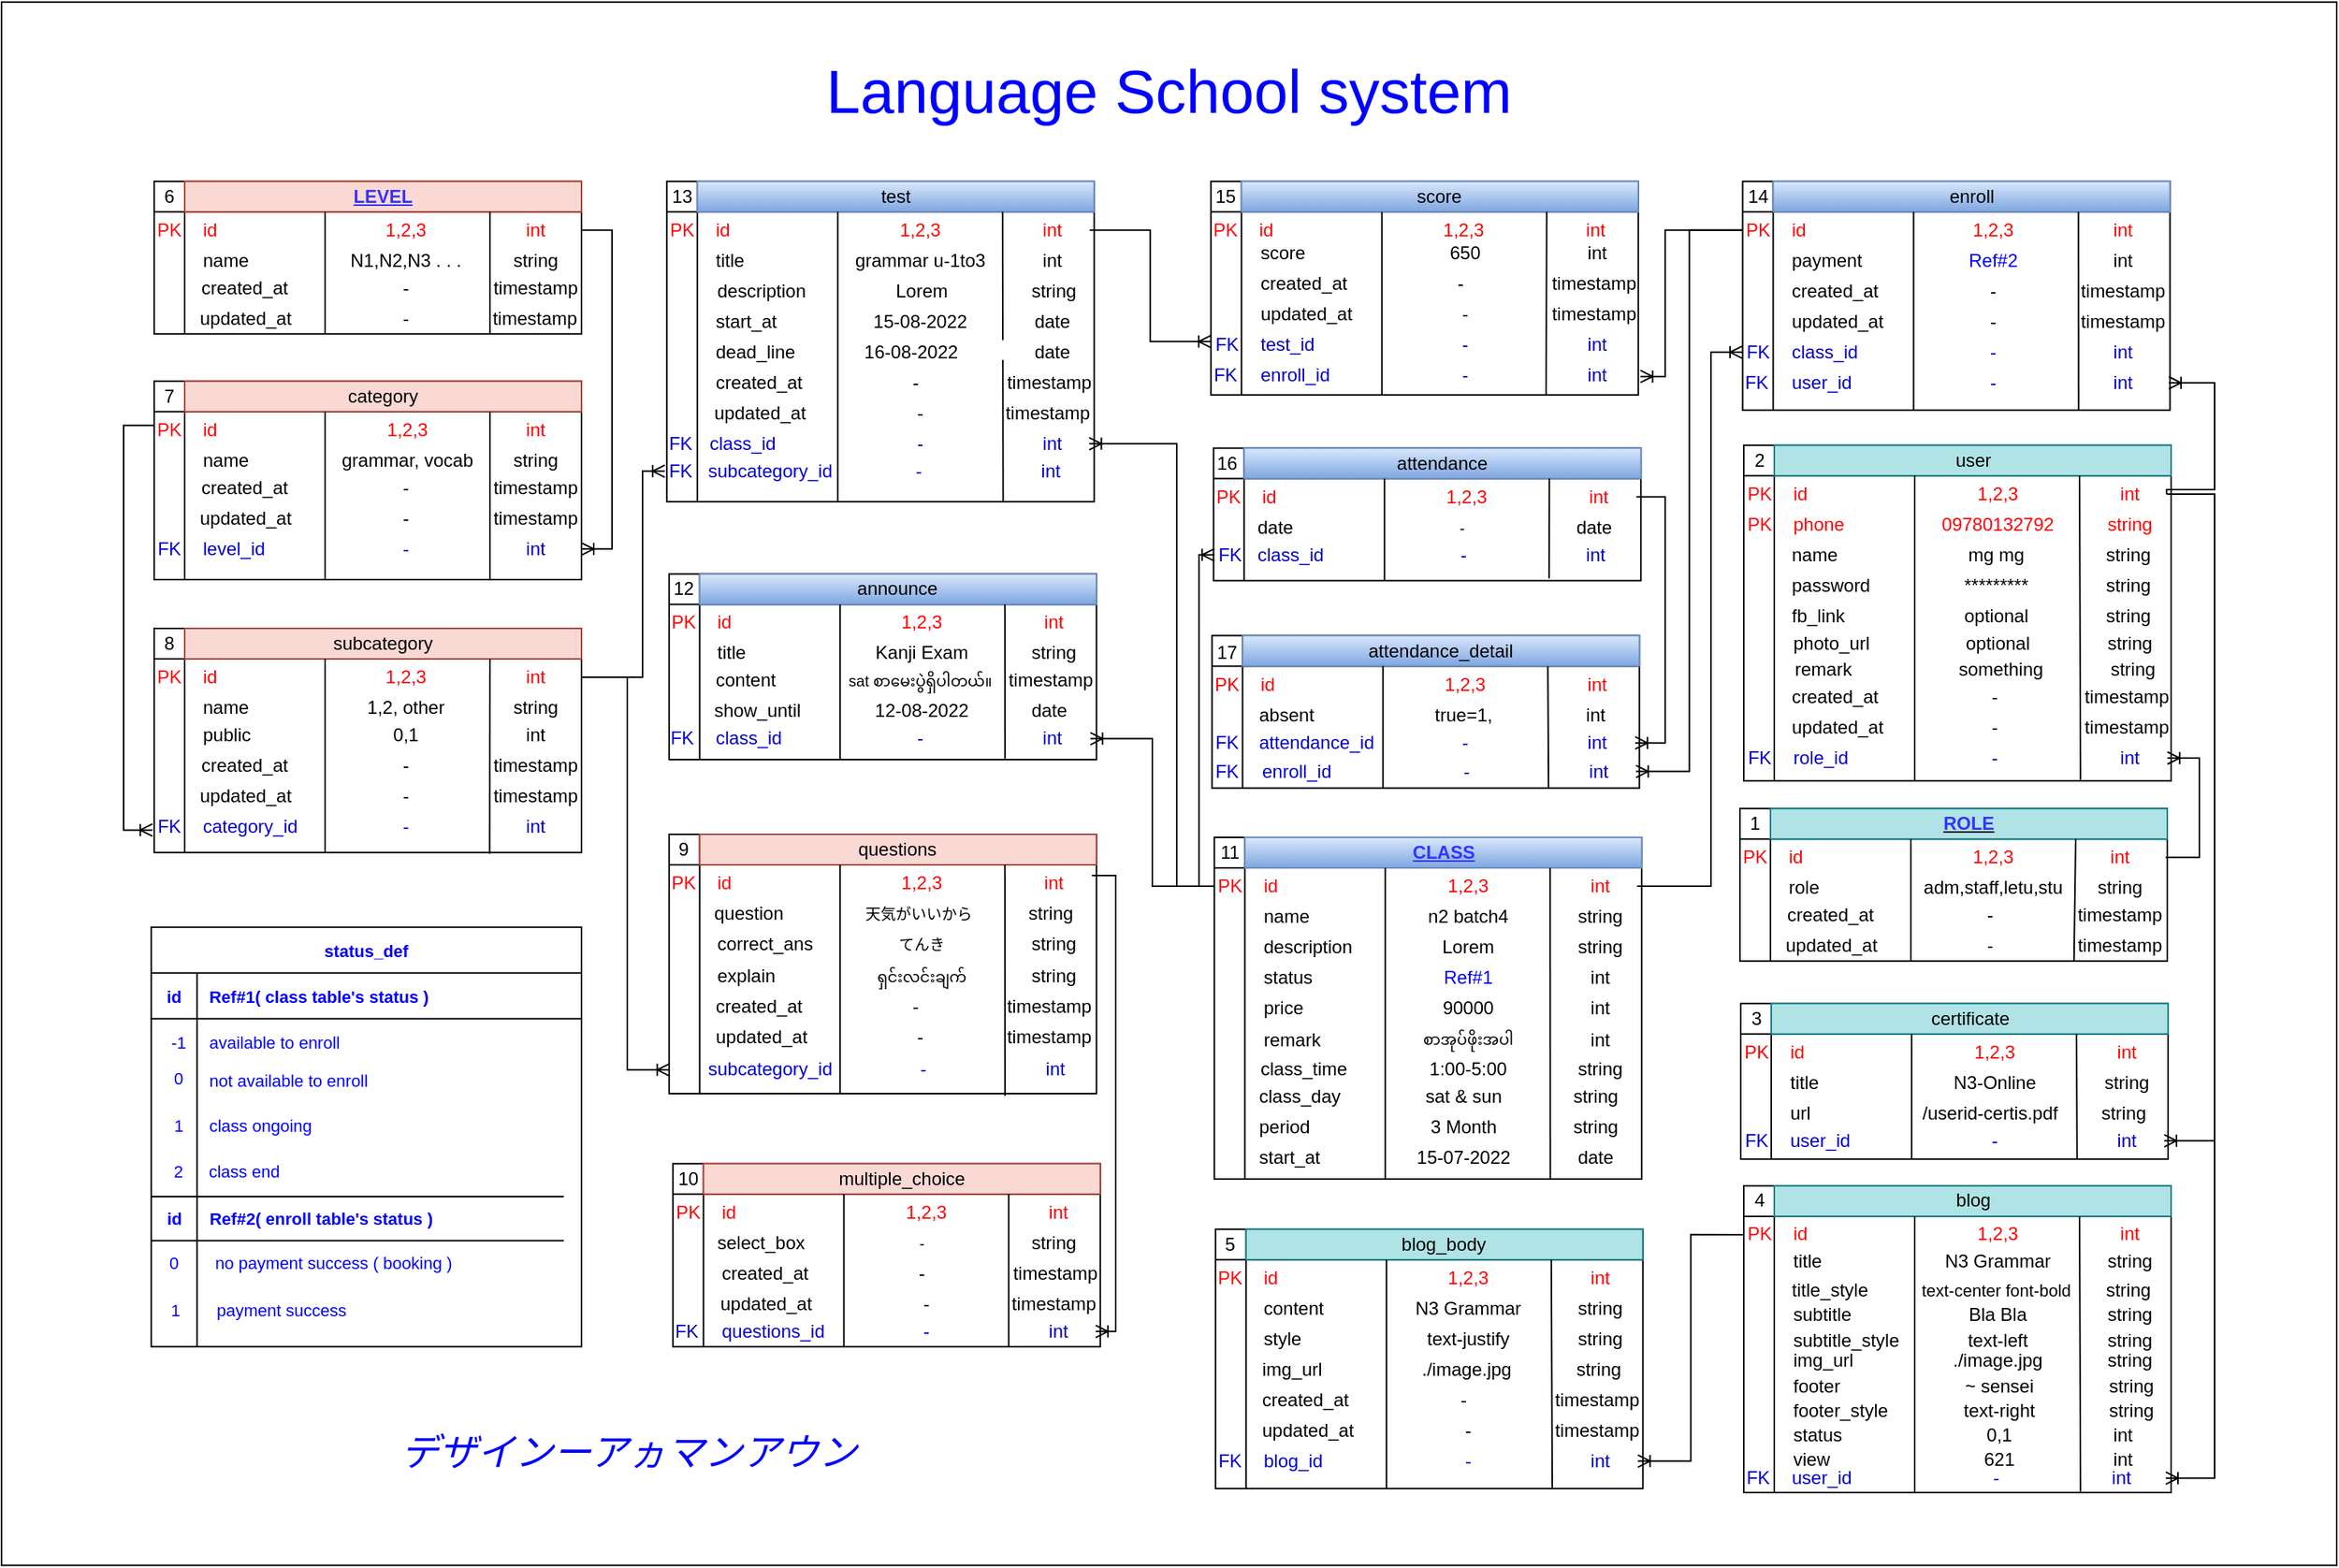 <mxfile version="17.5.1" type="github">
  <diagram id="wU8_abDOgccmvWWlMyHM" name="Page-1">
    <mxGraphModel dx="2060" dy="2395" grid="1" gridSize="10" guides="1" tooltips="1" connect="1" arrows="1" fold="1" page="1" pageScale="1" pageWidth="827" pageHeight="1169" math="0" shadow="0">
      <root>
        <mxCell id="0" />
        <mxCell id="1" parent="0" />
        <mxCell id="rznD8IU2xQFrvrEgM_Qi-120" value="" style="rounded=0;whiteSpace=wrap;html=1;fontSize=11;fontColor=#0000FF;" parent="1" vertex="1">
          <mxGeometry x="70" y="-1099.65" width="1530" height="1024.9" as="geometry" />
        </mxCell>
        <mxCell id="rznD8IU2xQFrvrEgM_Qi-121" value="&lt;font style=&quot;font-size: 40px&quot;&gt;Language School system&lt;br&gt;&lt;/font&gt;" style="text;html=1;strokeColor=none;fillColor=none;align=center;verticalAlign=middle;whiteSpace=wrap;rounded=0;fontSize=11;fontColor=#0000FF;" parent="1" vertex="1">
          <mxGeometry x="70" y="-1072.1" width="1530" height="60" as="geometry" />
        </mxCell>
        <mxCell id="MA8uNVnHFO1zOGUfoC61-80" value="" style="shape=internalStorage;whiteSpace=wrap;html=1;backgroundOutline=1;" vertex="1" parent="1">
          <mxGeometry x="170" y="-689" width="280" height="146.9" as="geometry" />
        </mxCell>
        <mxCell id="MA8uNVnHFO1zOGUfoC61-81" value="" style="shape=internalStorage;whiteSpace=wrap;html=1;backgroundOutline=1;" vertex="1" parent="1">
          <mxGeometry x="170" y="-851.1" width="280" height="130.1" as="geometry" />
        </mxCell>
        <mxCell id="MA8uNVnHFO1zOGUfoC61-82" value="level_id" style="text;html=1;strokeColor=none;fillColor=none;align=left;verticalAlign=middle;whiteSpace=wrap;rounded=0;fontColor=#0000CC;" vertex="1" parent="1">
          <mxGeometry x="200" y="-751.1" width="80" height="20" as="geometry" />
        </mxCell>
        <mxCell id="MA8uNVnHFO1zOGUfoC61-83" value="-" style="text;html=1;strokeColor=none;fillColor=none;align=center;verticalAlign=middle;whiteSpace=wrap;rounded=0;fontColor=#0000CC;" vertex="1" parent="1">
          <mxGeometry x="280" y="-751.1" width="110" height="20" as="geometry" />
        </mxCell>
        <mxCell id="MA8uNVnHFO1zOGUfoC61-84" value="int" style="text;html=1;strokeColor=none;fillColor=none;align=center;verticalAlign=middle;whiteSpace=wrap;rounded=0;fontColor=#0000CC;" vertex="1" parent="1">
          <mxGeometry x="390" y="-751.1" width="60" height="20" as="geometry" />
        </mxCell>
        <mxCell id="MA8uNVnHFO1zOGUfoC61-85" value="FK" style="text;html=1;strokeColor=none;fillColor=none;align=center;verticalAlign=middle;whiteSpace=wrap;rounded=0;fontColor=#0000CC;" vertex="1" parent="1">
          <mxGeometry x="170" y="-751.1" width="20" height="20" as="geometry" />
        </mxCell>
        <mxCell id="MA8uNVnHFO1zOGUfoC61-86" value="category_id" style="text;html=1;strokeColor=none;fillColor=none;align=left;verticalAlign=middle;whiteSpace=wrap;rounded=0;fontColor=#0000CC;" vertex="1" parent="1">
          <mxGeometry x="200" y="-569" width="80" height="20" as="geometry" />
        </mxCell>
        <mxCell id="MA8uNVnHFO1zOGUfoC61-87" value="-" style="text;html=1;strokeColor=none;fillColor=none;align=center;verticalAlign=middle;whiteSpace=wrap;rounded=0;fontColor=#0000CC;" vertex="1" parent="1">
          <mxGeometry x="280" y="-569" width="110" height="20" as="geometry" />
        </mxCell>
        <mxCell id="MA8uNVnHFO1zOGUfoC61-88" value="int" style="text;html=1;strokeColor=none;fillColor=none;align=center;verticalAlign=middle;whiteSpace=wrap;rounded=0;fontColor=#0000CC;" vertex="1" parent="1">
          <mxGeometry x="390" y="-569" width="60" height="20" as="geometry" />
        </mxCell>
        <mxCell id="MA8uNVnHFO1zOGUfoC61-89" value="FK" style="text;html=1;strokeColor=none;fillColor=none;align=center;verticalAlign=middle;whiteSpace=wrap;rounded=0;fontColor=#0000CC;" vertex="1" parent="1">
          <mxGeometry x="170.25" y="-569" width="20" height="20" as="geometry" />
        </mxCell>
        <mxCell id="MA8uNVnHFO1zOGUfoC61-90" value="" style="shape=internalStorage;whiteSpace=wrap;html=1;backgroundOutline=1;" vertex="1" parent="1">
          <mxGeometry x="170.0" y="-982.1" width="280" height="100" as="geometry" />
        </mxCell>
        <mxCell id="MA8uNVnHFO1zOGUfoC61-91" value="6" style="text;html=1;strokeColor=none;fillColor=none;align=center;verticalAlign=middle;whiteSpace=wrap;rounded=0;" vertex="1" parent="1">
          <mxGeometry x="170.0" y="-982.1" width="20" height="20" as="geometry" />
        </mxCell>
        <mxCell id="MA8uNVnHFO1zOGUfoC61-92" value="&lt;font color=&quot;#3333FF&quot;&gt;&lt;b&gt;&lt;u&gt;LEVEL&lt;/u&gt;&lt;/b&gt;&lt;/font&gt;" style="text;html=1;strokeColor=#ae4132;fillColor=#fad9d5;align=center;verticalAlign=middle;whiteSpace=wrap;rounded=0;" vertex="1" parent="1">
          <mxGeometry x="190.0" y="-982.1" width="260" height="20" as="geometry" />
        </mxCell>
        <mxCell id="MA8uNVnHFO1zOGUfoC61-93" value="PK" style="text;html=1;strokeColor=none;fillColor=none;align=center;verticalAlign=middle;whiteSpace=wrap;rounded=0;fontColor=#FF0000;" vertex="1" parent="1">
          <mxGeometry x="170.0" y="-960.1" width="20" height="20" as="geometry" />
        </mxCell>
        <mxCell id="MA8uNVnHFO1zOGUfoC61-94" value="id" style="text;html=1;strokeColor=none;fillColor=none;align=left;verticalAlign=middle;whiteSpace=wrap;rounded=0;fontColor=#FF0000;" vertex="1" parent="1">
          <mxGeometry x="200" y="-960.1" width="80" height="20" as="geometry" />
        </mxCell>
        <mxCell id="MA8uNVnHFO1zOGUfoC61-95" value="1,2,3" style="text;html=1;strokeColor=none;fillColor=none;align=center;verticalAlign=middle;whiteSpace=wrap;rounded=0;fontColor=#FF0000;" vertex="1" parent="1">
          <mxGeometry x="280" y="-960.1" width="110" height="20" as="geometry" />
        </mxCell>
        <mxCell id="MA8uNVnHFO1zOGUfoC61-96" value="" style="endArrow=none;html=1;rounded=0;fontColor=#3333FF;exitX=1;exitY=1;exitDx=0;exitDy=0;" edge="1" parent="1" source="MA8uNVnHFO1zOGUfoC61-106">
          <mxGeometry width="50" height="50" relative="1" as="geometry">
            <mxPoint x="390.0" y="-822.1" as="sourcePoint" />
            <mxPoint x="390.0" y="-962.1" as="targetPoint" />
          </mxGeometry>
        </mxCell>
        <mxCell id="MA8uNVnHFO1zOGUfoC61-97" value="name" style="text;html=1;strokeColor=none;fillColor=none;align=left;verticalAlign=middle;whiteSpace=wrap;rounded=0;fontColor=#000000;" vertex="1" parent="1">
          <mxGeometry x="200" y="-940.1" width="80" height="20" as="geometry" />
        </mxCell>
        <mxCell id="MA8uNVnHFO1zOGUfoC61-98" value="N1,N2,N3 . . ." style="text;html=1;strokeColor=none;fillColor=none;align=center;verticalAlign=middle;whiteSpace=wrap;rounded=0;fontColor=#000000;" vertex="1" parent="1">
          <mxGeometry x="280" y="-940.1" width="110" height="20" as="geometry" />
        </mxCell>
        <mxCell id="MA8uNVnHFO1zOGUfoC61-99" value="int" style="text;html=1;strokeColor=none;fillColor=none;align=center;verticalAlign=middle;whiteSpace=wrap;rounded=0;fontColor=#FF0000;" vertex="1" parent="1">
          <mxGeometry x="390" y="-960.1" width="60" height="20" as="geometry" />
        </mxCell>
        <mxCell id="MA8uNVnHFO1zOGUfoC61-100" value="string" style="text;html=1;strokeColor=none;fillColor=none;align=center;verticalAlign=middle;whiteSpace=wrap;rounded=0;fontColor=#000000;" vertex="1" parent="1">
          <mxGeometry x="390" y="-940.1" width="60" height="20" as="geometry" />
        </mxCell>
        <mxCell id="MA8uNVnHFO1zOGUfoC61-101" value="" style="endArrow=none;html=1;rounded=0;fontColor=#3333FF;exitX=0.4;exitY=1;exitDx=0;exitDy=0;exitPerimeter=0;" edge="1" parent="1" source="MA8uNVnHFO1zOGUfoC61-90">
          <mxGeometry width="50" height="50" relative="1" as="geometry">
            <mxPoint x="282.0" y="-832.1" as="sourcePoint" />
            <mxPoint x="282.0" y="-962.1" as="targetPoint" />
          </mxGeometry>
        </mxCell>
        <mxCell id="MA8uNVnHFO1zOGUfoC61-102" value="created_at" style="text;html=1;strokeColor=none;fillColor=none;align=left;verticalAlign=middle;whiteSpace=wrap;rounded=0;fontColor=#000000;" vertex="1" parent="1">
          <mxGeometry x="198.5" y="-922.1" width="81.5" height="20" as="geometry" />
        </mxCell>
        <mxCell id="MA8uNVnHFO1zOGUfoC61-103" value="-" style="text;html=1;strokeColor=none;fillColor=none;align=center;verticalAlign=middle;whiteSpace=wrap;rounded=0;fontColor=#000000;" vertex="1" parent="1">
          <mxGeometry x="280" y="-922.1" width="110" height="20" as="geometry" />
        </mxCell>
        <mxCell id="MA8uNVnHFO1zOGUfoC61-104" value="timestamp" style="text;html=1;strokeColor=none;fillColor=none;align=center;verticalAlign=middle;whiteSpace=wrap;rounded=0;fontColor=#000000;" vertex="1" parent="1">
          <mxGeometry x="390" y="-922.1" width="60" height="20" as="geometry" />
        </mxCell>
        <mxCell id="MA8uNVnHFO1zOGUfoC61-105" value="updated_at" style="text;html=1;strokeColor=none;fillColor=none;align=left;verticalAlign=middle;whiteSpace=wrap;rounded=0;fontColor=#000000;" vertex="1" parent="1">
          <mxGeometry x="198" y="-902.1" width="82" height="20" as="geometry" />
        </mxCell>
        <mxCell id="MA8uNVnHFO1zOGUfoC61-106" value="-" style="text;html=1;strokeColor=none;fillColor=none;align=center;verticalAlign=middle;whiteSpace=wrap;rounded=0;fontColor=#000000;" vertex="1" parent="1">
          <mxGeometry x="280" y="-902.1" width="110" height="20" as="geometry" />
        </mxCell>
        <mxCell id="MA8uNVnHFO1zOGUfoC61-107" value="timestamp" style="text;html=1;strokeColor=none;fillColor=none;align=center;verticalAlign=middle;whiteSpace=wrap;rounded=0;fontColor=#000000;" vertex="1" parent="1">
          <mxGeometry x="395.0" y="-902.1" width="49" height="20" as="geometry" />
        </mxCell>
        <mxCell id="MA8uNVnHFO1zOGUfoC61-108" value="7" style="text;html=1;strokeColor=none;fillColor=none;align=center;verticalAlign=middle;whiteSpace=wrap;rounded=0;" vertex="1" parent="1">
          <mxGeometry x="170.0" y="-851.1" width="20" height="20" as="geometry" />
        </mxCell>
        <mxCell id="MA8uNVnHFO1zOGUfoC61-109" value="category" style="text;html=1;strokeColor=#ae4132;fillColor=#fad9d5;align=center;verticalAlign=middle;whiteSpace=wrap;rounded=0;" vertex="1" parent="1">
          <mxGeometry x="190.0" y="-851.1" width="260" height="20" as="geometry" />
        </mxCell>
        <mxCell id="MA8uNVnHFO1zOGUfoC61-110" value="PK" style="text;html=1;strokeColor=none;fillColor=none;align=center;verticalAlign=middle;whiteSpace=wrap;rounded=0;fontColor=#FF0000;" vertex="1" parent="1">
          <mxGeometry x="170.0" y="-829.1" width="20" height="20" as="geometry" />
        </mxCell>
        <mxCell id="MA8uNVnHFO1zOGUfoC61-111" value="id" style="text;html=1;strokeColor=none;fillColor=none;align=left;verticalAlign=middle;whiteSpace=wrap;rounded=0;fontColor=#FF0000;" vertex="1" parent="1">
          <mxGeometry x="200" y="-829.1" width="80" height="20" as="geometry" />
        </mxCell>
        <mxCell id="MA8uNVnHFO1zOGUfoC61-112" value="1,2,3" style="text;html=1;strokeColor=none;fillColor=none;align=center;verticalAlign=middle;whiteSpace=wrap;rounded=0;fontColor=#FF0000;" vertex="1" parent="1">
          <mxGeometry x="286.0" y="-829.1" width="100" height="20" as="geometry" />
        </mxCell>
        <mxCell id="MA8uNVnHFO1zOGUfoC61-113" value="" style="endArrow=none;html=1;rounded=0;fontColor=#3333FF;" edge="1" parent="1">
          <mxGeometry width="50" height="50" relative="1" as="geometry">
            <mxPoint x="390" y="-721.0" as="sourcePoint" />
            <mxPoint x="390.0" y="-831.1" as="targetPoint" />
          </mxGeometry>
        </mxCell>
        <mxCell id="MA8uNVnHFO1zOGUfoC61-114" value="name" style="text;html=1;strokeColor=none;fillColor=none;align=left;verticalAlign=middle;whiteSpace=wrap;rounded=0;fontColor=#000000;" vertex="1" parent="1">
          <mxGeometry x="200" y="-809.1" width="80" height="20" as="geometry" />
        </mxCell>
        <mxCell id="MA8uNVnHFO1zOGUfoC61-115" value="grammar, vocab" style="text;html=1;strokeColor=none;fillColor=none;align=center;verticalAlign=middle;whiteSpace=wrap;rounded=0;fontColor=#000000;" vertex="1" parent="1">
          <mxGeometry x="286.0" y="-809.1" width="100" height="20" as="geometry" />
        </mxCell>
        <mxCell id="MA8uNVnHFO1zOGUfoC61-116" value="int" style="text;html=1;strokeColor=none;fillColor=none;align=center;verticalAlign=middle;whiteSpace=wrap;rounded=0;fontColor=#FF0000;" vertex="1" parent="1">
          <mxGeometry x="390" y="-829.1" width="60" height="20" as="geometry" />
        </mxCell>
        <mxCell id="MA8uNVnHFO1zOGUfoC61-117" value="string" style="text;html=1;strokeColor=none;fillColor=none;align=center;verticalAlign=middle;whiteSpace=wrap;rounded=0;fontColor=#000000;" vertex="1" parent="1">
          <mxGeometry x="390" y="-809.1" width="60" height="20" as="geometry" />
        </mxCell>
        <mxCell id="MA8uNVnHFO1zOGUfoC61-118" value="" style="endArrow=none;html=1;rounded=0;fontColor=#3333FF;exitX=0.4;exitY=1;exitDx=0;exitDy=0;exitPerimeter=0;" edge="1" parent="1" source="MA8uNVnHFO1zOGUfoC61-81">
          <mxGeometry width="50" height="50" relative="1" as="geometry">
            <mxPoint x="282.0" y="-701.1" as="sourcePoint" />
            <mxPoint x="282.0" y="-831.1" as="targetPoint" />
          </mxGeometry>
        </mxCell>
        <mxCell id="MA8uNVnHFO1zOGUfoC61-119" value="created_at" style="text;html=1;strokeColor=none;fillColor=none;align=left;verticalAlign=middle;whiteSpace=wrap;rounded=0;fontColor=#000000;" vertex="1" parent="1">
          <mxGeometry x="198.5" y="-791.1" width="81.5" height="20" as="geometry" />
        </mxCell>
        <mxCell id="MA8uNVnHFO1zOGUfoC61-120" value="-" style="text;html=1;strokeColor=none;fillColor=none;align=center;verticalAlign=middle;whiteSpace=wrap;rounded=0;fontColor=#000000;" vertex="1" parent="1">
          <mxGeometry x="280" y="-791.1" width="110" height="20" as="geometry" />
        </mxCell>
        <mxCell id="MA8uNVnHFO1zOGUfoC61-121" value="timestamp" style="text;html=1;strokeColor=none;fillColor=none;align=center;verticalAlign=middle;whiteSpace=wrap;rounded=0;fontColor=#000000;" vertex="1" parent="1">
          <mxGeometry x="390" y="-791.1" width="60" height="20" as="geometry" />
        </mxCell>
        <mxCell id="MA8uNVnHFO1zOGUfoC61-122" value="updated_at" style="text;html=1;strokeColor=none;fillColor=none;align=left;verticalAlign=middle;whiteSpace=wrap;rounded=0;fontColor=#000000;" vertex="1" parent="1">
          <mxGeometry x="198" y="-771.1" width="82" height="20" as="geometry" />
        </mxCell>
        <mxCell id="MA8uNVnHFO1zOGUfoC61-123" value="-" style="text;html=1;strokeColor=none;fillColor=none;align=center;verticalAlign=middle;whiteSpace=wrap;rounded=0;fontColor=#000000;" vertex="1" parent="1">
          <mxGeometry x="280" y="-771.1" width="110" height="20" as="geometry" />
        </mxCell>
        <mxCell id="MA8uNVnHFO1zOGUfoC61-124" value="timestamp" style="text;html=1;strokeColor=none;fillColor=none;align=center;verticalAlign=middle;whiteSpace=wrap;rounded=0;fontColor=#000000;" vertex="1" parent="1">
          <mxGeometry x="390" y="-771.1" width="60" height="20" as="geometry" />
        </mxCell>
        <mxCell id="MA8uNVnHFO1zOGUfoC61-125" value="8" style="text;html=1;strokeColor=none;fillColor=none;align=center;verticalAlign=middle;whiteSpace=wrap;rounded=0;" vertex="1" parent="1">
          <mxGeometry x="170.0" y="-689" width="20" height="20" as="geometry" />
        </mxCell>
        <mxCell id="MA8uNVnHFO1zOGUfoC61-126" value="subcategory" style="text;html=1;strokeColor=#ae4132;fillColor=#fad9d5;align=center;verticalAlign=middle;whiteSpace=wrap;rounded=0;" vertex="1" parent="1">
          <mxGeometry x="190.0" y="-689" width="260" height="20" as="geometry" />
        </mxCell>
        <mxCell id="MA8uNVnHFO1zOGUfoC61-127" value="PK" style="text;html=1;strokeColor=none;fillColor=none;align=center;verticalAlign=middle;whiteSpace=wrap;rounded=0;fontColor=#FF0000;" vertex="1" parent="1">
          <mxGeometry x="170.0" y="-667" width="20" height="20" as="geometry" />
        </mxCell>
        <mxCell id="MA8uNVnHFO1zOGUfoC61-128" value="id" style="text;html=1;strokeColor=none;fillColor=none;align=left;verticalAlign=middle;whiteSpace=wrap;rounded=0;fontColor=#FF0000;" vertex="1" parent="1">
          <mxGeometry x="200" y="-667" width="80" height="20" as="geometry" />
        </mxCell>
        <mxCell id="MA8uNVnHFO1zOGUfoC61-129" value="1,2,3" style="text;html=1;strokeColor=none;fillColor=none;align=center;verticalAlign=middle;whiteSpace=wrap;rounded=0;fontColor=#FF0000;" vertex="1" parent="1">
          <mxGeometry x="280" y="-667" width="110" height="20" as="geometry" />
        </mxCell>
        <mxCell id="MA8uNVnHFO1zOGUfoC61-130" value="" style="endArrow=none;html=1;rounded=0;fontColor=#3333FF;exitX=0.785;exitY=1.006;exitDx=0;exitDy=0;exitPerimeter=0;" edge="1" parent="1" source="MA8uNVnHFO1zOGUfoC61-80">
          <mxGeometry width="50" height="50" relative="1" as="geometry">
            <mxPoint x="390.0" y="-529" as="sourcePoint" />
            <mxPoint x="390.0" y="-669.0" as="targetPoint" />
          </mxGeometry>
        </mxCell>
        <mxCell id="MA8uNVnHFO1zOGUfoC61-131" value="name" style="text;html=1;strokeColor=none;fillColor=none;align=left;verticalAlign=middle;whiteSpace=wrap;rounded=0;fontColor=#000000;" vertex="1" parent="1">
          <mxGeometry x="200" y="-647" width="80" height="20" as="geometry" />
        </mxCell>
        <mxCell id="MA8uNVnHFO1zOGUfoC61-132" value="1,2, other" style="text;html=1;strokeColor=none;fillColor=none;align=center;verticalAlign=middle;whiteSpace=wrap;rounded=0;fontColor=#000000;" vertex="1" parent="1">
          <mxGeometry x="280" y="-647" width="110" height="20" as="geometry" />
        </mxCell>
        <mxCell id="MA8uNVnHFO1zOGUfoC61-133" value="int" style="text;html=1;strokeColor=none;fillColor=none;align=center;verticalAlign=middle;whiteSpace=wrap;rounded=0;fontColor=#FF0000;" vertex="1" parent="1">
          <mxGeometry x="390" y="-667" width="60" height="20" as="geometry" />
        </mxCell>
        <mxCell id="MA8uNVnHFO1zOGUfoC61-134" value="string" style="text;html=1;strokeColor=none;fillColor=none;align=center;verticalAlign=middle;whiteSpace=wrap;rounded=0;fontColor=#000000;" vertex="1" parent="1">
          <mxGeometry x="390" y="-647" width="60" height="20" as="geometry" />
        </mxCell>
        <mxCell id="MA8uNVnHFO1zOGUfoC61-135" value="" style="endArrow=none;html=1;rounded=0;fontColor=#3333FF;exitX=0.4;exitY=1;exitDx=0;exitDy=0;exitPerimeter=0;" edge="1" parent="1" source="MA8uNVnHFO1zOGUfoC61-80">
          <mxGeometry width="50" height="50" relative="1" as="geometry">
            <mxPoint x="282.0" y="-539" as="sourcePoint" />
            <mxPoint x="282.0" y="-669.0" as="targetPoint" />
          </mxGeometry>
        </mxCell>
        <mxCell id="MA8uNVnHFO1zOGUfoC61-136" value="created_at" style="text;html=1;strokeColor=none;fillColor=none;align=left;verticalAlign=middle;whiteSpace=wrap;rounded=0;fontColor=#000000;" vertex="1" parent="1">
          <mxGeometry x="198.5" y="-609" width="81.5" height="20" as="geometry" />
        </mxCell>
        <mxCell id="MA8uNVnHFO1zOGUfoC61-137" value="-" style="text;html=1;strokeColor=none;fillColor=none;align=center;verticalAlign=middle;whiteSpace=wrap;rounded=0;fontColor=#000000;" vertex="1" parent="1">
          <mxGeometry x="280" y="-609" width="110" height="20" as="geometry" />
        </mxCell>
        <mxCell id="MA8uNVnHFO1zOGUfoC61-138" value="timestamp" style="text;html=1;strokeColor=none;fillColor=none;align=center;verticalAlign=middle;whiteSpace=wrap;rounded=0;fontColor=#000000;" vertex="1" parent="1">
          <mxGeometry x="390" y="-609" width="60" height="20" as="geometry" />
        </mxCell>
        <mxCell id="MA8uNVnHFO1zOGUfoC61-139" value="updated_at" style="text;html=1;strokeColor=none;fillColor=none;align=left;verticalAlign=middle;whiteSpace=wrap;rounded=0;fontColor=#000000;" vertex="1" parent="1">
          <mxGeometry x="198" y="-589" width="82" height="20" as="geometry" />
        </mxCell>
        <mxCell id="MA8uNVnHFO1zOGUfoC61-140" value="-" style="text;html=1;strokeColor=none;fillColor=none;align=center;verticalAlign=middle;whiteSpace=wrap;rounded=0;fontColor=#000000;" vertex="1" parent="1">
          <mxGeometry x="280" y="-589" width="110" height="20" as="geometry" />
        </mxCell>
        <mxCell id="MA8uNVnHFO1zOGUfoC61-141" value="timestamp" style="text;html=1;strokeColor=none;fillColor=none;align=center;verticalAlign=middle;whiteSpace=wrap;rounded=0;fontColor=#000000;" vertex="1" parent="1">
          <mxGeometry x="390" y="-589" width="60" height="20" as="geometry" />
        </mxCell>
        <mxCell id="MA8uNVnHFO1zOGUfoC61-142" value="public" style="text;html=1;strokeColor=none;fillColor=none;align=left;verticalAlign=middle;whiteSpace=wrap;rounded=0;fontColor=#000000;" vertex="1" parent="1">
          <mxGeometry x="200" y="-629" width="80" height="20" as="geometry" />
        </mxCell>
        <mxCell id="MA8uNVnHFO1zOGUfoC61-143" value="0,1" style="text;html=1;strokeColor=none;fillColor=none;align=center;verticalAlign=middle;whiteSpace=wrap;rounded=0;fontColor=#000000;" vertex="1" parent="1">
          <mxGeometry x="280" y="-629" width="110" height="20" as="geometry" />
        </mxCell>
        <mxCell id="MA8uNVnHFO1zOGUfoC61-144" value="int" style="text;html=1;strokeColor=none;fillColor=none;align=center;verticalAlign=middle;whiteSpace=wrap;rounded=0;fontColor=#000000;" vertex="1" parent="1">
          <mxGeometry x="390" y="-629" width="60" height="20" as="geometry" />
        </mxCell>
        <mxCell id="MA8uNVnHFO1zOGUfoC61-146" value="status_def" style="shape=table;startSize=30;container=1;collapsible=1;childLayout=tableLayout;fixedRows=1;rowLines=0;fontStyle=1;align=center;resizeLast=1;fontSize=11;fontColor=#0000FF;" vertex="1" parent="1">
          <mxGeometry x="168.12" y="-493.1" width="281.88" height="275" as="geometry" />
        </mxCell>
        <mxCell id="MA8uNVnHFO1zOGUfoC61-147" value="" style="shape=tableRow;horizontal=0;startSize=0;swimlaneHead=0;swimlaneBody=0;fillColor=none;collapsible=0;dropTarget=0;points=[[0,0.5],[1,0.5]];portConstraint=eastwest;top=0;left=0;right=0;bottom=1;fontSize=11;fontColor=#0000FF;" vertex="1" parent="MA8uNVnHFO1zOGUfoC61-146">
          <mxGeometry y="30" width="281.88" height="30" as="geometry" />
        </mxCell>
        <mxCell id="MA8uNVnHFO1zOGUfoC61-148" value="id" style="shape=partialRectangle;connectable=0;fillColor=none;top=0;left=0;bottom=0;right=0;fontStyle=1;overflow=hidden;fontSize=11;fontColor=#0000FF;" vertex="1" parent="MA8uNVnHFO1zOGUfoC61-147">
          <mxGeometry width="30" height="30" as="geometry">
            <mxRectangle width="30" height="30" as="alternateBounds" />
          </mxGeometry>
        </mxCell>
        <mxCell id="MA8uNVnHFO1zOGUfoC61-149" value="Ref#1( class table&#39;s status )" style="shape=partialRectangle;connectable=0;fillColor=none;top=0;left=0;bottom=0;right=0;align=left;spacingLeft=6;fontStyle=1;overflow=hidden;fontSize=11;fontColor=#0000FF;" vertex="1" parent="MA8uNVnHFO1zOGUfoC61-147">
          <mxGeometry x="30" width="251.88" height="30" as="geometry">
            <mxRectangle width="251.88" height="30" as="alternateBounds" />
          </mxGeometry>
        </mxCell>
        <mxCell id="MA8uNVnHFO1zOGUfoC61-150" value="" style="shape=tableRow;horizontal=0;startSize=0;swimlaneHead=0;swimlaneBody=0;fillColor=none;collapsible=0;dropTarget=0;points=[[0,0.5],[1,0.5]];portConstraint=eastwest;top=0;left=0;right=0;bottom=0;fontSize=11;fontColor=#0000FF;" vertex="1" parent="MA8uNVnHFO1zOGUfoC61-146">
          <mxGeometry y="60" width="281.88" height="30" as="geometry" />
        </mxCell>
        <mxCell id="MA8uNVnHFO1zOGUfoC61-151" value="" style="shape=partialRectangle;connectable=0;fillColor=none;top=0;left=0;bottom=0;right=0;editable=1;overflow=hidden;fontSize=11;fontColor=#0000FF;" vertex="1" parent="MA8uNVnHFO1zOGUfoC61-150">
          <mxGeometry width="30" height="30" as="geometry">
            <mxRectangle width="30" height="30" as="alternateBounds" />
          </mxGeometry>
        </mxCell>
        <mxCell id="MA8uNVnHFO1zOGUfoC61-152" value="available to enroll" style="shape=partialRectangle;connectable=0;fillColor=none;top=0;left=0;bottom=0;right=0;align=left;spacingLeft=6;overflow=hidden;fontSize=11;fontColor=#0000FF;" vertex="1" parent="MA8uNVnHFO1zOGUfoC61-150">
          <mxGeometry x="30" width="251.88" height="30" as="geometry">
            <mxRectangle width="251.88" height="30" as="alternateBounds" />
          </mxGeometry>
        </mxCell>
        <mxCell id="MA8uNVnHFO1zOGUfoC61-153" value="" style="shape=tableRow;horizontal=0;startSize=0;swimlaneHead=0;swimlaneBody=0;fillColor=none;collapsible=0;dropTarget=0;points=[[0,0.5],[1,0.5]];portConstraint=eastwest;top=0;left=0;right=0;bottom=0;fontSize=11;fontColor=#0000FF;" vertex="1" parent="MA8uNVnHFO1zOGUfoC61-146">
          <mxGeometry y="90" width="281.88" height="185" as="geometry" />
        </mxCell>
        <mxCell id="MA8uNVnHFO1zOGUfoC61-154" value="" style="shape=partialRectangle;connectable=0;fillColor=none;top=0;left=0;bottom=0;right=0;editable=1;overflow=hidden;fontSize=11;fontColor=#0000FF;" vertex="1" parent="MA8uNVnHFO1zOGUfoC61-153">
          <mxGeometry width="30" height="185" as="geometry">
            <mxRectangle width="30" height="185" as="alternateBounds" />
          </mxGeometry>
        </mxCell>
        <mxCell id="MA8uNVnHFO1zOGUfoC61-155" value="" style="shape=partialRectangle;connectable=0;fillColor=none;top=0;left=0;bottom=0;right=0;align=left;spacingLeft=6;overflow=hidden;fontSize=11;fontColor=#0000FF;" vertex="1" parent="MA8uNVnHFO1zOGUfoC61-153">
          <mxGeometry x="30" width="251.88" height="185" as="geometry">
            <mxRectangle width="251.88" height="185" as="alternateBounds" />
          </mxGeometry>
        </mxCell>
        <mxCell id="MA8uNVnHFO1zOGUfoC61-156" value="-1" style="shape=partialRectangle;connectable=0;fillColor=none;top=0;left=0;bottom=0;right=0;align=center;spacingLeft=6;overflow=hidden;fontSize=11;fontColor=#0000FF;" vertex="1" parent="1">
          <mxGeometry x="168.12" y="-433.1" width="30" height="30" as="geometry">
            <mxRectangle width="240" height="30" as="alternateBounds" />
          </mxGeometry>
        </mxCell>
        <mxCell id="MA8uNVnHFO1zOGUfoC61-157" value="not available to enroll" style="shape=partialRectangle;connectable=0;fillColor=none;top=0;left=0;bottom=0;right=0;align=left;spacingLeft=6;overflow=hidden;fontSize=11;fontColor=#0000FF;" vertex="1" parent="1">
          <mxGeometry x="198.12" y="-408.1" width="251.88" height="30" as="geometry">
            <mxRectangle width="240" height="30" as="alternateBounds" />
          </mxGeometry>
        </mxCell>
        <mxCell id="MA8uNVnHFO1zOGUfoC61-158" value="0" style="shape=partialRectangle;connectable=0;fillColor=none;top=0;left=0;bottom=0;right=0;align=center;spacingLeft=6;overflow=hidden;fontSize=11;fontColor=#0000FF;" vertex="1" parent="1">
          <mxGeometry x="168.12" y="-404" width="30" height="19.46" as="geometry">
            <mxRectangle width="240" height="30" as="alternateBounds" />
          </mxGeometry>
        </mxCell>
        <mxCell id="MA8uNVnHFO1zOGUfoC61-159" value="class ongoing" style="shape=partialRectangle;connectable=0;fillColor=none;top=0;left=0;bottom=0;right=0;align=left;spacingLeft=6;overflow=hidden;fontSize=11;fontColor=#0000FF;" vertex="1" parent="1">
          <mxGeometry x="198.12" y="-378.64" width="240.25" height="30" as="geometry">
            <mxRectangle width="240" height="30" as="alternateBounds" />
          </mxGeometry>
        </mxCell>
        <mxCell id="MA8uNVnHFO1zOGUfoC61-160" value="1" style="shape=partialRectangle;connectable=0;fillColor=none;top=0;left=0;bottom=0;right=0;align=center;spacingLeft=6;overflow=hidden;fontSize=11;fontColor=#0000FF;" vertex="1" parent="1">
          <mxGeometry x="168.37" y="-378.64" width="29.75" height="30" as="geometry">
            <mxRectangle width="240" height="30" as="alternateBounds" />
          </mxGeometry>
        </mxCell>
        <mxCell id="MA8uNVnHFO1zOGUfoC61-161" value="" style="endArrow=none;html=1;rounded=0;fontSize=11;fontColor=#0000FF;" edge="1" parent="1">
          <mxGeometry width="50" height="50" relative="1" as="geometry">
            <mxPoint x="168.37" y="-316.54" as="sourcePoint" />
            <mxPoint x="438.37" y="-316.54" as="targetPoint" />
          </mxGeometry>
        </mxCell>
        <mxCell id="MA8uNVnHFO1zOGUfoC61-162" value="" style="endArrow=none;html=1;rounded=0;fontSize=11;fontColor=#0000FF;" edge="1" parent="1">
          <mxGeometry width="50" height="50" relative="1" as="geometry">
            <mxPoint x="168.37" y="-287.64" as="sourcePoint" />
            <mxPoint x="438.37" y="-287.64" as="targetPoint" />
          </mxGeometry>
        </mxCell>
        <mxCell id="MA8uNVnHFO1zOGUfoC61-163" value="id" style="shape=partialRectangle;connectable=0;fillColor=none;top=0;left=0;bottom=0;right=0;fontStyle=1;overflow=hidden;fontSize=11;fontColor=#0000FF;" vertex="1" parent="1">
          <mxGeometry x="168.37" y="-317.64" width="30" height="30" as="geometry">
            <mxRectangle width="30" height="30" as="alternateBounds" />
          </mxGeometry>
        </mxCell>
        <mxCell id="MA8uNVnHFO1zOGUfoC61-164" value="Ref#2( enroll table&#39;s status )" style="shape=partialRectangle;connectable=0;fillColor=none;top=0;left=0;bottom=0;right=0;align=left;spacingLeft=6;fontStyle=1;overflow=hidden;fontSize=11;fontColor=#0000FF;" vertex="1" parent="1">
          <mxGeometry x="198.37" y="-317.64" width="240" height="30" as="geometry">
            <mxRectangle width="240" height="30" as="alternateBounds" />
          </mxGeometry>
        </mxCell>
        <mxCell id="MA8uNVnHFO1zOGUfoC61-165" value="0" style="text;html=1;strokeColor=none;fillColor=none;align=center;verticalAlign=middle;whiteSpace=wrap;rounded=0;fontSize=11;fontColor=#0000FF;" vertex="1" parent="1">
          <mxGeometry x="168.37" y="-287.64" width="30" height="30" as="geometry" />
        </mxCell>
        <mxCell id="MA8uNVnHFO1zOGUfoC61-166" value="no payment success ( booking )" style="text;html=1;strokeColor=none;fillColor=none;align=left;verticalAlign=middle;whiteSpace=wrap;rounded=0;fontSize=11;fontColor=#0000FF;" vertex="1" parent="1">
          <mxGeometry x="208.37" y="-287.64" width="230" height="30" as="geometry" />
        </mxCell>
        <mxCell id="MA8uNVnHFO1zOGUfoC61-167" value="1" style="text;html=1;strokeColor=none;fillColor=none;align=center;verticalAlign=middle;whiteSpace=wrap;rounded=0;fontSize=11;fontColor=#0000FF;" vertex="1" parent="1">
          <mxGeometry x="168.62" y="-256.54" width="30" height="30" as="geometry" />
        </mxCell>
        <mxCell id="MA8uNVnHFO1zOGUfoC61-168" value="payment success" style="text;html=1;strokeColor=none;fillColor=none;align=left;verticalAlign=middle;whiteSpace=wrap;rounded=0;fontSize=11;fontColor=#0000FF;" vertex="1" parent="1">
          <mxGeometry x="208.62" y="-256.54" width="230" height="30" as="geometry" />
        </mxCell>
        <mxCell id="MA8uNVnHFO1zOGUfoC61-169" value="class end" style="shape=partialRectangle;connectable=0;fillColor=none;top=0;left=0;bottom=0;right=0;align=left;spacingLeft=6;overflow=hidden;fontSize=11;fontColor=#0000FF;" vertex="1" parent="1">
          <mxGeometry x="197.87" y="-348.64" width="240.25" height="30" as="geometry">
            <mxRectangle width="240" height="30" as="alternateBounds" />
          </mxGeometry>
        </mxCell>
        <mxCell id="MA8uNVnHFO1zOGUfoC61-170" value="2" style="shape=partialRectangle;connectable=0;fillColor=none;top=0;left=0;bottom=0;right=0;align=center;spacingLeft=6;overflow=hidden;fontSize=11;fontColor=#0000FF;" vertex="1" parent="1">
          <mxGeometry x="168.12" y="-348.64" width="29.75" height="30" as="geometry">
            <mxRectangle width="240" height="30" as="alternateBounds" />
          </mxGeometry>
        </mxCell>
        <mxCell id="MA8uNVnHFO1zOGUfoC61-171" value="" style="shape=internalStorage;whiteSpace=wrap;html=1;backgroundOutline=1;" vertex="1" parent="1">
          <mxGeometry x="505.89" y="-982.1" width="280" height="210" as="geometry" />
        </mxCell>
        <mxCell id="MA8uNVnHFO1zOGUfoC61-172" value="13" style="text;html=1;strokeColor=none;fillColor=none;align=center;verticalAlign=middle;whiteSpace=wrap;rounded=0;" vertex="1" parent="1">
          <mxGeometry x="505.89" y="-982.1" width="20" height="20" as="geometry" />
        </mxCell>
        <mxCell id="MA8uNVnHFO1zOGUfoC61-173" value="test" style="text;html=1;strokeColor=#6c8ebf;fillColor=#dae8fc;align=center;verticalAlign=middle;whiteSpace=wrap;rounded=0;gradientColor=#7ea6e0;" vertex="1" parent="1">
          <mxGeometry x="525.89" y="-982.1" width="260" height="20" as="geometry" />
        </mxCell>
        <mxCell id="MA8uNVnHFO1zOGUfoC61-174" value="PK" style="text;html=1;strokeColor=none;fillColor=none;align=center;verticalAlign=middle;whiteSpace=wrap;rounded=0;fontColor=#FF0000;" vertex="1" parent="1">
          <mxGeometry x="505.89" y="-960.1" width="20" height="20" as="geometry" />
        </mxCell>
        <mxCell id="MA8uNVnHFO1zOGUfoC61-175" value="id" style="text;html=1;strokeColor=none;fillColor=none;align=left;verticalAlign=middle;whiteSpace=wrap;rounded=0;fontColor=#FF0000;" vertex="1" parent="1">
          <mxGeometry x="535.89" y="-960.1" width="90" height="20" as="geometry" />
        </mxCell>
        <mxCell id="MA8uNVnHFO1zOGUfoC61-176" value="1,2,3" style="text;html=1;strokeColor=none;fillColor=none;align=center;verticalAlign=middle;whiteSpace=wrap;rounded=0;fontColor=#FF0000;" vertex="1" parent="1">
          <mxGeometry x="621.89" y="-960.1" width="100" height="20" as="geometry" />
        </mxCell>
        <mxCell id="MA8uNVnHFO1zOGUfoC61-177" value="&amp;nbsp;" style="endArrow=none;html=1;rounded=0;fontColor=#3333FF;exitX=0.787;exitY=1.003;exitDx=0;exitDy=0;exitPerimeter=0;" edge="1" parent="1" source="MA8uNVnHFO1zOGUfoC61-171">
          <mxGeometry x="0.056" width="50" height="50" relative="1" as="geometry">
            <mxPoint x="726" y="-792.1" as="sourcePoint" />
            <mxPoint x="725.89" y="-962.1" as="targetPoint" />
            <mxPoint as="offset" />
          </mxGeometry>
        </mxCell>
        <mxCell id="MA8uNVnHFO1zOGUfoC61-178" value="title" style="text;html=1;strokeColor=none;fillColor=none;align=left;verticalAlign=middle;whiteSpace=wrap;rounded=0;fontColor=#000000;" vertex="1" parent="1">
          <mxGeometry x="535.89" y="-940.1" width="90" height="20" as="geometry" />
        </mxCell>
        <mxCell id="MA8uNVnHFO1zOGUfoC61-179" value="grammar u-1to3" style="text;html=1;strokeColor=none;fillColor=none;align=center;verticalAlign=middle;whiteSpace=wrap;rounded=0;fontColor=#000000;" vertex="1" parent="1">
          <mxGeometry x="621.89" y="-940.1" width="100" height="20" as="geometry" />
        </mxCell>
        <mxCell id="MA8uNVnHFO1zOGUfoC61-180" value="int" style="text;html=1;strokeColor=none;fillColor=none;align=center;verticalAlign=middle;whiteSpace=wrap;rounded=0;fontColor=#FF0000;" vertex="1" parent="1">
          <mxGeometry x="733.89" y="-960.1" width="49" height="20" as="geometry" />
        </mxCell>
        <mxCell id="MA8uNVnHFO1zOGUfoC61-181" value="int" style="text;html=1;strokeColor=none;fillColor=none;align=center;verticalAlign=middle;whiteSpace=wrap;rounded=0;fontColor=#000000;" vertex="1" parent="1">
          <mxGeometry x="733.89" y="-940.1" width="49" height="20" as="geometry" />
        </mxCell>
        <mxCell id="MA8uNVnHFO1zOGUfoC61-182" value="" style="endArrow=none;html=1;rounded=0;fontColor=#3333FF;exitX=0.4;exitY=1;exitDx=0;exitDy=0;exitPerimeter=0;" edge="1" parent="1" source="MA8uNVnHFO1zOGUfoC61-171">
          <mxGeometry width="50" height="50" relative="1" as="geometry">
            <mxPoint x="617.89" y="-832.1" as="sourcePoint" />
            <mxPoint x="617.89" y="-962.1" as="targetPoint" />
          </mxGeometry>
        </mxCell>
        <mxCell id="MA8uNVnHFO1zOGUfoC61-183" value="created_at" style="text;html=1;strokeColor=none;fillColor=none;align=left;verticalAlign=middle;whiteSpace=wrap;rounded=0;fontColor=#000000;" vertex="1" parent="1">
          <mxGeometry x="535.64" y="-860.1" width="90" height="20" as="geometry" />
        </mxCell>
        <mxCell id="MA8uNVnHFO1zOGUfoC61-184" value="-" style="text;html=1;strokeColor=none;fillColor=none;align=center;verticalAlign=middle;whiteSpace=wrap;rounded=0;fontColor=#000000;" vertex="1" parent="1">
          <mxGeometry x="608.64" y="-860.1" width="120" height="20" as="geometry" />
        </mxCell>
        <mxCell id="MA8uNVnHFO1zOGUfoC61-185" value="timestamp" style="text;html=1;strokeColor=none;fillColor=none;align=center;verticalAlign=middle;whiteSpace=wrap;rounded=0;fontColor=#000000;" vertex="1" parent="1">
          <mxGeometry x="731.64" y="-860.1" width="49" height="20" as="geometry" />
        </mxCell>
        <mxCell id="MA8uNVnHFO1zOGUfoC61-186" value="updated_at" style="text;html=1;strokeColor=none;fillColor=none;align=left;verticalAlign=middle;whiteSpace=wrap;rounded=0;fontColor=#000000;" vertex="1" parent="1">
          <mxGeometry x="535.14" y="-840.1" width="90" height="20" as="geometry" />
        </mxCell>
        <mxCell id="MA8uNVnHFO1zOGUfoC61-187" value="-" style="text;html=1;strokeColor=none;fillColor=none;align=center;verticalAlign=middle;whiteSpace=wrap;rounded=0;fontColor=#000000;" vertex="1" parent="1">
          <mxGeometry x="611.64" y="-840.1" width="120" height="20" as="geometry" />
        </mxCell>
        <mxCell id="MA8uNVnHFO1zOGUfoC61-188" value="timestamp" style="text;html=1;strokeColor=none;fillColor=none;align=center;verticalAlign=middle;whiteSpace=wrap;rounded=0;fontColor=#000000;" vertex="1" parent="1">
          <mxGeometry x="731.14" y="-840.1" width="49" height="20" as="geometry" />
        </mxCell>
        <mxCell id="MA8uNVnHFO1zOGUfoC61-189" value="class_id" style="text;html=1;strokeColor=none;fillColor=none;align=left;verticalAlign=middle;whiteSpace=wrap;rounded=0;fontColor=#0000CC;" vertex="1" parent="1">
          <mxGeometry x="531.64" y="-820.1" width="90" height="20" as="geometry" />
        </mxCell>
        <mxCell id="MA8uNVnHFO1zOGUfoC61-190" value="-" style="text;html=1;strokeColor=none;fillColor=none;align=center;verticalAlign=middle;whiteSpace=wrap;rounded=0;fontColor=#0000CC;" vertex="1" parent="1">
          <mxGeometry x="621.64" y="-820.1" width="100" height="20" as="geometry" />
        </mxCell>
        <mxCell id="MA8uNVnHFO1zOGUfoC61-191" value="int" style="text;html=1;strokeColor=none;fillColor=none;align=center;verticalAlign=middle;whiteSpace=wrap;rounded=0;fontColor=#0000CC;" vertex="1" parent="1">
          <mxGeometry x="733.64" y="-820.1" width="49" height="20" as="geometry" />
        </mxCell>
        <mxCell id="MA8uNVnHFO1zOGUfoC61-192" value="FK" style="text;html=1;strokeColor=none;fillColor=none;align=center;verticalAlign=middle;whiteSpace=wrap;rounded=0;fontColor=#0000CC;" vertex="1" parent="1">
          <mxGeometry x="505.14" y="-820.1" width="20" height="20" as="geometry" />
        </mxCell>
        <mxCell id="MA8uNVnHFO1zOGUfoC61-193" value="start_at" style="text;html=1;strokeColor=none;fillColor=none;align=left;verticalAlign=middle;whiteSpace=wrap;rounded=0;fontColor=#000000;" vertex="1" parent="1">
          <mxGeometry x="536.14" y="-900.1" width="90" height="20" as="geometry" />
        </mxCell>
        <mxCell id="MA8uNVnHFO1zOGUfoC61-194" value="15-08-2022" style="text;html=1;strokeColor=none;fillColor=none;align=center;verticalAlign=middle;whiteSpace=wrap;rounded=0;fontColor=#000000;" vertex="1" parent="1">
          <mxGeometry x="612.14" y="-900.1" width="120" height="20" as="geometry" />
        </mxCell>
        <mxCell id="MA8uNVnHFO1zOGUfoC61-195" value="date" style="text;html=1;strokeColor=none;fillColor=none;align=center;verticalAlign=middle;whiteSpace=wrap;rounded=0;fontColor=#000000;" vertex="1" parent="1">
          <mxGeometry x="734.14" y="-900.1" width="49" height="20" as="geometry" />
        </mxCell>
        <mxCell id="MA8uNVnHFO1zOGUfoC61-196" value="dead_line" style="text;html=1;strokeColor=none;fillColor=none;align=left;verticalAlign=middle;whiteSpace=wrap;rounded=0;fontColor=#000000;" vertex="1" parent="1">
          <mxGeometry x="536.14" y="-880.1" width="90" height="20" as="geometry" />
        </mxCell>
        <mxCell id="MA8uNVnHFO1zOGUfoC61-197" value="16-08-2022" style="text;html=1;strokeColor=none;fillColor=none;align=center;verticalAlign=middle;whiteSpace=wrap;rounded=0;fontColor=#000000;" vertex="1" parent="1">
          <mxGeometry x="612.14" y="-880.1" width="107.86" height="20" as="geometry" />
        </mxCell>
        <mxCell id="MA8uNVnHFO1zOGUfoC61-198" value="date" style="text;html=1;strokeColor=none;fillColor=none;align=center;verticalAlign=middle;whiteSpace=wrap;rounded=0;fontColor=#000000;" vertex="1" parent="1">
          <mxGeometry x="734.14" y="-880.1" width="49" height="20" as="geometry" />
        </mxCell>
        <mxCell id="MA8uNVnHFO1zOGUfoC61-199" value="description" style="text;html=1;strokeColor=none;fillColor=none;align=left;verticalAlign=middle;whiteSpace=wrap;rounded=0;fontColor=#000000;" vertex="1" parent="1">
          <mxGeometry x="536.64" y="-920.1" width="90" height="20" as="geometry" />
        </mxCell>
        <mxCell id="MA8uNVnHFO1zOGUfoC61-200" value="Lorem" style="text;html=1;strokeColor=none;fillColor=none;align=center;verticalAlign=middle;whiteSpace=wrap;rounded=0;fontColor=#000000;" vertex="1" parent="1">
          <mxGeometry x="622.64" y="-920.1" width="100" height="20" as="geometry" />
        </mxCell>
        <mxCell id="MA8uNVnHFO1zOGUfoC61-201" value="string" style="text;html=1;strokeColor=none;fillColor=none;align=center;verticalAlign=middle;whiteSpace=wrap;rounded=0;fontColor=#000000;" vertex="1" parent="1">
          <mxGeometry x="734.64" y="-920.1" width="49" height="20" as="geometry" />
        </mxCell>
        <mxCell id="MA8uNVnHFO1zOGUfoC61-202" value="subcategory_id" style="text;html=1;strokeColor=none;fillColor=none;align=left;verticalAlign=middle;whiteSpace=wrap;rounded=0;fontColor=#0000CC;" vertex="1" parent="1">
          <mxGeometry x="531.14" y="-802.1" width="90" height="20" as="geometry" />
        </mxCell>
        <mxCell id="MA8uNVnHFO1zOGUfoC61-203" value="-" style="text;html=1;strokeColor=none;fillColor=none;align=center;verticalAlign=middle;whiteSpace=wrap;rounded=0;fontColor=#0000CC;" vertex="1" parent="1">
          <mxGeometry x="621.14" y="-802.1" width="100" height="20" as="geometry" />
        </mxCell>
        <mxCell id="MA8uNVnHFO1zOGUfoC61-204" value="int" style="text;html=1;strokeColor=none;fillColor=none;align=center;verticalAlign=middle;whiteSpace=wrap;rounded=0;fontColor=#0000CC;" vertex="1" parent="1">
          <mxGeometry x="733.14" y="-802.1" width="49" height="20" as="geometry" />
        </mxCell>
        <mxCell id="MA8uNVnHFO1zOGUfoC61-205" value="FK" style="text;html=1;strokeColor=none;fillColor=none;align=center;verticalAlign=middle;whiteSpace=wrap;rounded=0;fontColor=#0000CC;" vertex="1" parent="1">
          <mxGeometry x="504.64" y="-802.1" width="20" height="20" as="geometry" />
        </mxCell>
        <mxCell id="MA8uNVnHFO1zOGUfoC61-206" value="" style="shape=internalStorage;whiteSpace=wrap;html=1;backgroundOutline=1;" vertex="1" parent="1">
          <mxGeometry x="507.39" y="-724.7" width="280" height="121.7" as="geometry" />
        </mxCell>
        <mxCell id="MA8uNVnHFO1zOGUfoC61-207" value="12" style="text;html=1;strokeColor=none;fillColor=none;align=center;verticalAlign=middle;whiteSpace=wrap;rounded=0;" vertex="1" parent="1">
          <mxGeometry x="507.39" y="-724.7" width="20" height="20" as="geometry" />
        </mxCell>
        <mxCell id="MA8uNVnHFO1zOGUfoC61-208" value="announce" style="text;html=1;strokeColor=#6c8ebf;fillColor=#dae8fc;align=center;verticalAlign=middle;whiteSpace=wrap;rounded=0;gradientColor=#7ea6e0;" vertex="1" parent="1">
          <mxGeometry x="527.39" y="-724.7" width="260" height="20" as="geometry" />
        </mxCell>
        <mxCell id="MA8uNVnHFO1zOGUfoC61-209" value="PK" style="text;html=1;strokeColor=none;fillColor=none;align=center;verticalAlign=middle;whiteSpace=wrap;rounded=0;fontColor=#FF0000;" vertex="1" parent="1">
          <mxGeometry x="507.39" y="-702.7" width="20" height="20" as="geometry" />
        </mxCell>
        <mxCell id="MA8uNVnHFO1zOGUfoC61-210" value="id" style="text;html=1;strokeColor=none;fillColor=none;align=left;verticalAlign=middle;whiteSpace=wrap;rounded=0;fontColor=#FF0000;" vertex="1" parent="1">
          <mxGeometry x="537.39" y="-702.7" width="90" height="20" as="geometry" />
        </mxCell>
        <mxCell id="MA8uNVnHFO1zOGUfoC61-211" value="1,2,3" style="text;html=1;strokeColor=none;fillColor=none;align=center;verticalAlign=middle;whiteSpace=wrap;rounded=0;fontColor=#FF0000;" vertex="1" parent="1">
          <mxGeometry x="623.39" y="-702.7" width="100" height="20" as="geometry" />
        </mxCell>
        <mxCell id="MA8uNVnHFO1zOGUfoC61-212" value="" style="endArrow=none;html=1;rounded=0;fontColor=#3333FF;exitX=0.786;exitY=0.995;exitDx=0;exitDy=0;exitPerimeter=0;" edge="1" parent="1" source="MA8uNVnHFO1zOGUfoC61-206">
          <mxGeometry width="50" height="50" relative="1" as="geometry">
            <mxPoint x="727.39" y="-564.7" as="sourcePoint" />
            <mxPoint x="727.39" y="-704.7" as="targetPoint" />
          </mxGeometry>
        </mxCell>
        <mxCell id="MA8uNVnHFO1zOGUfoC61-213" value="title" style="text;html=1;strokeColor=none;fillColor=none;align=left;verticalAlign=middle;whiteSpace=wrap;rounded=0;fontColor=#000000;" vertex="1" parent="1">
          <mxGeometry x="537.39" y="-682.7" width="90" height="20" as="geometry" />
        </mxCell>
        <mxCell id="MA8uNVnHFO1zOGUfoC61-214" value="Kanji Exam" style="text;html=1;strokeColor=none;fillColor=none;align=center;verticalAlign=middle;whiteSpace=wrap;rounded=0;fontColor=#000000;" vertex="1" parent="1">
          <mxGeometry x="623.39" y="-682.7" width="100" height="20" as="geometry" />
        </mxCell>
        <mxCell id="MA8uNVnHFO1zOGUfoC61-215" value="int" style="text;html=1;strokeColor=none;fillColor=none;align=center;verticalAlign=middle;whiteSpace=wrap;rounded=0;fontColor=#FF0000;" vertex="1" parent="1">
          <mxGeometry x="735.39" y="-702.7" width="49" height="20" as="geometry" />
        </mxCell>
        <mxCell id="MA8uNVnHFO1zOGUfoC61-216" value="string" style="text;html=1;strokeColor=none;fillColor=none;align=center;verticalAlign=middle;whiteSpace=wrap;rounded=0;fontColor=#000000;" vertex="1" parent="1">
          <mxGeometry x="735.39" y="-682.7" width="49" height="20" as="geometry" />
        </mxCell>
        <mxCell id="MA8uNVnHFO1zOGUfoC61-217" value="" style="endArrow=none;html=1;rounded=0;fontColor=#3333FF;exitX=0.4;exitY=1;exitDx=0;exitDy=0;exitPerimeter=0;" edge="1" parent="1" source="MA8uNVnHFO1zOGUfoC61-206">
          <mxGeometry width="50" height="50" relative="1" as="geometry">
            <mxPoint x="619.39" y="-574.7" as="sourcePoint" />
            <mxPoint x="619.39" y="-704.7" as="targetPoint" />
          </mxGeometry>
        </mxCell>
        <mxCell id="MA8uNVnHFO1zOGUfoC61-218" value="content" style="text;html=1;strokeColor=none;fillColor=none;align=left;verticalAlign=middle;whiteSpace=wrap;rounded=0;fontColor=#000000;" vertex="1" parent="1">
          <mxGeometry x="535.89" y="-664.7" width="90" height="20" as="geometry" />
        </mxCell>
        <mxCell id="MA8uNVnHFO1zOGUfoC61-219" value="&lt;font style=&quot;font-size: 10px&quot;&gt;sat စာမေးပွဲရှိပါတယ်။&lt;/font&gt;" style="text;html=1;strokeColor=none;fillColor=none;align=center;verticalAlign=middle;whiteSpace=wrap;rounded=0;fontColor=#000000;" vertex="1" parent="1">
          <mxGeometry x="611.89" y="-664.7" width="120" height="20" as="geometry" />
        </mxCell>
        <mxCell id="MA8uNVnHFO1zOGUfoC61-220" value="timestamp" style="text;html=1;strokeColor=none;fillColor=none;align=center;verticalAlign=middle;whiteSpace=wrap;rounded=0;fontColor=#000000;" vertex="1" parent="1">
          <mxGeometry x="732.89" y="-664.7" width="49" height="20" as="geometry" />
        </mxCell>
        <mxCell id="MA8uNVnHFO1zOGUfoC61-221" value="show_until" style="text;html=1;strokeColor=none;fillColor=none;align=left;verticalAlign=middle;whiteSpace=wrap;rounded=0;fontColor=#000000;" vertex="1" parent="1">
          <mxGeometry x="535.39" y="-644.7" width="90" height="20" as="geometry" />
        </mxCell>
        <mxCell id="MA8uNVnHFO1zOGUfoC61-222" value="12-08-2022" style="text;html=1;strokeColor=none;fillColor=none;align=center;verticalAlign=middle;whiteSpace=wrap;rounded=0;fontColor=#000000;" vertex="1" parent="1">
          <mxGeometry x="612.89" y="-644.7" width="120" height="20" as="geometry" />
        </mxCell>
        <mxCell id="MA8uNVnHFO1zOGUfoC61-223" value="date" style="text;html=1;strokeColor=none;fillColor=none;align=center;verticalAlign=middle;whiteSpace=wrap;rounded=0;fontColor=#000000;" vertex="1" parent="1">
          <mxGeometry x="732.39" y="-644.7" width="49" height="20" as="geometry" />
        </mxCell>
        <mxCell id="MA8uNVnHFO1zOGUfoC61-224" value="class_id" style="text;html=1;strokeColor=none;fillColor=none;align=left;verticalAlign=middle;whiteSpace=wrap;rounded=0;fontColor=#0000CC;" vertex="1" parent="1">
          <mxGeometry x="536.39" y="-626.7" width="90" height="20" as="geometry" />
        </mxCell>
        <mxCell id="MA8uNVnHFO1zOGUfoC61-225" value="-" style="text;html=1;strokeColor=none;fillColor=none;align=center;verticalAlign=middle;whiteSpace=wrap;rounded=0;fontColor=#0000CC;" vertex="1" parent="1">
          <mxGeometry x="622.39" y="-626.7" width="100" height="20" as="geometry" />
        </mxCell>
        <mxCell id="MA8uNVnHFO1zOGUfoC61-226" value="int" style="text;html=1;strokeColor=none;fillColor=none;align=center;verticalAlign=middle;whiteSpace=wrap;rounded=0;fontColor=#0000CC;" vertex="1" parent="1">
          <mxGeometry x="734.39" y="-626.7" width="49" height="20" as="geometry" />
        </mxCell>
        <mxCell id="MA8uNVnHFO1zOGUfoC61-227" value="FK" style="text;html=1;strokeColor=none;fillColor=none;align=center;verticalAlign=middle;whiteSpace=wrap;rounded=0;fontColor=#0000CC;" vertex="1" parent="1">
          <mxGeometry x="505.89" y="-626.7" width="20" height="20" as="geometry" />
        </mxCell>
        <mxCell id="MA8uNVnHFO1zOGUfoC61-228" value="" style="shape=internalStorage;whiteSpace=wrap;html=1;backgroundOutline=1;" vertex="1" parent="1">
          <mxGeometry x="507.39" y="-554" width="280" height="170" as="geometry" />
        </mxCell>
        <mxCell id="MA8uNVnHFO1zOGUfoC61-229" value="9" style="text;html=1;strokeColor=none;fillColor=none;align=center;verticalAlign=middle;whiteSpace=wrap;rounded=0;" vertex="1" parent="1">
          <mxGeometry x="507.39" y="-554" width="20" height="20" as="geometry" />
        </mxCell>
        <mxCell id="MA8uNVnHFO1zOGUfoC61-230" value="questions" style="text;html=1;strokeColor=#ae4132;fillColor=#fad9d5;align=center;verticalAlign=middle;whiteSpace=wrap;rounded=0;" vertex="1" parent="1">
          <mxGeometry x="527.39" y="-554" width="260" height="20" as="geometry" />
        </mxCell>
        <mxCell id="MA8uNVnHFO1zOGUfoC61-231" value="PK" style="text;html=1;strokeColor=none;fillColor=none;align=center;verticalAlign=middle;whiteSpace=wrap;rounded=0;fontColor=#FF0000;" vertex="1" parent="1">
          <mxGeometry x="507.39" y="-532" width="20" height="20" as="geometry" />
        </mxCell>
        <mxCell id="MA8uNVnHFO1zOGUfoC61-232" value="id" style="text;html=1;strokeColor=none;fillColor=none;align=left;verticalAlign=middle;whiteSpace=wrap;rounded=0;fontColor=#FF0000;" vertex="1" parent="1">
          <mxGeometry x="537.39" y="-532" width="90" height="20" as="geometry" />
        </mxCell>
        <mxCell id="MA8uNVnHFO1zOGUfoC61-233" value="1,2,3" style="text;html=1;strokeColor=none;fillColor=none;align=center;verticalAlign=middle;whiteSpace=wrap;rounded=0;fontColor=#FF0000;" vertex="1" parent="1">
          <mxGeometry x="623.39" y="-532" width="100" height="20" as="geometry" />
        </mxCell>
        <mxCell id="MA8uNVnHFO1zOGUfoC61-234" value="" style="endArrow=none;html=1;rounded=0;fontColor=#3333FF;exitX=0.786;exitY=1.009;exitDx=0;exitDy=0;exitPerimeter=0;" edge="1" parent="1" source="MA8uNVnHFO1zOGUfoC61-228">
          <mxGeometry width="50" height="50" relative="1" as="geometry">
            <mxPoint x="727.39" y="-426" as="sourcePoint" />
            <mxPoint x="727.39" y="-534" as="targetPoint" />
          </mxGeometry>
        </mxCell>
        <mxCell id="MA8uNVnHFO1zOGUfoC61-235" value="int" style="text;html=1;strokeColor=none;fillColor=none;align=center;verticalAlign=middle;whiteSpace=wrap;rounded=0;fontColor=#FF0000;" vertex="1" parent="1">
          <mxGeometry x="735.39" y="-532" width="49" height="20" as="geometry" />
        </mxCell>
        <mxCell id="MA8uNVnHFO1zOGUfoC61-236" value="" style="endArrow=none;html=1;rounded=0;fontColor=#3333FF;exitX=0.4;exitY=1;exitDx=0;exitDy=0;exitPerimeter=0;" edge="1" parent="1" source="MA8uNVnHFO1zOGUfoC61-228">
          <mxGeometry width="50" height="50" relative="1" as="geometry">
            <mxPoint x="619.39" y="-404" as="sourcePoint" />
            <mxPoint x="619.39" y="-534" as="targetPoint" />
          </mxGeometry>
        </mxCell>
        <mxCell id="MA8uNVnHFO1zOGUfoC61-237" value="created_at" style="text;html=1;strokeColor=none;fillColor=none;align=left;verticalAlign=middle;whiteSpace=wrap;rounded=0;fontColor=#000000;" vertex="1" parent="1">
          <mxGeometry x="536.39" y="-450.6" width="90" height="20" as="geometry" />
        </mxCell>
        <mxCell id="MA8uNVnHFO1zOGUfoC61-238" value="-" style="text;html=1;strokeColor=none;fillColor=none;align=center;verticalAlign=middle;whiteSpace=wrap;rounded=0;fontColor=#000000;" vertex="1" parent="1">
          <mxGeometry x="609.39" y="-450.6" width="120" height="20" as="geometry" />
        </mxCell>
        <mxCell id="MA8uNVnHFO1zOGUfoC61-239" value="timestamp" style="text;html=1;strokeColor=none;fillColor=none;align=center;verticalAlign=middle;whiteSpace=wrap;rounded=0;fontColor=#000000;" vertex="1" parent="1">
          <mxGeometry x="732.39" y="-450.6" width="49" height="20" as="geometry" />
        </mxCell>
        <mxCell id="MA8uNVnHFO1zOGUfoC61-240" value="updated_at" style="text;html=1;strokeColor=none;fillColor=none;align=left;verticalAlign=middle;whiteSpace=wrap;rounded=0;fontColor=#000000;" vertex="1" parent="1">
          <mxGeometry x="535.89" y="-430.6" width="90" height="20" as="geometry" />
        </mxCell>
        <mxCell id="MA8uNVnHFO1zOGUfoC61-241" value="-" style="text;html=1;strokeColor=none;fillColor=none;align=center;verticalAlign=middle;whiteSpace=wrap;rounded=0;fontColor=#000000;" vertex="1" parent="1">
          <mxGeometry x="612.39" y="-430.6" width="120" height="20" as="geometry" />
        </mxCell>
        <mxCell id="MA8uNVnHFO1zOGUfoC61-242" value="timestamp" style="text;html=1;strokeColor=none;fillColor=none;align=center;verticalAlign=middle;whiteSpace=wrap;rounded=0;fontColor=#000000;" vertex="1" parent="1">
          <mxGeometry x="731.89" y="-430.6" width="49" height="20" as="geometry" />
        </mxCell>
        <mxCell id="MA8uNVnHFO1zOGUfoC61-243" value="subcategory_id" style="text;html=1;strokeColor=none;fillColor=none;align=left;verticalAlign=middle;whiteSpace=wrap;rounded=0;fontColor=#0000CC;" vertex="1" parent="1">
          <mxGeometry x="531.14" y="-409.6" width="90" height="20" as="geometry" />
        </mxCell>
        <mxCell id="MA8uNVnHFO1zOGUfoC61-244" value="-" style="text;html=1;strokeColor=none;fillColor=none;align=center;verticalAlign=middle;whiteSpace=wrap;rounded=0;fontColor=#0000CC;" vertex="1" parent="1">
          <mxGeometry x="624.14" y="-409.6" width="100" height="20" as="geometry" />
        </mxCell>
        <mxCell id="MA8uNVnHFO1zOGUfoC61-245" value="int" style="text;html=1;strokeColor=none;fillColor=none;align=center;verticalAlign=middle;whiteSpace=wrap;rounded=0;fontColor=#0000CC;" vertex="1" parent="1">
          <mxGeometry x="736.14" y="-409.6" width="49" height="20" as="geometry" />
        </mxCell>
        <mxCell id="MA8uNVnHFO1zOGUfoC61-247" value="question" style="text;html=1;strokeColor=none;fillColor=none;align=left;verticalAlign=middle;whiteSpace=wrap;rounded=0;fontColor=#000000;" vertex="1" parent="1">
          <mxGeometry x="534.64" y="-512" width="90" height="20" as="geometry" />
        </mxCell>
        <mxCell id="MA8uNVnHFO1zOGUfoC61-248" value="&lt;font style=&quot;font-size: 10px;&quot;&gt;天気がいいから&lt;/font&gt;" style="text;html=1;strokeColor=none;fillColor=none;align=center;verticalAlign=middle;whiteSpace=wrap;rounded=0;fontColor=#000000;fontSize=10;" vertex="1" parent="1">
          <mxGeometry x="620.64" y="-512" width="100" height="20" as="geometry" />
        </mxCell>
        <mxCell id="MA8uNVnHFO1zOGUfoC61-249" value="string" style="text;html=1;strokeColor=none;fillColor=none;align=center;verticalAlign=middle;whiteSpace=wrap;rounded=0;fontColor=#000000;" vertex="1" parent="1">
          <mxGeometry x="732.64" y="-512" width="49" height="20" as="geometry" />
        </mxCell>
        <mxCell id="MA8uNVnHFO1zOGUfoC61-250" value="correct_ans" style="text;html=1;strokeColor=none;fillColor=none;align=left;verticalAlign=middle;whiteSpace=wrap;rounded=0;fontColor=#000000;" vertex="1" parent="1">
          <mxGeometry x="536.64" y="-492" width="90" height="20" as="geometry" />
        </mxCell>
        <mxCell id="MA8uNVnHFO1zOGUfoC61-251" value="&lt;font style=&quot;font-size: 10px&quot;&gt;てんき&lt;/font&gt;" style="text;html=1;strokeColor=none;fillColor=none;align=center;verticalAlign=middle;whiteSpace=wrap;rounded=0;fontColor=#000000;" vertex="1" parent="1">
          <mxGeometry x="622.64" y="-492" width="100" height="20" as="geometry" />
        </mxCell>
        <mxCell id="MA8uNVnHFO1zOGUfoC61-252" value="string" style="text;html=1;strokeColor=none;fillColor=none;align=center;verticalAlign=middle;whiteSpace=wrap;rounded=0;fontColor=#000000;" vertex="1" parent="1">
          <mxGeometry x="734.64" y="-492" width="49" height="20" as="geometry" />
        </mxCell>
        <mxCell id="MA8uNVnHFO1zOGUfoC61-253" value="" style="shape=internalStorage;whiteSpace=wrap;html=1;backgroundOutline=1;" vertex="1" parent="1">
          <mxGeometry x="509.89" y="-338.1" width="280" height="120" as="geometry" />
        </mxCell>
        <mxCell id="MA8uNVnHFO1zOGUfoC61-254" value="10" style="text;html=1;strokeColor=none;fillColor=none;align=center;verticalAlign=middle;whiteSpace=wrap;rounded=0;" vertex="1" parent="1">
          <mxGeometry x="509.89" y="-338.1" width="20" height="20" as="geometry" />
        </mxCell>
        <mxCell id="MA8uNVnHFO1zOGUfoC61-255" value="multiple_choice" style="text;html=1;strokeColor=#ae4132;fillColor=#fad9d5;align=center;verticalAlign=middle;whiteSpace=wrap;rounded=0;" vertex="1" parent="1">
          <mxGeometry x="529.89" y="-338.1" width="260" height="20" as="geometry" />
        </mxCell>
        <mxCell id="MA8uNVnHFO1zOGUfoC61-256" value="PK" style="text;html=1;strokeColor=none;fillColor=none;align=center;verticalAlign=middle;whiteSpace=wrap;rounded=0;fontColor=#FF0000;" vertex="1" parent="1">
          <mxGeometry x="509.89" y="-316.1" width="20" height="20" as="geometry" />
        </mxCell>
        <mxCell id="MA8uNVnHFO1zOGUfoC61-257" value="id" style="text;html=1;strokeColor=none;fillColor=none;align=left;verticalAlign=middle;whiteSpace=wrap;rounded=0;fontColor=#FF0000;" vertex="1" parent="1">
          <mxGeometry x="539.89" y="-316.1" width="90" height="20" as="geometry" />
        </mxCell>
        <mxCell id="MA8uNVnHFO1zOGUfoC61-258" value="1,2,3" style="text;html=1;strokeColor=none;fillColor=none;align=center;verticalAlign=middle;whiteSpace=wrap;rounded=0;fontColor=#FF0000;" vertex="1" parent="1">
          <mxGeometry x="625.89" y="-316.1" width="100" height="20" as="geometry" />
        </mxCell>
        <mxCell id="MA8uNVnHFO1zOGUfoC61-259" value="" style="endArrow=none;html=1;rounded=0;fontColor=#3333FF;" edge="1" parent="1">
          <mxGeometry width="50" height="50" relative="1" as="geometry">
            <mxPoint x="729.89" y="-218.1" as="sourcePoint" />
            <mxPoint x="729.89" y="-318.1" as="targetPoint" />
          </mxGeometry>
        </mxCell>
        <mxCell id="MA8uNVnHFO1zOGUfoC61-260" value="int" style="text;html=1;strokeColor=none;fillColor=none;align=center;verticalAlign=middle;whiteSpace=wrap;rounded=0;fontColor=#FF0000;" vertex="1" parent="1">
          <mxGeometry x="737.89" y="-316.1" width="49" height="20" as="geometry" />
        </mxCell>
        <mxCell id="MA8uNVnHFO1zOGUfoC61-261" value="" style="endArrow=none;html=1;rounded=0;fontColor=#3333FF;exitX=0.4;exitY=1;exitDx=0;exitDy=0;exitPerimeter=0;" edge="1" parent="1" source="MA8uNVnHFO1zOGUfoC61-253">
          <mxGeometry width="50" height="50" relative="1" as="geometry">
            <mxPoint x="621.89" y="-188.1" as="sourcePoint" />
            <mxPoint x="621.89" y="-318.1" as="targetPoint" />
          </mxGeometry>
        </mxCell>
        <mxCell id="MA8uNVnHFO1zOGUfoC61-262" value="created_at" style="text;html=1;strokeColor=none;fillColor=none;align=left;verticalAlign=middle;whiteSpace=wrap;rounded=0;fontColor=#000000;" vertex="1" parent="1">
          <mxGeometry x="539.64" y="-276.1" width="90" height="20" as="geometry" />
        </mxCell>
        <mxCell id="MA8uNVnHFO1zOGUfoC61-263" value="-" style="text;html=1;strokeColor=none;fillColor=none;align=center;verticalAlign=middle;whiteSpace=wrap;rounded=0;fontColor=#000000;" vertex="1" parent="1">
          <mxGeometry x="612.64" y="-276.1" width="120" height="20" as="geometry" />
        </mxCell>
        <mxCell id="MA8uNVnHFO1zOGUfoC61-264" value="timestamp" style="text;html=1;strokeColor=none;fillColor=none;align=center;verticalAlign=middle;whiteSpace=wrap;rounded=0;fontColor=#000000;" vertex="1" parent="1">
          <mxGeometry x="735.64" y="-276.1" width="49" height="20" as="geometry" />
        </mxCell>
        <mxCell id="MA8uNVnHFO1zOGUfoC61-265" value="updated_at" style="text;html=1;strokeColor=none;fillColor=none;align=left;verticalAlign=middle;whiteSpace=wrap;rounded=0;fontColor=#000000;" vertex="1" parent="1">
          <mxGeometry x="539.14" y="-256.1" width="90" height="20" as="geometry" />
        </mxCell>
        <mxCell id="MA8uNVnHFO1zOGUfoC61-266" value="-" style="text;html=1;strokeColor=none;fillColor=none;align=center;verticalAlign=middle;whiteSpace=wrap;rounded=0;fontColor=#000000;" vertex="1" parent="1">
          <mxGeometry x="615.64" y="-256.1" width="120" height="20" as="geometry" />
        </mxCell>
        <mxCell id="MA8uNVnHFO1zOGUfoC61-267" value="timestamp" style="text;html=1;strokeColor=none;fillColor=none;align=center;verticalAlign=middle;whiteSpace=wrap;rounded=0;fontColor=#000000;" vertex="1" parent="1">
          <mxGeometry x="735.14" y="-256.1" width="49" height="20" as="geometry" />
        </mxCell>
        <mxCell id="MA8uNVnHFO1zOGUfoC61-268" value="questions_id" style="text;html=1;strokeColor=none;fillColor=none;align=left;verticalAlign=middle;whiteSpace=wrap;rounded=0;fontColor=#0000CC;" vertex="1" parent="1">
          <mxGeometry x="539.89" y="-238.1" width="90" height="20" as="geometry" />
        </mxCell>
        <mxCell id="MA8uNVnHFO1zOGUfoC61-269" value="-" style="text;html=1;strokeColor=none;fillColor=none;align=center;verticalAlign=middle;whiteSpace=wrap;rounded=0;fontColor=#0000CC;" vertex="1" parent="1">
          <mxGeometry x="625.89" y="-238.1" width="100" height="20" as="geometry" />
        </mxCell>
        <mxCell id="MA8uNVnHFO1zOGUfoC61-270" value="int" style="text;html=1;strokeColor=none;fillColor=none;align=center;verticalAlign=middle;whiteSpace=wrap;rounded=0;fontColor=#0000CC;" vertex="1" parent="1">
          <mxGeometry x="737.89" y="-238.1" width="49" height="20" as="geometry" />
        </mxCell>
        <mxCell id="MA8uNVnHFO1zOGUfoC61-271" value="FK" style="text;html=1;strokeColor=none;fillColor=none;align=center;verticalAlign=middle;whiteSpace=wrap;rounded=0;fontColor=#0000CC;" vertex="1" parent="1">
          <mxGeometry x="509.39" y="-238.1" width="20" height="20" as="geometry" />
        </mxCell>
        <mxCell id="MA8uNVnHFO1zOGUfoC61-272" value="select_box" style="text;html=1;strokeColor=none;fillColor=none;align=left;verticalAlign=middle;whiteSpace=wrap;rounded=0;fontColor=#000000;" vertex="1" parent="1">
          <mxGeometry x="537.14" y="-296.1" width="90" height="20" as="geometry" />
        </mxCell>
        <mxCell id="MA8uNVnHFO1zOGUfoC61-273" value="-" style="text;html=1;strokeColor=none;fillColor=none;align=center;verticalAlign=middle;whiteSpace=wrap;rounded=0;fontColor=#000000;fontSize=10;" vertex="1" parent="1">
          <mxGeometry x="623.14" y="-296.1" width="100" height="20" as="geometry" />
        </mxCell>
        <mxCell id="MA8uNVnHFO1zOGUfoC61-274" value="string" style="text;html=1;strokeColor=none;fillColor=none;align=center;verticalAlign=middle;whiteSpace=wrap;rounded=0;fontColor=#000000;" vertex="1" parent="1">
          <mxGeometry x="735.14" y="-296.1" width="49" height="20" as="geometry" />
        </mxCell>
        <mxCell id="MA8uNVnHFO1zOGUfoC61-275" value="explain" style="text;html=1;strokeColor=none;fillColor=none;align=left;verticalAlign=middle;whiteSpace=wrap;rounded=0;fontColor=#000000;" vertex="1" parent="1">
          <mxGeometry x="537.14" y="-470.6" width="90" height="20" as="geometry" />
        </mxCell>
        <mxCell id="MA8uNVnHFO1zOGUfoC61-276" value="&lt;font style=&quot;font-size: 10px&quot;&gt;ရှင်းလင်းချက်&lt;/font&gt;" style="text;html=1;strokeColor=none;fillColor=none;align=center;verticalAlign=middle;whiteSpace=wrap;rounded=0;fontColor=#000000;" vertex="1" parent="1">
          <mxGeometry x="623.14" y="-470.6" width="100" height="20" as="geometry" />
        </mxCell>
        <mxCell id="MA8uNVnHFO1zOGUfoC61-277" value="string" style="text;html=1;strokeColor=none;fillColor=none;align=center;verticalAlign=middle;whiteSpace=wrap;rounded=0;fontColor=#000000;" vertex="1" parent="1">
          <mxGeometry x="735.14" y="-470.6" width="49" height="20" as="geometry" />
        </mxCell>
        <mxCell id="MA8uNVnHFO1zOGUfoC61-278" value="" style="shape=internalStorage;whiteSpace=wrap;html=1;backgroundOutline=1;" vertex="1" parent="1">
          <mxGeometry x="862.39" y="-982.1" width="280" height="140" as="geometry" />
        </mxCell>
        <mxCell id="MA8uNVnHFO1zOGUfoC61-279" value="15" style="text;html=1;strokeColor=none;fillColor=none;align=center;verticalAlign=middle;whiteSpace=wrap;rounded=0;" vertex="1" parent="1">
          <mxGeometry x="862.39" y="-982.1" width="20" height="20" as="geometry" />
        </mxCell>
        <mxCell id="MA8uNVnHFO1zOGUfoC61-280" value="score" style="text;html=1;strokeColor=#6c8ebf;fillColor=#dae8fc;align=center;verticalAlign=middle;whiteSpace=wrap;rounded=0;gradientColor=#7ea6e0;" vertex="1" parent="1">
          <mxGeometry x="882.39" y="-982.1" width="260" height="20" as="geometry" />
        </mxCell>
        <mxCell id="MA8uNVnHFO1zOGUfoC61-281" value="PK" style="text;html=1;strokeColor=none;fillColor=none;align=center;verticalAlign=middle;whiteSpace=wrap;rounded=0;fontColor=#FF0000;" vertex="1" parent="1">
          <mxGeometry x="862.39" y="-960.1" width="20" height="20" as="geometry" />
        </mxCell>
        <mxCell id="MA8uNVnHFO1zOGUfoC61-282" value="id" style="text;html=1;strokeColor=none;fillColor=none;align=left;verticalAlign=middle;whiteSpace=wrap;rounded=0;fontColor=#FF0000;" vertex="1" parent="1">
          <mxGeometry x="892.39" y="-960.1" width="90" height="20" as="geometry" />
        </mxCell>
        <mxCell id="MA8uNVnHFO1zOGUfoC61-283" value="1,2,3" style="text;html=1;strokeColor=none;fillColor=none;align=center;verticalAlign=middle;whiteSpace=wrap;rounded=0;fontColor=#FF0000;" vertex="1" parent="1">
          <mxGeometry x="978.39" y="-960.1" width="100" height="20" as="geometry" />
        </mxCell>
        <mxCell id="MA8uNVnHFO1zOGUfoC61-284" value="" style="endArrow=none;html=1;rounded=0;fontColor=#3333FF;" edge="1" parent="1">
          <mxGeometry width="50" height="50" relative="1" as="geometry">
            <mxPoint x="1082" y="-842.1" as="sourcePoint" />
            <mxPoint x="1082.39" y="-962.1" as="targetPoint" />
          </mxGeometry>
        </mxCell>
        <mxCell id="MA8uNVnHFO1zOGUfoC61-285" value="score" style="text;html=1;strokeColor=none;fillColor=none;align=left;verticalAlign=middle;whiteSpace=wrap;rounded=0;fontColor=#000000;" vertex="1" parent="1">
          <mxGeometry x="892.89" y="-945.1" width="90" height="20" as="geometry" />
        </mxCell>
        <mxCell id="MA8uNVnHFO1zOGUfoC61-286" value="650" style="text;html=1;strokeColor=none;fillColor=none;align=center;verticalAlign=middle;whiteSpace=wrap;rounded=0;fontColor=#000000;" vertex="1" parent="1">
          <mxGeometry x="978.89" y="-945.1" width="100" height="20" as="geometry" />
        </mxCell>
        <mxCell id="MA8uNVnHFO1zOGUfoC61-287" value="int" style="text;html=1;strokeColor=none;fillColor=none;align=center;verticalAlign=middle;whiteSpace=wrap;rounded=0;fontColor=#FF0000;" vertex="1" parent="1">
          <mxGeometry x="1090.39" y="-960.1" width="49" height="20" as="geometry" />
        </mxCell>
        <mxCell id="MA8uNVnHFO1zOGUfoC61-288" value="int" style="text;html=1;strokeColor=none;fillColor=none;align=center;verticalAlign=middle;whiteSpace=wrap;rounded=0;fontColor=#000000;" vertex="1" parent="1">
          <mxGeometry x="1090.89" y="-945.1" width="49" height="20" as="geometry" />
        </mxCell>
        <mxCell id="MA8uNVnHFO1zOGUfoC61-289" value="" style="endArrow=none;html=1;rounded=0;fontColor=#3333FF;exitX=0.4;exitY=1;exitDx=0;exitDy=0;exitPerimeter=0;" edge="1" parent="1" source="MA8uNVnHFO1zOGUfoC61-278">
          <mxGeometry width="50" height="50" relative="1" as="geometry">
            <mxPoint x="974.39" y="-832.1" as="sourcePoint" />
            <mxPoint x="974.39" y="-962.1" as="targetPoint" />
          </mxGeometry>
        </mxCell>
        <mxCell id="MA8uNVnHFO1zOGUfoC61-290" value="created_at" style="text;html=1;strokeColor=none;fillColor=none;align=left;verticalAlign=middle;whiteSpace=wrap;rounded=0;fontColor=#000000;" vertex="1" parent="1">
          <mxGeometry x="893.39" y="-925.1" width="90" height="20" as="geometry" />
        </mxCell>
        <mxCell id="MA8uNVnHFO1zOGUfoC61-291" value="-" style="text;html=1;strokeColor=none;fillColor=none;align=center;verticalAlign=middle;whiteSpace=wrap;rounded=0;fontColor=#000000;" vertex="1" parent="1">
          <mxGeometry x="966.39" y="-925.1" width="120" height="20" as="geometry" />
        </mxCell>
        <mxCell id="MA8uNVnHFO1zOGUfoC61-292" value="timestamp" style="text;html=1;strokeColor=none;fillColor=none;align=center;verticalAlign=middle;whiteSpace=wrap;rounded=0;fontColor=#000000;" vertex="1" parent="1">
          <mxGeometry x="1089.39" y="-925.1" width="49" height="20" as="geometry" />
        </mxCell>
        <mxCell id="MA8uNVnHFO1zOGUfoC61-293" value="updated_at" style="text;html=1;strokeColor=none;fillColor=none;align=left;verticalAlign=middle;whiteSpace=wrap;rounded=0;fontColor=#000000;" vertex="1" parent="1">
          <mxGeometry x="892.89" y="-905.1" width="90" height="20" as="geometry" />
        </mxCell>
        <mxCell id="MA8uNVnHFO1zOGUfoC61-294" value="-" style="text;html=1;strokeColor=none;fillColor=none;align=center;verticalAlign=middle;whiteSpace=wrap;rounded=0;fontColor=#000000;" vertex="1" parent="1">
          <mxGeometry x="969.39" y="-905.1" width="120" height="20" as="geometry" />
        </mxCell>
        <mxCell id="MA8uNVnHFO1zOGUfoC61-295" value="timestamp" style="text;html=1;strokeColor=none;fillColor=none;align=center;verticalAlign=middle;whiteSpace=wrap;rounded=0;fontColor=#000000;" vertex="1" parent="1">
          <mxGeometry x="1088.89" y="-905.1" width="49" height="20" as="geometry" />
        </mxCell>
        <mxCell id="MA8uNVnHFO1zOGUfoC61-296" value="test_id" style="text;html=1;strokeColor=none;fillColor=none;align=left;verticalAlign=middle;whiteSpace=wrap;rounded=0;fontColor=#0000CC;" vertex="1" parent="1">
          <mxGeometry x="893.39" y="-885.1" width="90" height="20" as="geometry" />
        </mxCell>
        <mxCell id="MA8uNVnHFO1zOGUfoC61-297" value="-" style="text;html=1;strokeColor=none;fillColor=none;align=center;verticalAlign=middle;whiteSpace=wrap;rounded=0;fontColor=#0000CC;" vertex="1" parent="1">
          <mxGeometry x="979.39" y="-885.1" width="100" height="20" as="geometry" />
        </mxCell>
        <mxCell id="MA8uNVnHFO1zOGUfoC61-298" value="int" style="text;html=1;strokeColor=none;fillColor=none;align=center;verticalAlign=middle;whiteSpace=wrap;rounded=0;fontColor=#0000CC;" vertex="1" parent="1">
          <mxGeometry x="1091.39" y="-885.1" width="49" height="20" as="geometry" />
        </mxCell>
        <mxCell id="MA8uNVnHFO1zOGUfoC61-299" value="FK" style="text;html=1;strokeColor=none;fillColor=none;align=center;verticalAlign=middle;whiteSpace=wrap;rounded=0;fontColor=#0000CC;" vertex="1" parent="1">
          <mxGeometry x="862.89" y="-885.1" width="20" height="20" as="geometry" />
        </mxCell>
        <mxCell id="MA8uNVnHFO1zOGUfoC61-300" value="enroll_id" style="text;html=1;strokeColor=none;fillColor=none;align=left;verticalAlign=middle;whiteSpace=wrap;rounded=0;fontColor=#0000CC;" vertex="1" parent="1">
          <mxGeometry x="892.89" y="-865.1" width="90" height="20" as="geometry" />
        </mxCell>
        <mxCell id="MA8uNVnHFO1zOGUfoC61-301" value="-" style="text;html=1;strokeColor=none;fillColor=none;align=center;verticalAlign=middle;whiteSpace=wrap;rounded=0;fontColor=#0000CC;" vertex="1" parent="1">
          <mxGeometry x="978.89" y="-865.1" width="100" height="20" as="geometry" />
        </mxCell>
        <mxCell id="MA8uNVnHFO1zOGUfoC61-302" value="int" style="text;html=1;strokeColor=none;fillColor=none;align=center;verticalAlign=middle;whiteSpace=wrap;rounded=0;fontColor=#0000CC;" vertex="1" parent="1">
          <mxGeometry x="1090.89" y="-865.1" width="49" height="20" as="geometry" />
        </mxCell>
        <mxCell id="MA8uNVnHFO1zOGUfoC61-303" value="FK" style="text;html=1;strokeColor=none;fillColor=none;align=center;verticalAlign=middle;whiteSpace=wrap;rounded=0;fontColor=#0000CC;" vertex="1" parent="1">
          <mxGeometry x="862.39" y="-865.1" width="20" height="20" as="geometry" />
        </mxCell>
        <mxCell id="MA8uNVnHFO1zOGUfoC61-304" value="" style="shape=internalStorage;whiteSpace=wrap;html=1;backgroundOutline=1;" vertex="1" parent="1">
          <mxGeometry x="864.14" y="-807.2" width="280" height="86.9" as="geometry" />
        </mxCell>
        <mxCell id="MA8uNVnHFO1zOGUfoC61-306" value="attendance" style="text;html=1;strokeColor=#6c8ebf;fillColor=#dae8fc;align=center;verticalAlign=middle;whiteSpace=wrap;rounded=0;gradientColor=#7ea6e0;" vertex="1" parent="1">
          <mxGeometry x="884.14" y="-807.2" width="260" height="20" as="geometry" />
        </mxCell>
        <mxCell id="MA8uNVnHFO1zOGUfoC61-307" value="PK" style="text;html=1;strokeColor=none;fillColor=none;align=center;verticalAlign=middle;whiteSpace=wrap;rounded=0;fontColor=#FF0000;" vertex="1" parent="1">
          <mxGeometry x="864.14" y="-785.2" width="20" height="20" as="geometry" />
        </mxCell>
        <mxCell id="MA8uNVnHFO1zOGUfoC61-308" value="id" style="text;html=1;strokeColor=none;fillColor=none;align=left;verticalAlign=middle;whiteSpace=wrap;rounded=0;fontColor=#FF0000;" vertex="1" parent="1">
          <mxGeometry x="894.14" y="-785.2" width="90" height="20" as="geometry" />
        </mxCell>
        <mxCell id="MA8uNVnHFO1zOGUfoC61-309" value="1,2,3" style="text;html=1;strokeColor=none;fillColor=none;align=center;verticalAlign=middle;whiteSpace=wrap;rounded=0;fontColor=#FF0000;" vertex="1" parent="1">
          <mxGeometry x="980.14" y="-785.2" width="100" height="20" as="geometry" />
        </mxCell>
        <mxCell id="MA8uNVnHFO1zOGUfoC61-310" value="" style="endArrow=none;html=1;rounded=0;fontColor=#3333FF;exitX=0.785;exitY=0.984;exitDx=0;exitDy=0;exitPerimeter=0;" edge="1" parent="1" source="MA8uNVnHFO1zOGUfoC61-304">
          <mxGeometry width="50" height="50" relative="1" as="geometry">
            <mxPoint x="1084.5" y="-720.3" as="sourcePoint" />
            <mxPoint x="1084.14" y="-787.2" as="targetPoint" />
          </mxGeometry>
        </mxCell>
        <mxCell id="MA8uNVnHFO1zOGUfoC61-311" value="int" style="text;html=1;strokeColor=none;fillColor=none;align=center;verticalAlign=middle;whiteSpace=wrap;rounded=0;fontColor=#FF0000;" vertex="1" parent="1">
          <mxGeometry x="1092.14" y="-785.2" width="49" height="20" as="geometry" />
        </mxCell>
        <mxCell id="MA8uNVnHFO1zOGUfoC61-312" value="" style="endArrow=none;html=1;rounded=0;fontColor=#3333FF;exitX=0.4;exitY=1;exitDx=0;exitDy=0;exitPerimeter=0;" edge="1" parent="1" source="MA8uNVnHFO1zOGUfoC61-304">
          <mxGeometry width="50" height="50" relative="1" as="geometry">
            <mxPoint x="976.14" y="-657.2" as="sourcePoint" />
            <mxPoint x="976.14" y="-787.2" as="targetPoint" />
          </mxGeometry>
        </mxCell>
        <mxCell id="MA8uNVnHFO1zOGUfoC61-313" value="class_id" style="text;html=1;strokeColor=none;fillColor=none;align=left;verticalAlign=middle;whiteSpace=wrap;rounded=0;fontColor=#0000CC;" vertex="1" parent="1">
          <mxGeometry x="891.14" y="-747.2" width="90" height="20" as="geometry" />
        </mxCell>
        <mxCell id="MA8uNVnHFO1zOGUfoC61-314" value="-" style="text;html=1;strokeColor=none;fillColor=none;align=center;verticalAlign=middle;whiteSpace=wrap;rounded=0;fontColor=#0000CC;" vertex="1" parent="1">
          <mxGeometry x="978.14" y="-747.2" width="100" height="20" as="geometry" />
        </mxCell>
        <mxCell id="MA8uNVnHFO1zOGUfoC61-315" value="int" style="text;html=1;strokeColor=none;fillColor=none;align=center;verticalAlign=middle;whiteSpace=wrap;rounded=0;fontColor=#0000CC;" vertex="1" parent="1">
          <mxGeometry x="1090.14" y="-747.2" width="49" height="20" as="geometry" />
        </mxCell>
        <mxCell id="MA8uNVnHFO1zOGUfoC61-316" value="FK" style="text;html=1;strokeColor=none;fillColor=none;align=center;verticalAlign=middle;whiteSpace=wrap;rounded=0;fontColor=#0000CC;" vertex="1" parent="1">
          <mxGeometry x="864.64" y="-747.2" width="20" height="20" as="geometry" />
        </mxCell>
        <mxCell id="MA8uNVnHFO1zOGUfoC61-317" value="date" style="text;html=1;strokeColor=none;fillColor=none;align=left;verticalAlign=middle;whiteSpace=wrap;rounded=0;fontColor=#000000;" vertex="1" parent="1">
          <mxGeometry x="891.39" y="-765.2" width="90" height="20" as="geometry" />
        </mxCell>
        <mxCell id="MA8uNVnHFO1zOGUfoC61-318" value="-" style="text;html=1;strokeColor=none;fillColor=none;align=center;verticalAlign=middle;whiteSpace=wrap;rounded=0;fontColor=#000000;fontSize=10;" vertex="1" parent="1">
          <mxGeometry x="977.39" y="-765.2" width="100" height="20" as="geometry" />
        </mxCell>
        <mxCell id="MA8uNVnHFO1zOGUfoC61-319" value="date" style="text;html=1;strokeColor=none;fillColor=none;align=center;verticalAlign=middle;whiteSpace=wrap;rounded=0;fontColor=#000000;" vertex="1" parent="1">
          <mxGeometry x="1089.39" y="-765.2" width="49" height="20" as="geometry" />
        </mxCell>
        <mxCell id="MA8uNVnHFO1zOGUfoC61-320" value="" style="shape=internalStorage;whiteSpace=wrap;html=1;backgroundOutline=1;" vertex="1" parent="1">
          <mxGeometry x="863.14" y="-684.3" width="280" height="100" as="geometry" />
        </mxCell>
        <mxCell id="MA8uNVnHFO1zOGUfoC61-322" value="attendance_detail" style="text;html=1;strokeColor=#6c8ebf;fillColor=#dae8fc;align=center;verticalAlign=middle;whiteSpace=wrap;rounded=0;gradientColor=#7ea6e0;" vertex="1" parent="1">
          <mxGeometry x="883.14" y="-684.3" width="260" height="20" as="geometry" />
        </mxCell>
        <mxCell id="MA8uNVnHFO1zOGUfoC61-323" value="PK" style="text;html=1;strokeColor=none;fillColor=none;align=center;verticalAlign=middle;whiteSpace=wrap;rounded=0;fontColor=#FF0000;" vertex="1" parent="1">
          <mxGeometry x="863.14" y="-662.3" width="20" height="20" as="geometry" />
        </mxCell>
        <mxCell id="MA8uNVnHFO1zOGUfoC61-324" value="id" style="text;html=1;strokeColor=none;fillColor=none;align=left;verticalAlign=middle;whiteSpace=wrap;rounded=0;fontColor=#FF0000;" vertex="1" parent="1">
          <mxGeometry x="893.14" y="-662.3" width="90" height="20" as="geometry" />
        </mxCell>
        <mxCell id="MA8uNVnHFO1zOGUfoC61-325" value="1,2,3" style="text;html=1;strokeColor=none;fillColor=none;align=center;verticalAlign=middle;whiteSpace=wrap;rounded=0;fontColor=#FF0000;" vertex="1" parent="1">
          <mxGeometry x="979.14" y="-662.3" width="100" height="20" as="geometry" />
        </mxCell>
        <mxCell id="MA8uNVnHFO1zOGUfoC61-326" value="" style="endArrow=none;html=1;rounded=0;fontColor=#3333FF;exitX=0.958;exitY=1.005;exitDx=0;exitDy=0;exitPerimeter=0;" edge="1" parent="1">
          <mxGeometry width="50" height="50" relative="1" as="geometry">
            <mxPoint x="1083.6" y="-584.2" as="sourcePoint" />
            <mxPoint x="1083.14" y="-664.3" as="targetPoint" />
          </mxGeometry>
        </mxCell>
        <mxCell id="MA8uNVnHFO1zOGUfoC61-327" value="absent" style="text;html=1;strokeColor=none;fillColor=none;align=left;verticalAlign=middle;whiteSpace=wrap;rounded=0;fontColor=#000000;" vertex="1" parent="1">
          <mxGeometry x="892.14" y="-642.3" width="90" height="20" as="geometry" />
        </mxCell>
        <mxCell id="MA8uNVnHFO1zOGUfoC61-328" value="true=1," style="text;html=1;strokeColor=none;fillColor=none;align=center;verticalAlign=middle;whiteSpace=wrap;rounded=0;fontColor=#000000;" vertex="1" parent="1">
          <mxGeometry x="978.14" y="-642.3" width="100" height="20" as="geometry" />
        </mxCell>
        <mxCell id="MA8uNVnHFO1zOGUfoC61-329" value="int" style="text;html=1;strokeColor=none;fillColor=none;align=center;verticalAlign=middle;whiteSpace=wrap;rounded=0;fontColor=#FF0000;" vertex="1" parent="1">
          <mxGeometry x="1091.14" y="-662.3" width="49" height="20" as="geometry" />
        </mxCell>
        <mxCell id="MA8uNVnHFO1zOGUfoC61-330" value="int" style="text;html=1;strokeColor=none;fillColor=none;align=center;verticalAlign=middle;whiteSpace=wrap;rounded=0;fontColor=#000000;" vertex="1" parent="1">
          <mxGeometry x="1090.14" y="-642.3" width="49" height="20" as="geometry" />
        </mxCell>
        <mxCell id="MA8uNVnHFO1zOGUfoC61-331" value="" style="endArrow=none;html=1;rounded=0;fontColor=#3333FF;exitX=0.4;exitY=1;exitDx=0;exitDy=0;exitPerimeter=0;" edge="1" parent="1" source="MA8uNVnHFO1zOGUfoC61-320">
          <mxGeometry width="50" height="50" relative="1" as="geometry">
            <mxPoint x="975.14" y="-534.3" as="sourcePoint" />
            <mxPoint x="975.14" y="-664.3" as="targetPoint" />
          </mxGeometry>
        </mxCell>
        <mxCell id="MA8uNVnHFO1zOGUfoC61-332" value="enroll_id" style="text;html=1;strokeColor=none;fillColor=none;align=left;verticalAlign=middle;whiteSpace=wrap;rounded=0;fontColor=#0000CC;" vertex="1" parent="1">
          <mxGeometry x="893.89" y="-605.2" width="90" height="20" as="geometry" />
        </mxCell>
        <mxCell id="MA8uNVnHFO1zOGUfoC61-333" value="-" style="text;html=1;strokeColor=none;fillColor=none;align=center;verticalAlign=middle;whiteSpace=wrap;rounded=0;fontColor=#0000CC;" vertex="1" parent="1">
          <mxGeometry x="979.89" y="-605.2" width="100" height="20" as="geometry" />
        </mxCell>
        <mxCell id="MA8uNVnHFO1zOGUfoC61-334" value="int" style="text;html=1;strokeColor=none;fillColor=none;align=center;verticalAlign=middle;whiteSpace=wrap;rounded=0;fontColor=#0000CC;" vertex="1" parent="1">
          <mxGeometry x="1091.89" y="-605.2" width="49" height="20" as="geometry" />
        </mxCell>
        <mxCell id="MA8uNVnHFO1zOGUfoC61-335" value="FK" style="text;html=1;strokeColor=none;fillColor=none;align=center;verticalAlign=middle;whiteSpace=wrap;rounded=0;fontColor=#0000CC;" vertex="1" parent="1">
          <mxGeometry x="863.39" y="-605.2" width="20" height="20" as="geometry" />
        </mxCell>
        <mxCell id="MA8uNVnHFO1zOGUfoC61-336" value="attendance_id" style="text;html=1;strokeColor=none;fillColor=none;align=left;verticalAlign=middle;whiteSpace=wrap;rounded=0;fontColor=#0000CC;" vertex="1" parent="1">
          <mxGeometry x="892.39" y="-623.9" width="90" height="20" as="geometry" />
        </mxCell>
        <mxCell id="MA8uNVnHFO1zOGUfoC61-337" value="-" style="text;html=1;strokeColor=none;fillColor=none;align=center;verticalAlign=middle;whiteSpace=wrap;rounded=0;fontColor=#0000CC;" vertex="1" parent="1">
          <mxGeometry x="979.39" y="-623.9" width="100" height="20" as="geometry" />
        </mxCell>
        <mxCell id="MA8uNVnHFO1zOGUfoC61-338" value="int" style="text;html=1;strokeColor=none;fillColor=none;align=center;verticalAlign=middle;whiteSpace=wrap;rounded=0;fontColor=#0000CC;" vertex="1" parent="1">
          <mxGeometry x="1091.39" y="-623.9" width="49" height="20" as="geometry" />
        </mxCell>
        <mxCell id="MA8uNVnHFO1zOGUfoC61-339" value="FK" style="text;html=1;strokeColor=none;fillColor=none;align=center;verticalAlign=middle;whiteSpace=wrap;rounded=0;fontColor=#0000CC;" vertex="1" parent="1">
          <mxGeometry x="862.89" y="-623.9" width="20" height="20" as="geometry" />
        </mxCell>
        <mxCell id="MA8uNVnHFO1zOGUfoC61-340" value="" style="shape=internalStorage;whiteSpace=wrap;html=1;backgroundOutline=1;" vertex="1" parent="1">
          <mxGeometry x="864.64" y="-552" width="280" height="224" as="geometry" />
        </mxCell>
        <mxCell id="MA8uNVnHFO1zOGUfoC61-341" value="11" style="text;html=1;strokeColor=none;fillColor=none;align=center;verticalAlign=middle;whiteSpace=wrap;rounded=0;" vertex="1" parent="1">
          <mxGeometry x="864.64" y="-552" width="20" height="20" as="geometry" />
        </mxCell>
        <mxCell id="MA8uNVnHFO1zOGUfoC61-342" value="&lt;font color=&quot;#3333FF&quot;&gt;&lt;u&gt;&lt;b&gt;CLASS&lt;/b&gt;&lt;/u&gt;&lt;/font&gt;" style="text;html=1;strokeColor=#6c8ebf;fillColor=#dae8fc;align=center;verticalAlign=middle;whiteSpace=wrap;rounded=0;gradientColor=#7ea6e0;" vertex="1" parent="1">
          <mxGeometry x="884.64" y="-552" width="260" height="20" as="geometry" />
        </mxCell>
        <mxCell id="MA8uNVnHFO1zOGUfoC61-343" value="PK" style="text;html=1;strokeColor=none;fillColor=none;align=center;verticalAlign=middle;whiteSpace=wrap;rounded=0;fontColor=#FF0000;" vertex="1" parent="1">
          <mxGeometry x="864.64" y="-530" width="20" height="20" as="geometry" />
        </mxCell>
        <mxCell id="MA8uNVnHFO1zOGUfoC61-344" value="id" style="text;html=1;strokeColor=none;fillColor=none;align=left;verticalAlign=middle;whiteSpace=wrap;rounded=0;fontColor=#FF0000;" vertex="1" parent="1">
          <mxGeometry x="894.64" y="-530" width="90" height="20" as="geometry" />
        </mxCell>
        <mxCell id="MA8uNVnHFO1zOGUfoC61-345" value="1,2,3" style="text;html=1;strokeColor=none;fillColor=none;align=center;verticalAlign=middle;whiteSpace=wrap;rounded=0;fontColor=#FF0000;" vertex="1" parent="1">
          <mxGeometry x="980.64" y="-530" width="100" height="20" as="geometry" />
        </mxCell>
        <mxCell id="MA8uNVnHFO1zOGUfoC61-346" value="name" style="text;html=1;strokeColor=none;fillColor=none;align=left;verticalAlign=middle;whiteSpace=wrap;rounded=0;fontColor=#000000;" vertex="1" parent="1">
          <mxGeometry x="894.64" y="-510" width="90" height="20" as="geometry" />
        </mxCell>
        <mxCell id="MA8uNVnHFO1zOGUfoC61-347" value="n2 batch4" style="text;html=1;strokeColor=none;fillColor=none;align=center;verticalAlign=middle;whiteSpace=wrap;rounded=0;fontColor=#000000;" vertex="1" parent="1">
          <mxGeometry x="980.64" y="-510" width="100" height="20" as="geometry" />
        </mxCell>
        <mxCell id="MA8uNVnHFO1zOGUfoC61-348" value="" style="endArrow=none;html=1;rounded=0;fontColor=#3333FF;" edge="1" parent="1">
          <mxGeometry width="50" height="50" relative="1" as="geometry">
            <mxPoint x="1084.75" y="-328" as="sourcePoint" />
            <mxPoint x="1084.64" y="-532" as="targetPoint" />
          </mxGeometry>
        </mxCell>
        <mxCell id="MA8uNVnHFO1zOGUfoC61-349" value="description" style="text;html=1;strokeColor=none;fillColor=none;align=left;verticalAlign=middle;whiteSpace=wrap;rounded=0;fontColor=#000000;" vertex="1" parent="1">
          <mxGeometry x="894.64" y="-490" width="90" height="20" as="geometry" />
        </mxCell>
        <mxCell id="MA8uNVnHFO1zOGUfoC61-350" value="Lorem" style="text;html=1;strokeColor=none;fillColor=none;align=center;verticalAlign=middle;whiteSpace=wrap;rounded=0;fontColor=#000000;" vertex="1" parent="1">
          <mxGeometry x="980.64" y="-490" width="100" height="20" as="geometry" />
        </mxCell>
        <mxCell id="MA8uNVnHFO1zOGUfoC61-351" value="status" style="text;html=1;strokeColor=none;fillColor=none;align=left;verticalAlign=middle;whiteSpace=wrap;rounded=0;fontColor=#000000;" vertex="1" parent="1">
          <mxGeometry x="894.64" y="-470" width="90" height="20" as="geometry" />
        </mxCell>
        <mxCell id="MA8uNVnHFO1zOGUfoC61-352" value="&lt;font color=&quot;#0000FF&quot;&gt;Ref#1&lt;/font&gt;" style="text;html=1;strokeColor=none;fillColor=none;align=center;verticalAlign=middle;whiteSpace=wrap;rounded=0;fontColor=#000000;" vertex="1" parent="1">
          <mxGeometry x="980.64" y="-470" width="100" height="20" as="geometry" />
        </mxCell>
        <mxCell id="MA8uNVnHFO1zOGUfoC61-353" value="int" style="text;html=1;strokeColor=none;fillColor=none;align=center;verticalAlign=middle;whiteSpace=wrap;rounded=0;fontColor=#FF0000;" vertex="1" parent="1">
          <mxGeometry x="1092.64" y="-530" width="49" height="20" as="geometry" />
        </mxCell>
        <mxCell id="MA8uNVnHFO1zOGUfoC61-354" value="string" style="text;html=1;strokeColor=none;fillColor=none;align=center;verticalAlign=middle;whiteSpace=wrap;rounded=0;fontColor=#000000;" vertex="1" parent="1">
          <mxGeometry x="1092.64" y="-510" width="49" height="20" as="geometry" />
        </mxCell>
        <mxCell id="MA8uNVnHFO1zOGUfoC61-355" value="string" style="text;html=1;strokeColor=none;fillColor=none;align=center;verticalAlign=middle;whiteSpace=wrap;rounded=0;fontColor=#000000;" vertex="1" parent="1">
          <mxGeometry x="1092.64" y="-490" width="49" height="20" as="geometry" />
        </mxCell>
        <mxCell id="MA8uNVnHFO1zOGUfoC61-356" value="int" style="text;html=1;strokeColor=none;fillColor=none;align=center;verticalAlign=middle;whiteSpace=wrap;rounded=0;fontColor=#000000;" vertex="1" parent="1">
          <mxGeometry x="1092.64" y="-470" width="49" height="20" as="geometry" />
        </mxCell>
        <mxCell id="MA8uNVnHFO1zOGUfoC61-357" value="" style="endArrow=none;html=1;rounded=0;fontColor=#3333FF;exitX=0.4;exitY=1;exitDx=0;exitDy=0;exitPerimeter=0;" edge="1" parent="1" source="MA8uNVnHFO1zOGUfoC61-340">
          <mxGeometry width="50" height="50" relative="1" as="geometry">
            <mxPoint x="976.64" y="-402" as="sourcePoint" />
            <mxPoint x="976.64" y="-532" as="targetPoint" />
          </mxGeometry>
        </mxCell>
        <mxCell id="MA8uNVnHFO1zOGUfoC61-358" value="price" style="text;html=1;strokeColor=none;fillColor=none;align=left;verticalAlign=middle;whiteSpace=wrap;rounded=0;fontColor=#000000;" vertex="1" parent="1">
          <mxGeometry x="894.64" y="-450" width="90" height="20" as="geometry" />
        </mxCell>
        <mxCell id="MA8uNVnHFO1zOGUfoC61-359" value="90000" style="text;html=1;strokeColor=none;fillColor=none;align=center;verticalAlign=middle;whiteSpace=wrap;rounded=0;fontColor=#000000;" vertex="1" parent="1">
          <mxGeometry x="980.64" y="-450" width="100" height="20" as="geometry" />
        </mxCell>
        <mxCell id="MA8uNVnHFO1zOGUfoC61-360" value="int" style="text;html=1;strokeColor=none;fillColor=none;align=center;verticalAlign=middle;whiteSpace=wrap;rounded=0;fontColor=#000000;" vertex="1" parent="1">
          <mxGeometry x="1092.64" y="-450" width="49" height="20" as="geometry" />
        </mxCell>
        <mxCell id="MA8uNVnHFO1zOGUfoC61-361" value="class_day" style="text;html=1;strokeColor=none;fillColor=none;align=left;verticalAlign=middle;whiteSpace=wrap;rounded=0;fontColor=#000000;" vertex="1" parent="1">
          <mxGeometry x="892.39" y="-391.56" width="90" height="20" as="geometry" />
        </mxCell>
        <mxCell id="MA8uNVnHFO1zOGUfoC61-362" value="sat &amp;amp; sun " style="text;html=1;strokeColor=none;fillColor=none;align=center;verticalAlign=middle;whiteSpace=wrap;rounded=0;fontColor=#000000;" vertex="1" parent="1">
          <mxGeometry x="968.39" y="-391.56" width="120" height="20" as="geometry" />
        </mxCell>
        <mxCell id="MA8uNVnHFO1zOGUfoC61-363" value="string" style="text;html=1;strokeColor=none;fillColor=none;align=center;verticalAlign=middle;whiteSpace=wrap;rounded=0;fontColor=#000000;" vertex="1" parent="1">
          <mxGeometry x="1090.39" y="-391.56" width="49" height="20" as="geometry" />
        </mxCell>
        <mxCell id="MA8uNVnHFO1zOGUfoC61-364" value="period" style="text;html=1;strokeColor=none;fillColor=none;align=left;verticalAlign=middle;whiteSpace=wrap;rounded=0;fontColor=#000000;" vertex="1" parent="1">
          <mxGeometry x="892.39" y="-371.56" width="90" height="20" as="geometry" />
        </mxCell>
        <mxCell id="MA8uNVnHFO1zOGUfoC61-365" value="3 Month" style="text;html=1;strokeColor=none;fillColor=none;align=center;verticalAlign=middle;whiteSpace=wrap;rounded=0;fontColor=#000000;" vertex="1" parent="1">
          <mxGeometry x="968.39" y="-371.56" width="120" height="20" as="geometry" />
        </mxCell>
        <mxCell id="MA8uNVnHFO1zOGUfoC61-366" value="string" style="text;html=1;strokeColor=none;fillColor=none;align=center;verticalAlign=middle;whiteSpace=wrap;rounded=0;fontColor=#000000;" vertex="1" parent="1">
          <mxGeometry x="1090.39" y="-371.56" width="49" height="20" as="geometry" />
        </mxCell>
        <mxCell id="MA8uNVnHFO1zOGUfoC61-367" value="start_at" style="text;html=1;strokeColor=none;fillColor=none;align=left;verticalAlign=middle;whiteSpace=wrap;rounded=0;fontColor=#000000;" vertex="1" parent="1">
          <mxGeometry x="892.39" y="-351.56" width="90" height="20" as="geometry" />
        </mxCell>
        <mxCell id="MA8uNVnHFO1zOGUfoC61-368" value="15-07-2022" style="text;html=1;strokeColor=none;fillColor=none;align=center;verticalAlign=middle;whiteSpace=wrap;rounded=0;fontColor=#000000;" vertex="1" parent="1">
          <mxGeometry x="968.39" y="-351.56" width="120" height="20" as="geometry" />
        </mxCell>
        <mxCell id="MA8uNVnHFO1zOGUfoC61-369" value="date" style="text;html=1;strokeColor=none;fillColor=none;align=center;verticalAlign=middle;whiteSpace=wrap;rounded=0;fontColor=#000000;" vertex="1" parent="1">
          <mxGeometry x="1090.39" y="-351.56" width="49" height="20" as="geometry" />
        </mxCell>
        <mxCell id="MA8uNVnHFO1zOGUfoC61-370" value="စာအုပ်ဖိုးအပါ" style="text;html=1;strokeColor=none;fillColor=none;align=center;verticalAlign=middle;whiteSpace=wrap;rounded=0;fontColor=#000000;fontSize=10;" vertex="1" parent="1">
          <mxGeometry x="980.64" y="-430" width="100" height="20" as="geometry" />
        </mxCell>
        <mxCell id="MA8uNVnHFO1zOGUfoC61-371" value="int" style="text;html=1;strokeColor=none;fillColor=none;align=center;verticalAlign=middle;whiteSpace=wrap;rounded=0;fontColor=#000000;" vertex="1" parent="1">
          <mxGeometry x="1093.14" y="-428.9" width="49" height="20" as="geometry" />
        </mxCell>
        <mxCell id="MA8uNVnHFO1zOGUfoC61-372" value="remark" style="text;html=1;strokeColor=none;fillColor=none;align=left;verticalAlign=middle;whiteSpace=wrap;rounded=0;fontColor=#000000;" vertex="1" parent="1">
          <mxGeometry x="894.64" y="-428.9" width="90" height="20" as="geometry" />
        </mxCell>
        <mxCell id="MA8uNVnHFO1zOGUfoC61-373" value="class_time" style="text;html=1;strokeColor=none;fillColor=none;align=left;verticalAlign=middle;whiteSpace=wrap;rounded=0;fontColor=#000000;" vertex="1" parent="1">
          <mxGeometry x="892.64" y="-410" width="90" height="20" as="geometry" />
        </mxCell>
        <mxCell id="MA8uNVnHFO1zOGUfoC61-374" value="1:00-5:00" style="text;html=1;strokeColor=none;fillColor=none;align=center;verticalAlign=middle;whiteSpace=wrap;rounded=0;fontColor=#000000;" vertex="1" parent="1">
          <mxGeometry x="970.64" y="-410" width="120" height="20" as="geometry" />
        </mxCell>
        <mxCell id="MA8uNVnHFO1zOGUfoC61-375" value="string" style="text;html=1;strokeColor=none;fillColor=none;align=center;verticalAlign=middle;whiteSpace=wrap;rounded=0;fontColor=#000000;" vertex="1" parent="1">
          <mxGeometry x="1092.64" y="-410" width="49" height="20" as="geometry" />
        </mxCell>
        <mxCell id="MA8uNVnHFO1zOGUfoC61-376" value="" style="shape=internalStorage;whiteSpace=wrap;html=1;backgroundOutline=1;" vertex="1" parent="1">
          <mxGeometry x="1211.5" y="-323.56" width="280" height="201.1" as="geometry" />
        </mxCell>
        <mxCell id="MA8uNVnHFO1zOGUfoC61-377" value="4" style="text;html=1;strokeColor=none;fillColor=none;align=center;verticalAlign=middle;whiteSpace=wrap;rounded=0;" vertex="1" parent="1">
          <mxGeometry x="1211.5" y="-323.56" width="20" height="20" as="geometry" />
        </mxCell>
        <mxCell id="MA8uNVnHFO1zOGUfoC61-378" value="blog" style="text;html=1;strokeColor=#0e8088;fillColor=#b0e3e6;align=center;verticalAlign=middle;whiteSpace=wrap;rounded=0;" vertex="1" parent="1">
          <mxGeometry x="1231.5" y="-323.56" width="260" height="20" as="geometry" />
        </mxCell>
        <mxCell id="MA8uNVnHFO1zOGUfoC61-379" value="PK" style="text;html=1;strokeColor=none;fillColor=none;align=center;verticalAlign=middle;whiteSpace=wrap;rounded=0;fontColor=#FF0000;" vertex="1" parent="1">
          <mxGeometry x="1211.5" y="-301.56" width="20" height="20" as="geometry" />
        </mxCell>
        <mxCell id="MA8uNVnHFO1zOGUfoC61-380" value="id" style="text;html=1;strokeColor=none;fillColor=none;align=left;verticalAlign=middle;whiteSpace=wrap;rounded=0;fontColor=#FF0000;" vertex="1" parent="1">
          <mxGeometry x="1241.5" y="-301.56" width="90" height="20" as="geometry" />
        </mxCell>
        <mxCell id="MA8uNVnHFO1zOGUfoC61-381" value="1,2,3" style="text;html=1;strokeColor=none;fillColor=none;align=center;verticalAlign=middle;whiteSpace=wrap;rounded=0;fontColor=#FF0000;" vertex="1" parent="1">
          <mxGeometry x="1327.5" y="-301.56" width="100" height="20" as="geometry" />
        </mxCell>
        <mxCell id="MA8uNVnHFO1zOGUfoC61-382" value="" style="endArrow=none;html=1;rounded=0;fontColor=#3333FF;exitX=0.788;exitY=0.997;exitDx=0;exitDy=0;exitPerimeter=0;" edge="1" parent="1" source="MA8uNVnHFO1zOGUfoC61-376">
          <mxGeometry width="50" height="50" relative="1" as="geometry">
            <mxPoint x="1431.5" y="-163.56" as="sourcePoint" />
            <mxPoint x="1431.5" y="-303.56" as="targetPoint" />
          </mxGeometry>
        </mxCell>
        <mxCell id="MA8uNVnHFO1zOGUfoC61-383" value="title" style="text;html=1;strokeColor=none;fillColor=none;align=left;verticalAlign=middle;whiteSpace=wrap;rounded=0;fontColor=#000000;" vertex="1" parent="1">
          <mxGeometry x="1241.5" y="-283.56" width="90" height="20" as="geometry" />
        </mxCell>
        <mxCell id="MA8uNVnHFO1zOGUfoC61-384" value="N3 Grammar" style="text;html=1;strokeColor=none;fillColor=none;align=center;verticalAlign=middle;whiteSpace=wrap;rounded=0;fontColor=#000000;" vertex="1" parent="1">
          <mxGeometry x="1327.5" y="-283.56" width="100" height="20" as="geometry" />
        </mxCell>
        <mxCell id="MA8uNVnHFO1zOGUfoC61-385" value="title_style" style="text;html=1;strokeColor=none;fillColor=none;align=left;verticalAlign=middle;whiteSpace=wrap;rounded=0;fontColor=#000000;" vertex="1" parent="1">
          <mxGeometry x="1241" y="-264.56" width="90" height="20" as="geometry" />
        </mxCell>
        <mxCell id="MA8uNVnHFO1zOGUfoC61-386" value="&lt;font style=&quot;font-size: 11px&quot;&gt;text-center font-bold&lt;/font&gt;" style="text;html=1;strokeColor=none;fillColor=none;align=center;verticalAlign=middle;whiteSpace=wrap;rounded=0;fontColor=#000000;" vertex="1" parent="1">
          <mxGeometry x="1327" y="-264.56" width="100" height="20" as="geometry" />
        </mxCell>
        <mxCell id="MA8uNVnHFO1zOGUfoC61-387" value="int" style="text;html=1;strokeColor=none;fillColor=none;align=center;verticalAlign=middle;whiteSpace=wrap;rounded=0;fontColor=#FF0000;" vertex="1" parent="1">
          <mxGeometry x="1439.5" y="-301.56" width="49" height="20" as="geometry" />
        </mxCell>
        <mxCell id="MA8uNVnHFO1zOGUfoC61-388" value="string" style="text;html=1;strokeColor=none;fillColor=none;align=center;verticalAlign=middle;whiteSpace=wrap;rounded=0;fontColor=#000000;" vertex="1" parent="1">
          <mxGeometry x="1439.5" y="-283.56" width="49" height="20" as="geometry" />
        </mxCell>
        <mxCell id="MA8uNVnHFO1zOGUfoC61-389" value="string" style="text;html=1;strokeColor=none;fillColor=none;align=center;verticalAlign=middle;whiteSpace=wrap;rounded=0;fontColor=#000000;" vertex="1" parent="1">
          <mxGeometry x="1439" y="-264.56" width="49" height="20" as="geometry" />
        </mxCell>
        <mxCell id="MA8uNVnHFO1zOGUfoC61-390" value="" style="endArrow=none;html=1;rounded=0;fontColor=#3333FF;exitX=0.4;exitY=1;exitDx=0;exitDy=0;exitPerimeter=0;" edge="1" parent="1" source="MA8uNVnHFO1zOGUfoC61-376">
          <mxGeometry width="50" height="50" relative="1" as="geometry">
            <mxPoint x="1323.5" y="-173.56" as="sourcePoint" />
            <mxPoint x="1323.5" y="-303.56" as="targetPoint" />
          </mxGeometry>
        </mxCell>
        <mxCell id="MA8uNVnHFO1zOGUfoC61-391" value="user_id" style="text;html=1;strokeColor=none;fillColor=none;align=left;verticalAlign=middle;whiteSpace=wrap;rounded=0;fontColor=#0000CC;" vertex="1" parent="1">
          <mxGeometry x="1241" y="-141.92" width="90" height="20" as="geometry" />
        </mxCell>
        <mxCell id="MA8uNVnHFO1zOGUfoC61-392" value="-" style="text;html=1;strokeColor=none;fillColor=none;align=center;verticalAlign=middle;whiteSpace=wrap;rounded=0;fontColor=#0000CC;" vertex="1" parent="1">
          <mxGeometry x="1327" y="-141.92" width="100" height="20" as="geometry" />
        </mxCell>
        <mxCell id="MA8uNVnHFO1zOGUfoC61-393" value="int" style="text;html=1;strokeColor=none;fillColor=none;align=center;verticalAlign=middle;whiteSpace=wrap;rounded=0;fontColor=#0000CC;" vertex="1" parent="1">
          <mxGeometry x="1430" y="-141.92" width="58" height="20" as="geometry" />
        </mxCell>
        <mxCell id="MA8uNVnHFO1zOGUfoC61-394" value="FK" style="text;html=1;strokeColor=none;fillColor=none;align=center;verticalAlign=middle;whiteSpace=wrap;rounded=0;fontColor=#0000CC;" vertex="1" parent="1">
          <mxGeometry x="1210.5" y="-141.92" width="20" height="20" as="geometry" />
        </mxCell>
        <mxCell id="MA8uNVnHFO1zOGUfoC61-395" value="footer" style="text;html=1;strokeColor=none;fillColor=none;align=left;verticalAlign=middle;whiteSpace=wrap;rounded=0;fontColor=#000000;" vertex="1" parent="1">
          <mxGeometry x="1242" y="-201.56" width="90" height="20" as="geometry" />
        </mxCell>
        <mxCell id="MA8uNVnHFO1zOGUfoC61-396" value="~ sensei" style="text;html=1;strokeColor=none;fillColor=none;align=center;verticalAlign=middle;whiteSpace=wrap;rounded=0;fontColor=#000000;" vertex="1" parent="1">
          <mxGeometry x="1329" y="-201.56" width="100" height="20" as="geometry" />
        </mxCell>
        <mxCell id="MA8uNVnHFO1zOGUfoC61-397" value="string" style="text;html=1;strokeColor=none;fillColor=none;align=center;verticalAlign=middle;whiteSpace=wrap;rounded=0;fontColor=#000000;" vertex="1" parent="1">
          <mxGeometry x="1441" y="-201.56" width="49" height="20" as="geometry" />
        </mxCell>
        <mxCell id="MA8uNVnHFO1zOGUfoC61-398" value="img_url" style="text;html=1;strokeColor=none;fillColor=none;align=left;verticalAlign=middle;whiteSpace=wrap;rounded=0;fontColor=#000000;" vertex="1" parent="1">
          <mxGeometry x="1241.5" y="-218.56" width="90" height="20" as="geometry" />
        </mxCell>
        <mxCell id="MA8uNVnHFO1zOGUfoC61-399" value="./image.jpg" style="text;html=1;strokeColor=none;fillColor=none;align=center;verticalAlign=middle;whiteSpace=wrap;rounded=0;fontColor=#000000;" vertex="1" parent="1">
          <mxGeometry x="1327.5" y="-218.56" width="100" height="20" as="geometry" />
        </mxCell>
        <mxCell id="MA8uNVnHFO1zOGUfoC61-400" value="string" style="text;html=1;strokeColor=none;fillColor=none;align=center;verticalAlign=middle;whiteSpace=wrap;rounded=0;fontColor=#000000;" vertex="1" parent="1">
          <mxGeometry x="1439.5" y="-218.56" width="49" height="20" as="geometry" />
        </mxCell>
        <mxCell id="MA8uNVnHFO1zOGUfoC61-401" value="&amp;nbsp;" style="text;whiteSpace=wrap;html=1;fontColor=#0000FF;" vertex="1" parent="1">
          <mxGeometry x="1290" y="-303.56" width="30" height="30" as="geometry" />
        </mxCell>
        <mxCell id="MA8uNVnHFO1zOGUfoC61-402" value="subtitle" style="text;html=1;strokeColor=none;fillColor=none;align=left;verticalAlign=middle;whiteSpace=wrap;rounded=0;fontColor=#000000;" vertex="1" parent="1">
          <mxGeometry x="1242" y="-248.56" width="90" height="20" as="geometry" />
        </mxCell>
        <mxCell id="MA8uNVnHFO1zOGUfoC61-403" value="Bla Bla" style="text;html=1;strokeColor=none;fillColor=none;align=center;verticalAlign=middle;whiteSpace=wrap;rounded=0;fontColor=#000000;" vertex="1" parent="1">
          <mxGeometry x="1328" y="-248.56" width="100" height="20" as="geometry" />
        </mxCell>
        <mxCell id="MA8uNVnHFO1zOGUfoC61-404" value="string" style="text;html=1;strokeColor=none;fillColor=none;align=center;verticalAlign=middle;whiteSpace=wrap;rounded=0;fontColor=#000000;" vertex="1" parent="1">
          <mxGeometry x="1440" y="-248.56" width="49" height="20" as="geometry" />
        </mxCell>
        <mxCell id="MA8uNVnHFO1zOGUfoC61-405" value="subtitle_style" style="text;html=1;strokeColor=none;fillColor=none;align=left;verticalAlign=middle;whiteSpace=wrap;rounded=0;fontColor=#000000;" vertex="1" parent="1">
          <mxGeometry x="1241.5" y="-231.56" width="90" height="20" as="geometry" />
        </mxCell>
        <mxCell id="MA8uNVnHFO1zOGUfoC61-406" value="text-left" style="text;html=1;strokeColor=none;fillColor=none;align=center;verticalAlign=middle;whiteSpace=wrap;rounded=0;fontColor=#000000;" vertex="1" parent="1">
          <mxGeometry x="1327.5" y="-231.56" width="100" height="20" as="geometry" />
        </mxCell>
        <mxCell id="MA8uNVnHFO1zOGUfoC61-407" value="string" style="text;html=1;strokeColor=none;fillColor=none;align=center;verticalAlign=middle;whiteSpace=wrap;rounded=0;fontColor=#000000;" vertex="1" parent="1">
          <mxGeometry x="1439.5" y="-231.56" width="49" height="20" as="geometry" />
        </mxCell>
        <mxCell id="MA8uNVnHFO1zOGUfoC61-408" value="footer_style" style="text;html=1;strokeColor=none;fillColor=none;align=left;verticalAlign=middle;whiteSpace=wrap;rounded=0;fontColor=#000000;" vertex="1" parent="1">
          <mxGeometry x="1241.5" y="-185.56" width="90" height="20" as="geometry" />
        </mxCell>
        <mxCell id="MA8uNVnHFO1zOGUfoC61-409" value="text-right" style="text;html=1;strokeColor=none;fillColor=none;align=center;verticalAlign=middle;whiteSpace=wrap;rounded=0;fontColor=#000000;" vertex="1" parent="1">
          <mxGeometry x="1328.5" y="-185.56" width="100" height="20" as="geometry" />
        </mxCell>
        <mxCell id="MA8uNVnHFO1zOGUfoC61-410" value="string" style="text;html=1;strokeColor=none;fillColor=none;align=center;verticalAlign=middle;whiteSpace=wrap;rounded=0;fontColor=#000000;" vertex="1" parent="1">
          <mxGeometry x="1440.5" y="-185.56" width="49" height="20" as="geometry" />
        </mxCell>
        <mxCell id="MA8uNVnHFO1zOGUfoC61-411" value="status" style="text;html=1;strokeColor=none;fillColor=none;align=left;verticalAlign=middle;whiteSpace=wrap;rounded=0;fontColor=#000000;" vertex="1" parent="1">
          <mxGeometry x="1242" y="-169.56" width="90" height="20" as="geometry" />
        </mxCell>
        <mxCell id="MA8uNVnHFO1zOGUfoC61-412" value="0,1" style="text;html=1;strokeColor=none;fillColor=none;align=center;verticalAlign=middle;whiteSpace=wrap;rounded=0;fontColor=#000000;" vertex="1" parent="1">
          <mxGeometry x="1329" y="-169.56" width="100" height="20" as="geometry" />
        </mxCell>
        <mxCell id="MA8uNVnHFO1zOGUfoC61-413" value="int" style="text;html=1;strokeColor=none;fillColor=none;align=center;verticalAlign=middle;whiteSpace=wrap;rounded=0;fontColor=#000000;" vertex="1" parent="1">
          <mxGeometry x="1430" y="-169.56" width="60" height="20" as="geometry" />
        </mxCell>
        <mxCell id="MA8uNVnHFO1zOGUfoC61-414" value="view" style="text;html=1;strokeColor=none;fillColor=none;align=left;verticalAlign=middle;whiteSpace=wrap;rounded=0;fontColor=#000000;" vertex="1" parent="1">
          <mxGeometry x="1242" y="-154.36" width="90" height="20" as="geometry" />
        </mxCell>
        <mxCell id="MA8uNVnHFO1zOGUfoC61-415" value="621" style="text;html=1;strokeColor=none;fillColor=none;align=center;verticalAlign=middle;whiteSpace=wrap;rounded=0;fontColor=#000000;" vertex="1" parent="1">
          <mxGeometry x="1329" y="-154.36" width="100" height="20" as="geometry" />
        </mxCell>
        <mxCell id="MA8uNVnHFO1zOGUfoC61-416" value="int" style="text;html=1;strokeColor=none;fillColor=none;align=center;verticalAlign=middle;whiteSpace=wrap;rounded=0;fontColor=#000000;" vertex="1" parent="1">
          <mxGeometry x="1430" y="-154.36" width="60" height="20" as="geometry" />
        </mxCell>
        <mxCell id="MA8uNVnHFO1zOGUfoC61-417" value="" style="shape=internalStorage;whiteSpace=wrap;html=1;backgroundOutline=1;" vertex="1" parent="1">
          <mxGeometry x="1210.77" y="-982.1" width="280" height="150" as="geometry" />
        </mxCell>
        <mxCell id="MA8uNVnHFO1zOGUfoC61-418" value="14" style="text;html=1;strokeColor=none;fillColor=none;align=center;verticalAlign=middle;whiteSpace=wrap;rounded=0;" vertex="1" parent="1">
          <mxGeometry x="1210.77" y="-982.1" width="20" height="20" as="geometry" />
        </mxCell>
        <mxCell id="MA8uNVnHFO1zOGUfoC61-419" value="enroll" style="text;html=1;strokeColor=#6c8ebf;fillColor=#dae8fc;align=center;verticalAlign=middle;whiteSpace=wrap;rounded=0;gradientColor=#7ea6e0;" vertex="1" parent="1">
          <mxGeometry x="1230.77" y="-982.1" width="260" height="20" as="geometry" />
        </mxCell>
        <mxCell id="MA8uNVnHFO1zOGUfoC61-420" value="PK" style="text;html=1;strokeColor=none;fillColor=none;align=center;verticalAlign=middle;whiteSpace=wrap;rounded=0;fontColor=#FF0000;" vertex="1" parent="1">
          <mxGeometry x="1210.77" y="-960.1" width="20" height="20" as="geometry" />
        </mxCell>
        <mxCell id="MA8uNVnHFO1zOGUfoC61-421" value="id" style="text;html=1;strokeColor=none;fillColor=none;align=left;verticalAlign=middle;whiteSpace=wrap;rounded=0;fontColor=#FF0000;" vertex="1" parent="1">
          <mxGeometry x="1240.77" y="-960.1" width="79.23" height="20" as="geometry" />
        </mxCell>
        <mxCell id="MA8uNVnHFO1zOGUfoC61-422" value="1,2,3" style="text;html=1;strokeColor=none;fillColor=none;align=center;verticalAlign=middle;whiteSpace=wrap;rounded=0;fontColor=#FF0000;" vertex="1" parent="1">
          <mxGeometry x="1320" y="-960.1" width="110" height="20" as="geometry" />
        </mxCell>
        <mxCell id="MA8uNVnHFO1zOGUfoC61-423" value="" style="endArrow=none;html=1;rounded=0;fontColor=#3333FF;" edge="1" parent="1">
          <mxGeometry width="50" height="50" relative="1" as="geometry">
            <mxPoint x="1430.88" y="-832.1" as="sourcePoint" />
            <mxPoint x="1430.77" y="-962.1" as="targetPoint" />
          </mxGeometry>
        </mxCell>
        <mxCell id="MA8uNVnHFO1zOGUfoC61-424" value="payment" style="text;html=1;strokeColor=none;fillColor=none;align=left;verticalAlign=middle;whiteSpace=wrap;rounded=0;fontColor=#000000;" vertex="1" parent="1">
          <mxGeometry x="1240.77" y="-940.1" width="79.23" height="20" as="geometry" />
        </mxCell>
        <mxCell id="MA8uNVnHFO1zOGUfoC61-425" value="&lt;font color=&quot;#0000FF&quot;&gt;Ref#2&lt;/font&gt;" style="text;html=1;strokeColor=none;fillColor=none;align=center;verticalAlign=middle;whiteSpace=wrap;rounded=0;fontColor=#000000;" vertex="1" parent="1">
          <mxGeometry x="1320" y="-940.1" width="110" height="20" as="geometry" />
        </mxCell>
        <mxCell id="MA8uNVnHFO1zOGUfoC61-426" value="int" style="text;html=1;strokeColor=none;fillColor=none;align=center;verticalAlign=middle;whiteSpace=wrap;rounded=0;fontColor=#FF0000;" vertex="1" parent="1">
          <mxGeometry x="1430" y="-960.1" width="60" height="20" as="geometry" />
        </mxCell>
        <mxCell id="MA8uNVnHFO1zOGUfoC61-427" value="int" style="text;html=1;strokeColor=none;fillColor=none;align=center;verticalAlign=middle;whiteSpace=wrap;rounded=0;fontColor=#000000;" vertex="1" parent="1">
          <mxGeometry x="1430" y="-940.1" width="60" height="20" as="geometry" />
        </mxCell>
        <mxCell id="MA8uNVnHFO1zOGUfoC61-428" value="" style="endArrow=none;html=1;rounded=0;fontColor=#3333FF;exitX=0.4;exitY=1;exitDx=0;exitDy=0;exitPerimeter=0;" edge="1" parent="1" source="MA8uNVnHFO1zOGUfoC61-417">
          <mxGeometry width="50" height="50" relative="1" as="geometry">
            <mxPoint x="1322.77" y="-832.1" as="sourcePoint" />
            <mxPoint x="1322.77" y="-962.1" as="targetPoint" />
          </mxGeometry>
        </mxCell>
        <mxCell id="MA8uNVnHFO1zOGUfoC61-429" value="created_at" style="text;html=1;strokeColor=none;fillColor=none;align=left;verticalAlign=middle;whiteSpace=wrap;rounded=0;fontColor=#000000;" vertex="1" parent="1">
          <mxGeometry x="1241.02" y="-920.1" width="78.98" height="20" as="geometry" />
        </mxCell>
        <mxCell id="MA8uNVnHFO1zOGUfoC61-430" value="-" style="text;html=1;strokeColor=none;fillColor=none;align=center;verticalAlign=middle;whiteSpace=wrap;rounded=0;fontColor=#000000;" vertex="1" parent="1">
          <mxGeometry x="1320" y="-920.1" width="110" height="20" as="geometry" />
        </mxCell>
        <mxCell id="MA8uNVnHFO1zOGUfoC61-431" value="timestamp" style="text;html=1;strokeColor=none;fillColor=none;align=center;verticalAlign=middle;whiteSpace=wrap;rounded=0;fontColor=#000000;" vertex="1" parent="1">
          <mxGeometry x="1430" y="-920.1" width="60" height="20" as="geometry" />
        </mxCell>
        <mxCell id="MA8uNVnHFO1zOGUfoC61-432" value="updated_at" style="text;html=1;strokeColor=none;fillColor=none;align=left;verticalAlign=middle;whiteSpace=wrap;rounded=0;fontColor=#000000;" vertex="1" parent="1">
          <mxGeometry x="1240.52" y="-900.1" width="79.48" height="20" as="geometry" />
        </mxCell>
        <mxCell id="MA8uNVnHFO1zOGUfoC61-433" value="-" style="text;html=1;strokeColor=none;fillColor=none;align=center;verticalAlign=middle;whiteSpace=wrap;rounded=0;fontColor=#000000;" vertex="1" parent="1">
          <mxGeometry x="1320" y="-900.1" width="110" height="20" as="geometry" />
        </mxCell>
        <mxCell id="MA8uNVnHFO1zOGUfoC61-434" value="timestamp" style="text;html=1;strokeColor=none;fillColor=none;align=center;verticalAlign=middle;whiteSpace=wrap;rounded=0;fontColor=#000000;" vertex="1" parent="1">
          <mxGeometry x="1430" y="-900.1" width="60" height="20" as="geometry" />
        </mxCell>
        <mxCell id="MA8uNVnHFO1zOGUfoC61-435" value="class_id" style="text;html=1;strokeColor=none;fillColor=none;align=left;verticalAlign=middle;whiteSpace=wrap;rounded=0;fontColor=#0000CC;" vertex="1" parent="1">
          <mxGeometry x="1241.02" y="-880.1" width="78.98" height="20" as="geometry" />
        </mxCell>
        <mxCell id="MA8uNVnHFO1zOGUfoC61-436" value="-" style="text;html=1;strokeColor=none;fillColor=none;align=center;verticalAlign=middle;whiteSpace=wrap;rounded=0;fontColor=#0000CC;" vertex="1" parent="1">
          <mxGeometry x="1320" y="-880.1" width="110" height="20" as="geometry" />
        </mxCell>
        <mxCell id="MA8uNVnHFO1zOGUfoC61-437" value="int" style="text;html=1;strokeColor=none;fillColor=none;align=center;verticalAlign=middle;whiteSpace=wrap;rounded=0;fontColor=#0000CC;" vertex="1" parent="1">
          <mxGeometry x="1430" y="-880.1" width="60" height="20" as="geometry" />
        </mxCell>
        <mxCell id="MA8uNVnHFO1zOGUfoC61-438" value="FK" style="text;html=1;strokeColor=none;fillColor=none;align=center;verticalAlign=middle;whiteSpace=wrap;rounded=0;fontColor=#0000CC;" vertex="1" parent="1">
          <mxGeometry x="1210.52" y="-880.1" width="20" height="20" as="geometry" />
        </mxCell>
        <mxCell id="MA8uNVnHFO1zOGUfoC61-439" value="user_id" style="text;html=1;strokeColor=none;fillColor=none;align=left;verticalAlign=middle;whiteSpace=wrap;rounded=0;fontColor=#0000CC;" vertex="1" parent="1">
          <mxGeometry x="1240.52" y="-860.1" width="79.48" height="20" as="geometry" />
        </mxCell>
        <mxCell id="MA8uNVnHFO1zOGUfoC61-440" value="-" style="text;html=1;strokeColor=none;fillColor=none;align=center;verticalAlign=middle;whiteSpace=wrap;rounded=0;fontColor=#0000CC;" vertex="1" parent="1">
          <mxGeometry x="1320" y="-860.1" width="110" height="20" as="geometry" />
        </mxCell>
        <mxCell id="MA8uNVnHFO1zOGUfoC61-441" value="int" style="text;html=1;strokeColor=none;fillColor=none;align=center;verticalAlign=middle;whiteSpace=wrap;rounded=0;fontColor=#0000CC;" vertex="1" parent="1">
          <mxGeometry x="1430" y="-860.1" width="60" height="20" as="geometry" />
        </mxCell>
        <mxCell id="MA8uNVnHFO1zOGUfoC61-442" value="FK" style="text;html=1;strokeColor=none;fillColor=none;align=center;verticalAlign=middle;whiteSpace=wrap;rounded=0;fontColor=#0000CC;" vertex="1" parent="1">
          <mxGeometry x="1210.02" y="-860.1" width="20" height="20" as="geometry" />
        </mxCell>
        <mxCell id="MA8uNVnHFO1zOGUfoC61-443" value="" style="shape=internalStorage;whiteSpace=wrap;html=1;backgroundOutline=1;" vertex="1" parent="1">
          <mxGeometry x="1211.5" y="-809.1" width="280" height="220" as="geometry" />
        </mxCell>
        <mxCell id="MA8uNVnHFO1zOGUfoC61-444" value="2" style="text;html=1;strokeColor=none;fillColor=none;align=center;verticalAlign=middle;whiteSpace=wrap;rounded=0;" vertex="1" parent="1">
          <mxGeometry x="1211.5" y="-809.1" width="20" height="20" as="geometry" />
        </mxCell>
        <mxCell id="MA8uNVnHFO1zOGUfoC61-445" value="user" style="text;html=1;strokeColor=#0e8088;fillColor=#b0e3e6;align=center;verticalAlign=middle;whiteSpace=wrap;rounded=0;" vertex="1" parent="1">
          <mxGeometry x="1231.5" y="-809.1" width="260" height="20" as="geometry" />
        </mxCell>
        <mxCell id="MA8uNVnHFO1zOGUfoC61-446" value="PK" style="text;html=1;strokeColor=none;fillColor=none;align=center;verticalAlign=middle;whiteSpace=wrap;rounded=0;fontColor=#FF0000;" vertex="1" parent="1">
          <mxGeometry x="1211.5" y="-787.1" width="20" height="20" as="geometry" />
        </mxCell>
        <mxCell id="MA8uNVnHFO1zOGUfoC61-447" value="id" style="text;html=1;strokeColor=none;fillColor=none;align=left;verticalAlign=middle;whiteSpace=wrap;rounded=0;fontColor=#FF0000;" vertex="1" parent="1">
          <mxGeometry x="1241.5" y="-787.1" width="79" height="20" as="geometry" />
        </mxCell>
        <mxCell id="MA8uNVnHFO1zOGUfoC61-448" value="1,2,3" style="text;html=1;strokeColor=none;fillColor=none;align=center;verticalAlign=middle;whiteSpace=wrap;rounded=0;fontColor=#FF0000;" vertex="1" parent="1">
          <mxGeometry x="1327.5" y="-787.1" width="100" height="20" as="geometry" />
        </mxCell>
        <mxCell id="MA8uNVnHFO1zOGUfoC61-449" value="" style="endArrow=none;html=1;rounded=0;fontColor=#3333FF;exitX=0.788;exitY=0.997;exitDx=0;exitDy=0;exitPerimeter=0;" edge="1" parent="1" source="MA8uNVnHFO1zOGUfoC61-443">
          <mxGeometry width="50" height="50" relative="1" as="geometry">
            <mxPoint x="1431.5" y="-649.1" as="sourcePoint" />
            <mxPoint x="1431.5" y="-789.1" as="targetPoint" />
          </mxGeometry>
        </mxCell>
        <mxCell id="MA8uNVnHFO1zOGUfoC61-450" value="phone" style="text;html=1;strokeColor=none;fillColor=none;align=left;verticalAlign=middle;whiteSpace=wrap;rounded=0;fontColor=#FF0000;" vertex="1" parent="1">
          <mxGeometry x="1241.5" y="-767.1" width="79" height="20" as="geometry" />
        </mxCell>
        <mxCell id="MA8uNVnHFO1zOGUfoC61-451" value="09780132792" style="text;html=1;strokeColor=none;fillColor=none;align=center;verticalAlign=middle;whiteSpace=wrap;rounded=0;fontColor=#FF0000;" vertex="1" parent="1">
          <mxGeometry x="1327.5" y="-767.1" width="100" height="20" as="geometry" />
        </mxCell>
        <mxCell id="MA8uNVnHFO1zOGUfoC61-452" value="name" style="text;html=1;strokeColor=none;fillColor=none;align=left;verticalAlign=middle;whiteSpace=wrap;rounded=0;fontColor=#000000;" vertex="1" parent="1">
          <mxGeometry x="1241" y="-747.1" width="79.5" height="20" as="geometry" />
        </mxCell>
        <mxCell id="MA8uNVnHFO1zOGUfoC61-453" value="mg mg" style="text;html=1;strokeColor=none;fillColor=none;align=center;verticalAlign=middle;whiteSpace=wrap;rounded=0;fontColor=#000000;" vertex="1" parent="1">
          <mxGeometry x="1327" y="-747.1" width="100" height="20" as="geometry" />
        </mxCell>
        <mxCell id="MA8uNVnHFO1zOGUfoC61-454" value="int" style="text;html=1;strokeColor=none;fillColor=none;align=center;verticalAlign=middle;whiteSpace=wrap;rounded=0;fontColor=#FF0000;" vertex="1" parent="1">
          <mxGeometry x="1439.5" y="-787.1" width="49" height="20" as="geometry" />
        </mxCell>
        <mxCell id="MA8uNVnHFO1zOGUfoC61-455" value="string" style="text;html=1;strokeColor=none;fillColor=none;align=center;verticalAlign=middle;whiteSpace=wrap;rounded=0;fontColor=#FF0000;" vertex="1" parent="1">
          <mxGeometry x="1439.5" y="-767.1" width="49" height="20" as="geometry" />
        </mxCell>
        <mxCell id="MA8uNVnHFO1zOGUfoC61-456" value="string" style="text;html=1;strokeColor=none;fillColor=none;align=center;verticalAlign=middle;whiteSpace=wrap;rounded=0;fontColor=#000000;" vertex="1" parent="1">
          <mxGeometry x="1439" y="-747.1" width="49" height="20" as="geometry" />
        </mxCell>
        <mxCell id="MA8uNVnHFO1zOGUfoC61-457" value="" style="endArrow=none;html=1;rounded=0;fontColor=#3333FF;exitX=0.4;exitY=1;exitDx=0;exitDy=0;exitPerimeter=0;" edge="1" parent="1" source="MA8uNVnHFO1zOGUfoC61-443">
          <mxGeometry width="50" height="50" relative="1" as="geometry">
            <mxPoint x="1323.5" y="-659.1" as="sourcePoint" />
            <mxPoint x="1323.5" y="-789.1" as="targetPoint" />
          </mxGeometry>
        </mxCell>
        <mxCell id="MA8uNVnHFO1zOGUfoC61-458" value="created_at" style="text;html=1;strokeColor=none;fillColor=none;align=left;verticalAlign=middle;whiteSpace=wrap;rounded=0;fontColor=#000000;" vertex="1" parent="1">
          <mxGeometry x="1241.13" y="-654" width="79.37" height="20" as="geometry" />
        </mxCell>
        <mxCell id="MA8uNVnHFO1zOGUfoC61-459" value="-" style="text;html=1;strokeColor=none;fillColor=none;align=center;verticalAlign=middle;whiteSpace=wrap;rounded=0;fontColor=#000000;" vertex="1" parent="1">
          <mxGeometry x="1320.5" y="-654" width="110" height="20" as="geometry" />
        </mxCell>
        <mxCell id="MA8uNVnHFO1zOGUfoC61-460" value="timestamp" style="text;html=1;strokeColor=none;fillColor=none;align=center;verticalAlign=middle;whiteSpace=wrap;rounded=0;fontColor=#000000;" vertex="1" parent="1">
          <mxGeometry x="1438.13" y="-654" width="49" height="20" as="geometry" />
        </mxCell>
        <mxCell id="MA8uNVnHFO1zOGUfoC61-461" value="updated_at" style="text;html=1;strokeColor=none;fillColor=none;align=left;verticalAlign=middle;whiteSpace=wrap;rounded=0;fontColor=#000000;" vertex="1" parent="1">
          <mxGeometry x="1240.63" y="-634" width="79.87" height="20" as="geometry" />
        </mxCell>
        <mxCell id="MA8uNVnHFO1zOGUfoC61-462" value="-" style="text;html=1;strokeColor=none;fillColor=none;align=center;verticalAlign=middle;whiteSpace=wrap;rounded=0;fontColor=#000000;" vertex="1" parent="1">
          <mxGeometry x="1320.5" y="-634" width="110" height="20" as="geometry" />
        </mxCell>
        <mxCell id="MA8uNVnHFO1zOGUfoC61-463" value="timestamp" style="text;html=1;strokeColor=none;fillColor=none;align=center;verticalAlign=middle;whiteSpace=wrap;rounded=0;fontColor=#000000;" vertex="1" parent="1">
          <mxGeometry x="1437.63" y="-634" width="49" height="20" as="geometry" />
        </mxCell>
        <mxCell id="MA8uNVnHFO1zOGUfoC61-464" value="role_id" style="text;html=1;strokeColor=none;fillColor=none;align=left;verticalAlign=middle;whiteSpace=wrap;rounded=0;fontColor=#0000CC;" vertex="1" parent="1">
          <mxGeometry x="1242.13" y="-614" width="78.37" height="20" as="geometry" />
        </mxCell>
        <mxCell id="MA8uNVnHFO1zOGUfoC61-465" value="-" style="text;html=1;strokeColor=none;fillColor=none;align=center;verticalAlign=middle;whiteSpace=wrap;rounded=0;fontColor=#0000CC;" vertex="1" parent="1">
          <mxGeometry x="1320.5" y="-614" width="110" height="20" as="geometry" />
        </mxCell>
        <mxCell id="MA8uNVnHFO1zOGUfoC61-466" value="int" style="text;html=1;strokeColor=none;fillColor=none;align=center;verticalAlign=middle;whiteSpace=wrap;rounded=0;fontColor=#0000CC;" vertex="1" parent="1">
          <mxGeometry x="1440.13" y="-614" width="49" height="20" as="geometry" />
        </mxCell>
        <mxCell id="MA8uNVnHFO1zOGUfoC61-467" value="FK" style="text;html=1;strokeColor=none;fillColor=none;align=center;verticalAlign=middle;whiteSpace=wrap;rounded=0;fontColor=#0000CC;" vertex="1" parent="1">
          <mxGeometry x="1211.63" y="-614" width="20" height="20" as="geometry" />
        </mxCell>
        <mxCell id="MA8uNVnHFO1zOGUfoC61-468" value="remark" style="text;html=1;strokeColor=none;fillColor=none;align=left;verticalAlign=middle;whiteSpace=wrap;rounded=0;fontColor=#000000;" vertex="1" parent="1">
          <mxGeometry x="1242.63" y="-672" width="77.87" height="20" as="geometry" />
        </mxCell>
        <mxCell id="MA8uNVnHFO1zOGUfoC61-469" value="something" style="text;html=1;strokeColor=none;fillColor=none;align=center;verticalAlign=middle;whiteSpace=wrap;rounded=0;fontColor=#000000;" vertex="1" parent="1">
          <mxGeometry x="1329.63" y="-672" width="100" height="20" as="geometry" />
        </mxCell>
        <mxCell id="MA8uNVnHFO1zOGUfoC61-470" value="string" style="text;html=1;strokeColor=none;fillColor=none;align=center;verticalAlign=middle;whiteSpace=wrap;rounded=0;fontColor=#000000;" vertex="1" parent="1">
          <mxGeometry x="1441.63" y="-672" width="49" height="20" as="geometry" />
        </mxCell>
        <mxCell id="MA8uNVnHFO1zOGUfoC61-471" value="fb_link" style="text;html=1;strokeColor=none;fillColor=none;align=left;verticalAlign=middle;whiteSpace=wrap;rounded=0;fontColor=#000000;" vertex="1" parent="1">
          <mxGeometry x="1241" y="-707.1" width="79.5" height="20" as="geometry" />
        </mxCell>
        <mxCell id="MA8uNVnHFO1zOGUfoC61-472" value="optional" style="text;html=1;strokeColor=none;fillColor=none;align=center;verticalAlign=middle;whiteSpace=wrap;rounded=0;fontColor=#000000;" vertex="1" parent="1">
          <mxGeometry x="1327" y="-707.1" width="100" height="20" as="geometry" />
        </mxCell>
        <mxCell id="MA8uNVnHFO1zOGUfoC61-473" value="string" style="text;html=1;strokeColor=none;fillColor=none;align=center;verticalAlign=middle;whiteSpace=wrap;rounded=0;fontColor=#000000;" vertex="1" parent="1">
          <mxGeometry x="1439" y="-707.1" width="49" height="20" as="geometry" />
        </mxCell>
        <mxCell id="MA8uNVnHFO1zOGUfoC61-474" value="PK" style="text;html=1;strokeColor=none;fillColor=none;align=center;verticalAlign=middle;whiteSpace=wrap;rounded=0;fontColor=#FF0000;" vertex="1" parent="1">
          <mxGeometry x="1211.5" y="-767.1" width="20" height="20" as="geometry" />
        </mxCell>
        <mxCell id="MA8uNVnHFO1zOGUfoC61-475" value="password" style="text;html=1;strokeColor=none;fillColor=none;align=left;verticalAlign=middle;whiteSpace=wrap;rounded=0;fontColor=#000000;" vertex="1" parent="1">
          <mxGeometry x="1240.5" y="-727.1" width="80" height="20" as="geometry" />
        </mxCell>
        <mxCell id="MA8uNVnHFO1zOGUfoC61-476" value="*********" style="text;html=1;strokeColor=none;fillColor=none;align=center;verticalAlign=middle;whiteSpace=wrap;rounded=0;fontColor=#000000;" vertex="1" parent="1">
          <mxGeometry x="1326.5" y="-727.1" width="100" height="20" as="geometry" />
        </mxCell>
        <mxCell id="MA8uNVnHFO1zOGUfoC61-477" value="string" style="text;html=1;strokeColor=none;fillColor=none;align=center;verticalAlign=middle;whiteSpace=wrap;rounded=0;fontColor=#000000;" vertex="1" parent="1">
          <mxGeometry x="1438.5" y="-727.1" width="49" height="20" as="geometry" />
        </mxCell>
        <mxCell id="MA8uNVnHFO1zOGUfoC61-478" value="&amp;nbsp;" style="text;whiteSpace=wrap;html=1;fontColor=#0000FF;" vertex="1" parent="1">
          <mxGeometry x="1290" y="-789.1" width="30" height="30" as="geometry" />
        </mxCell>
        <mxCell id="MA8uNVnHFO1zOGUfoC61-479" value="photo_url" style="text;html=1;strokeColor=none;fillColor=none;align=left;verticalAlign=middle;whiteSpace=wrap;rounded=0;fontColor=#000000;" vertex="1" parent="1">
          <mxGeometry x="1241.5" y="-689" width="79" height="20" as="geometry" />
        </mxCell>
        <mxCell id="MA8uNVnHFO1zOGUfoC61-480" value="optional" style="text;html=1;strokeColor=none;fillColor=none;align=center;verticalAlign=middle;whiteSpace=wrap;rounded=0;fontColor=#000000;" vertex="1" parent="1">
          <mxGeometry x="1327.5" y="-689" width="100" height="20" as="geometry" />
        </mxCell>
        <mxCell id="MA8uNVnHFO1zOGUfoC61-481" value="string" style="text;html=1;strokeColor=none;fillColor=none;align=center;verticalAlign=middle;whiteSpace=wrap;rounded=0;fontColor=#000000;" vertex="1" parent="1">
          <mxGeometry x="1439.5" y="-689" width="49" height="20" as="geometry" />
        </mxCell>
        <mxCell id="MA8uNVnHFO1zOGUfoC61-482" value="" style="shape=internalStorage;whiteSpace=wrap;html=1;backgroundOutline=1;" vertex="1" parent="1">
          <mxGeometry x="1209" y="-570.9" width="280" height="100" as="geometry" />
        </mxCell>
        <mxCell id="MA8uNVnHFO1zOGUfoC61-483" value="1" style="text;html=1;strokeColor=none;fillColor=none;align=center;verticalAlign=middle;whiteSpace=wrap;rounded=0;" vertex="1" parent="1">
          <mxGeometry x="1209" y="-570.9" width="20" height="20" as="geometry" />
        </mxCell>
        <mxCell id="MA8uNVnHFO1zOGUfoC61-484" value="&lt;u&gt;&lt;b&gt;&lt;font color=&quot;#3333FF&quot;&gt;ROLE&lt;/font&gt;&lt;/b&gt;&lt;/u&gt;" style="text;html=1;strokeColor=#0e8088;fillColor=#b0e3e6;align=center;verticalAlign=middle;whiteSpace=wrap;rounded=0;" vertex="1" parent="1">
          <mxGeometry x="1229" y="-570.9" width="260" height="20" as="geometry" />
        </mxCell>
        <mxCell id="MA8uNVnHFO1zOGUfoC61-485" value="PK" style="text;html=1;strokeColor=none;fillColor=none;align=center;verticalAlign=middle;whiteSpace=wrap;rounded=0;fontColor=#FF0000;" vertex="1" parent="1">
          <mxGeometry x="1209" y="-548.9" width="20" height="20" as="geometry" />
        </mxCell>
        <mxCell id="MA8uNVnHFO1zOGUfoC61-486" value="id" style="text;html=1;strokeColor=none;fillColor=none;align=left;verticalAlign=middle;whiteSpace=wrap;rounded=0;fontColor=#FF0000;" vertex="1" parent="1">
          <mxGeometry x="1239" y="-548.9" width="78.87" height="20" as="geometry" />
        </mxCell>
        <mxCell id="MA8uNVnHFO1zOGUfoC61-487" value="1,2,3" style="text;html=1;strokeColor=none;fillColor=none;align=center;verticalAlign=middle;whiteSpace=wrap;rounded=0;fontColor=#FF0000;" vertex="1" parent="1">
          <mxGeometry x="1325" y="-548.9" width="100" height="20" as="geometry" />
        </mxCell>
        <mxCell id="MA8uNVnHFO1zOGUfoC61-488" value="" style="endArrow=none;html=1;rounded=0;fontColor=#3333FF;exitX=1;exitY=1;exitDx=0;exitDy=0;" edge="1" parent="1" source="MA8uNVnHFO1zOGUfoC61-498">
          <mxGeometry width="50" height="50" relative="1" as="geometry">
            <mxPoint x="1429" y="-410.9" as="sourcePoint" />
            <mxPoint x="1429.0" y="-550.9" as="targetPoint" />
          </mxGeometry>
        </mxCell>
        <mxCell id="MA8uNVnHFO1zOGUfoC61-489" value="role" style="text;html=1;strokeColor=none;fillColor=none;align=left;verticalAlign=middle;whiteSpace=wrap;rounded=0;fontColor=#000000;" vertex="1" parent="1">
          <mxGeometry x="1239" y="-528.9" width="78.87" height="20" as="geometry" />
        </mxCell>
        <mxCell id="MA8uNVnHFO1zOGUfoC61-490" value="adm,staff,letu,stu" style="text;html=1;strokeColor=none;fillColor=none;align=center;verticalAlign=middle;whiteSpace=wrap;rounded=0;fontColor=#000000;" vertex="1" parent="1">
          <mxGeometry x="1325" y="-528.9" width="100" height="20" as="geometry" />
        </mxCell>
        <mxCell id="MA8uNVnHFO1zOGUfoC61-491" value="int" style="text;html=1;strokeColor=none;fillColor=none;align=center;verticalAlign=middle;whiteSpace=wrap;rounded=0;fontColor=#FF0000;" vertex="1" parent="1">
          <mxGeometry x="1427.87" y="-548.9" width="60" height="20" as="geometry" />
        </mxCell>
        <mxCell id="MA8uNVnHFO1zOGUfoC61-492" value="string" style="text;html=1;strokeColor=none;fillColor=none;align=center;verticalAlign=middle;whiteSpace=wrap;rounded=0;fontColor=#000000;" vertex="1" parent="1">
          <mxGeometry x="1427.87" y="-528.9" width="60" height="20" as="geometry" />
        </mxCell>
        <mxCell id="MA8uNVnHFO1zOGUfoC61-493" value="" style="endArrow=none;html=1;rounded=0;fontColor=#3333FF;exitX=0.4;exitY=1;exitDx=0;exitDy=0;exitPerimeter=0;" edge="1" parent="1" source="MA8uNVnHFO1zOGUfoC61-482">
          <mxGeometry width="50" height="50" relative="1" as="geometry">
            <mxPoint x="1321" y="-420.9" as="sourcePoint" />
            <mxPoint x="1321.0" y="-550.9" as="targetPoint" />
          </mxGeometry>
        </mxCell>
        <mxCell id="MA8uNVnHFO1zOGUfoC61-494" value="created_at" style="text;html=1;strokeColor=none;fillColor=none;align=left;verticalAlign=middle;whiteSpace=wrap;rounded=0;fontColor=#000000;" vertex="1" parent="1">
          <mxGeometry x="1237.5" y="-510.9" width="80.37" height="20" as="geometry" />
        </mxCell>
        <mxCell id="MA8uNVnHFO1zOGUfoC61-495" value="-" style="text;html=1;strokeColor=none;fillColor=none;align=center;verticalAlign=middle;whiteSpace=wrap;rounded=0;fontColor=#000000;" vertex="1" parent="1">
          <mxGeometry x="1317.87" y="-510.9" width="110" height="20" as="geometry" />
        </mxCell>
        <mxCell id="MA8uNVnHFO1zOGUfoC61-496" value="timestamp" style="text;html=1;strokeColor=none;fillColor=none;align=center;verticalAlign=middle;whiteSpace=wrap;rounded=0;fontColor=#000000;" vertex="1" parent="1">
          <mxGeometry x="1427.87" y="-510.9" width="60" height="20" as="geometry" />
        </mxCell>
        <mxCell id="MA8uNVnHFO1zOGUfoC61-497" value="updated_at" style="text;html=1;strokeColor=none;fillColor=none;align=left;verticalAlign=middle;whiteSpace=wrap;rounded=0;fontColor=#000000;" vertex="1" parent="1">
          <mxGeometry x="1237" y="-490.9" width="80.87" height="20" as="geometry" />
        </mxCell>
        <mxCell id="MA8uNVnHFO1zOGUfoC61-498" value="-" style="text;html=1;strokeColor=none;fillColor=none;align=center;verticalAlign=middle;whiteSpace=wrap;rounded=0;fontColor=#000000;" vertex="1" parent="1">
          <mxGeometry x="1317.87" y="-490.9" width="110" height="20" as="geometry" />
        </mxCell>
        <mxCell id="MA8uNVnHFO1zOGUfoC61-499" value="timestamp" style="text;html=1;strokeColor=none;fillColor=none;align=center;verticalAlign=middle;whiteSpace=wrap;rounded=0;fontColor=#000000;" vertex="1" parent="1">
          <mxGeometry x="1427.87" y="-490.9" width="60" height="20" as="geometry" />
        </mxCell>
        <mxCell id="MA8uNVnHFO1zOGUfoC61-501" value="" style="shape=internalStorage;whiteSpace=wrap;html=1;backgroundOutline=1;" vertex="1" parent="1">
          <mxGeometry x="865.39" y="-295.1" width="280" height="170" as="geometry" />
        </mxCell>
        <mxCell id="MA8uNVnHFO1zOGUfoC61-502" value="5" style="text;html=1;strokeColor=none;fillColor=none;align=center;verticalAlign=middle;whiteSpace=wrap;rounded=0;" vertex="1" parent="1">
          <mxGeometry x="865.39" y="-295.1" width="20" height="20" as="geometry" />
        </mxCell>
        <mxCell id="MA8uNVnHFO1zOGUfoC61-503" value="blog_body" style="text;html=1;strokeColor=#0e8088;fillColor=#b0e3e6;align=center;verticalAlign=middle;whiteSpace=wrap;rounded=0;" vertex="1" parent="1">
          <mxGeometry x="885.39" y="-295.1" width="260" height="20" as="geometry" />
        </mxCell>
        <mxCell id="MA8uNVnHFO1zOGUfoC61-504" value="PK" style="text;html=1;strokeColor=none;fillColor=none;align=center;verticalAlign=middle;whiteSpace=wrap;rounded=0;fontColor=#FF0000;" vertex="1" parent="1">
          <mxGeometry x="865.39" y="-273.1" width="20" height="20" as="geometry" />
        </mxCell>
        <mxCell id="MA8uNVnHFO1zOGUfoC61-505" value="id" style="text;html=1;strokeColor=none;fillColor=none;align=left;verticalAlign=middle;whiteSpace=wrap;rounded=0;fontColor=#FF0000;" vertex="1" parent="1">
          <mxGeometry x="895.39" y="-273.1" width="90" height="20" as="geometry" />
        </mxCell>
        <mxCell id="MA8uNVnHFO1zOGUfoC61-506" value="1,2,3" style="text;html=1;strokeColor=none;fillColor=none;align=center;verticalAlign=middle;whiteSpace=wrap;rounded=0;fontColor=#FF0000;" vertex="1" parent="1">
          <mxGeometry x="981.39" y="-273.1" width="100" height="20" as="geometry" />
        </mxCell>
        <mxCell id="MA8uNVnHFO1zOGUfoC61-507" value="" style="endArrow=none;html=1;rounded=0;fontColor=#3333FF;exitX=0.788;exitY=0.997;exitDx=0;exitDy=0;exitPerimeter=0;" edge="1" parent="1" source="MA8uNVnHFO1zOGUfoC61-501">
          <mxGeometry width="50" height="50" relative="1" as="geometry">
            <mxPoint x="1085.39" y="-135.1" as="sourcePoint" />
            <mxPoint x="1085.39" y="-275.1" as="targetPoint" />
          </mxGeometry>
        </mxCell>
        <mxCell id="MA8uNVnHFO1zOGUfoC61-508" value="content" style="text;html=1;strokeColor=none;fillColor=none;align=left;verticalAlign=middle;whiteSpace=wrap;rounded=0;fontColor=#000000;" vertex="1" parent="1">
          <mxGeometry x="895.39" y="-253.1" width="90" height="20" as="geometry" />
        </mxCell>
        <mxCell id="MA8uNVnHFO1zOGUfoC61-509" value="N3 Grammar" style="text;html=1;strokeColor=none;fillColor=none;align=center;verticalAlign=middle;whiteSpace=wrap;rounded=0;fontColor=#000000;" vertex="1" parent="1">
          <mxGeometry x="981.39" y="-253.1" width="100" height="20" as="geometry" />
        </mxCell>
        <mxCell id="MA8uNVnHFO1zOGUfoC61-510" value="style" style="text;html=1;strokeColor=none;fillColor=none;align=left;verticalAlign=middle;whiteSpace=wrap;rounded=0;fontColor=#000000;" vertex="1" parent="1">
          <mxGeometry x="894.89" y="-233.1" width="90" height="20" as="geometry" />
        </mxCell>
        <mxCell id="MA8uNVnHFO1zOGUfoC61-511" value="text-justify" style="text;html=1;strokeColor=none;fillColor=none;align=center;verticalAlign=middle;whiteSpace=wrap;rounded=0;fontColor=#000000;" vertex="1" parent="1">
          <mxGeometry x="980.89" y="-233.1" width="100" height="20" as="geometry" />
        </mxCell>
        <mxCell id="MA8uNVnHFO1zOGUfoC61-512" value="int" style="text;html=1;strokeColor=none;fillColor=none;align=center;verticalAlign=middle;whiteSpace=wrap;rounded=0;fontColor=#FF0000;" vertex="1" parent="1">
          <mxGeometry x="1093.39" y="-273.1" width="49" height="20" as="geometry" />
        </mxCell>
        <mxCell id="MA8uNVnHFO1zOGUfoC61-513" value="string" style="text;html=1;strokeColor=none;fillColor=none;align=center;verticalAlign=middle;whiteSpace=wrap;rounded=0;fontColor=#000000;" vertex="1" parent="1">
          <mxGeometry x="1093.39" y="-253.1" width="49" height="20" as="geometry" />
        </mxCell>
        <mxCell id="MA8uNVnHFO1zOGUfoC61-514" value="string" style="text;html=1;strokeColor=none;fillColor=none;align=center;verticalAlign=middle;whiteSpace=wrap;rounded=0;fontColor=#000000;" vertex="1" parent="1">
          <mxGeometry x="1092.89" y="-233.1" width="49" height="20" as="geometry" />
        </mxCell>
        <mxCell id="MA8uNVnHFO1zOGUfoC61-515" value="" style="endArrow=none;html=1;rounded=0;fontColor=#3333FF;exitX=0.4;exitY=1;exitDx=0;exitDy=0;exitPerimeter=0;" edge="1" parent="1" source="MA8uNVnHFO1zOGUfoC61-501">
          <mxGeometry width="50" height="50" relative="1" as="geometry">
            <mxPoint x="977.39" y="-145.1" as="sourcePoint" />
            <mxPoint x="977.39" y="-275.1" as="targetPoint" />
          </mxGeometry>
        </mxCell>
        <mxCell id="MA8uNVnHFO1zOGUfoC61-516" value="created_at" style="text;html=1;strokeColor=none;fillColor=none;align=left;verticalAlign=middle;whiteSpace=wrap;rounded=0;fontColor=#000000;" vertex="1" parent="1">
          <mxGeometry x="894.14" y="-193.1" width="90" height="20" as="geometry" />
        </mxCell>
        <mxCell id="MA8uNVnHFO1zOGUfoC61-517" value="-" style="text;html=1;strokeColor=none;fillColor=none;align=center;verticalAlign=middle;whiteSpace=wrap;rounded=0;fontColor=#000000;" vertex="1" parent="1">
          <mxGeometry x="968.14" y="-193.1" width="120" height="20" as="geometry" />
        </mxCell>
        <mxCell id="MA8uNVnHFO1zOGUfoC61-518" value="timestamp" style="text;html=1;strokeColor=none;fillColor=none;align=center;verticalAlign=middle;whiteSpace=wrap;rounded=0;fontColor=#000000;" vertex="1" parent="1">
          <mxGeometry x="1091.14" y="-193.1" width="49" height="20" as="geometry" />
        </mxCell>
        <mxCell id="MA8uNVnHFO1zOGUfoC61-519" value="updated_at" style="text;html=1;strokeColor=none;fillColor=none;align=left;verticalAlign=middle;whiteSpace=wrap;rounded=0;fontColor=#000000;" vertex="1" parent="1">
          <mxGeometry x="893.64" y="-173.1" width="90" height="20" as="geometry" />
        </mxCell>
        <mxCell id="MA8uNVnHFO1zOGUfoC61-520" value="-" style="text;html=1;strokeColor=none;fillColor=none;align=center;verticalAlign=middle;whiteSpace=wrap;rounded=0;fontColor=#000000;" vertex="1" parent="1">
          <mxGeometry x="971.14" y="-173.1" width="120" height="20" as="geometry" />
        </mxCell>
        <mxCell id="MA8uNVnHFO1zOGUfoC61-521" value="timestamp" style="text;html=1;strokeColor=none;fillColor=none;align=center;verticalAlign=middle;whiteSpace=wrap;rounded=0;fontColor=#000000;" vertex="1" parent="1">
          <mxGeometry x="1090.64" y="-173.1" width="49" height="20" as="geometry" />
        </mxCell>
        <mxCell id="MA8uNVnHFO1zOGUfoC61-522" value="blog_id" style="text;html=1;strokeColor=none;fillColor=none;align=left;verticalAlign=middle;whiteSpace=wrap;rounded=0;fontColor=#0000CC;" vertex="1" parent="1">
          <mxGeometry x="895.14" y="-153.1" width="90" height="20" as="geometry" />
        </mxCell>
        <mxCell id="MA8uNVnHFO1zOGUfoC61-523" value="-" style="text;html=1;strokeColor=none;fillColor=none;align=center;verticalAlign=middle;whiteSpace=wrap;rounded=0;fontColor=#0000CC;" vertex="1" parent="1">
          <mxGeometry x="981.14" y="-153.1" width="100" height="20" as="geometry" />
        </mxCell>
        <mxCell id="MA8uNVnHFO1zOGUfoC61-524" value="int" style="text;html=1;strokeColor=none;fillColor=none;align=center;verticalAlign=middle;whiteSpace=wrap;rounded=0;fontColor=#0000CC;" vertex="1" parent="1">
          <mxGeometry x="1093.14" y="-153.1" width="49" height="20" as="geometry" />
        </mxCell>
        <mxCell id="MA8uNVnHFO1zOGUfoC61-525" value="FK" style="text;html=1;strokeColor=none;fillColor=none;align=center;verticalAlign=middle;whiteSpace=wrap;rounded=0;fontColor=#0000CC;" vertex="1" parent="1">
          <mxGeometry x="864.64" y="-153.1" width="20" height="20" as="geometry" />
        </mxCell>
        <mxCell id="MA8uNVnHFO1zOGUfoC61-526" value="img_url" style="text;html=1;strokeColor=none;fillColor=none;align=left;verticalAlign=middle;whiteSpace=wrap;rounded=0;fontColor=#000000;" vertex="1" parent="1">
          <mxGeometry x="894.39" y="-213.1" width="90" height="20" as="geometry" />
        </mxCell>
        <mxCell id="MA8uNVnHFO1zOGUfoC61-527" value="./image.jpg" style="text;html=1;strokeColor=none;fillColor=none;align=center;verticalAlign=middle;whiteSpace=wrap;rounded=0;fontColor=#000000;" vertex="1" parent="1">
          <mxGeometry x="980.39" y="-213.1" width="100" height="20" as="geometry" />
        </mxCell>
        <mxCell id="MA8uNVnHFO1zOGUfoC61-528" value="string" style="text;html=1;strokeColor=none;fillColor=none;align=center;verticalAlign=middle;whiteSpace=wrap;rounded=0;fontColor=#000000;" vertex="1" parent="1">
          <mxGeometry x="1092.39" y="-213.1" width="49" height="20" as="geometry" />
        </mxCell>
        <mxCell id="MA8uNVnHFO1zOGUfoC61-529" value="&amp;nbsp;" style="text;whiteSpace=wrap;html=1;fontColor=#0000FF;" vertex="1" parent="1">
          <mxGeometry x="943.89" y="-275.1" width="30" height="30" as="geometry" />
        </mxCell>
        <mxCell id="MA8uNVnHFO1zOGUfoC61-530" value="&amp;nbsp;" style="text;whiteSpace=wrap;html=1;fontSize=11;fontColor=#0000FF;" vertex="1" parent="1">
          <mxGeometry x="1002.88" y="-189.0" width="30" height="30" as="geometry" />
        </mxCell>
        <mxCell id="MA8uNVnHFO1zOGUfoC61-532" value="" style="shape=internalStorage;whiteSpace=wrap;html=1;backgroundOutline=1;" vertex="1" parent="1">
          <mxGeometry x="1209.52" y="-443.1" width="280" height="102" as="geometry" />
        </mxCell>
        <mxCell id="MA8uNVnHFO1zOGUfoC61-533" value="3" style="text;html=1;strokeColor=none;fillColor=none;align=center;verticalAlign=middle;whiteSpace=wrap;rounded=0;" vertex="1" parent="1">
          <mxGeometry x="1209.52" y="-443.1" width="20" height="20" as="geometry" />
        </mxCell>
        <mxCell id="MA8uNVnHFO1zOGUfoC61-534" value="certificate" style="text;html=1;strokeColor=#0e8088;fillColor=#b0e3e6;align=center;verticalAlign=middle;whiteSpace=wrap;rounded=0;" vertex="1" parent="1">
          <mxGeometry x="1229.52" y="-443.1" width="260" height="20" as="geometry" />
        </mxCell>
        <mxCell id="MA8uNVnHFO1zOGUfoC61-535" value="PK" style="text;html=1;strokeColor=none;fillColor=none;align=center;verticalAlign=middle;whiteSpace=wrap;rounded=0;fontColor=#FF0000;" vertex="1" parent="1">
          <mxGeometry x="1209.52" y="-421.1" width="20" height="20" as="geometry" />
        </mxCell>
        <mxCell id="MA8uNVnHFO1zOGUfoC61-536" value="id" style="text;html=1;strokeColor=none;fillColor=none;align=left;verticalAlign=middle;whiteSpace=wrap;rounded=0;fontColor=#FF0000;" vertex="1" parent="1">
          <mxGeometry x="1239.52" y="-421.1" width="90" height="20" as="geometry" />
        </mxCell>
        <mxCell id="MA8uNVnHFO1zOGUfoC61-537" value="1,2,3" style="text;html=1;strokeColor=none;fillColor=none;align=center;verticalAlign=middle;whiteSpace=wrap;rounded=0;fontColor=#FF0000;" vertex="1" parent="1">
          <mxGeometry x="1325.52" y="-421.1" width="100" height="20" as="geometry" />
        </mxCell>
        <mxCell id="MA8uNVnHFO1zOGUfoC61-538" value="" style="endArrow=none;html=1;rounded=0;fontColor=#3333FF;exitX=0.787;exitY=0.997;exitDx=0;exitDy=0;exitPerimeter=0;" edge="1" parent="1" source="MA8uNVnHFO1zOGUfoC61-532">
          <mxGeometry width="50" height="50" relative="1" as="geometry">
            <mxPoint x="1428.77" y="-341.1" as="sourcePoint" />
            <mxPoint x="1429.52" y="-423.1" as="targetPoint" />
          </mxGeometry>
        </mxCell>
        <mxCell id="MA8uNVnHFO1zOGUfoC61-539" value="title" style="text;html=1;strokeColor=none;fillColor=none;align=left;verticalAlign=middle;whiteSpace=wrap;rounded=0;fontColor=#000000;" vertex="1" parent="1">
          <mxGeometry x="1239.52" y="-401.1" width="90" height="20" as="geometry" />
        </mxCell>
        <mxCell id="MA8uNVnHFO1zOGUfoC61-540" value="N3-Online" style="text;html=1;strokeColor=none;fillColor=none;align=center;verticalAlign=middle;whiteSpace=wrap;rounded=0;fontColor=#000000;" vertex="1" parent="1">
          <mxGeometry x="1325.52" y="-401.1" width="100" height="20" as="geometry" />
        </mxCell>
        <mxCell id="MA8uNVnHFO1zOGUfoC61-541" value="int" style="text;html=1;strokeColor=none;fillColor=none;align=center;verticalAlign=middle;whiteSpace=wrap;rounded=0;fontColor=#FF0000;" vertex="1" parent="1">
          <mxGeometry x="1437.52" y="-421.1" width="49" height="20" as="geometry" />
        </mxCell>
        <mxCell id="MA8uNVnHFO1zOGUfoC61-542" value="string" style="text;html=1;strokeColor=none;fillColor=none;align=center;verticalAlign=middle;whiteSpace=wrap;rounded=0;fontColor=#000000;" vertex="1" parent="1">
          <mxGeometry x="1437.52" y="-401.1" width="49" height="20" as="geometry" />
        </mxCell>
        <mxCell id="MA8uNVnHFO1zOGUfoC61-543" value="" style="endArrow=none;html=1;rounded=0;fontColor=#3333FF;exitX=0.4;exitY=1;exitDx=0;exitDy=0;exitPerimeter=0;" edge="1" parent="1" source="MA8uNVnHFO1zOGUfoC61-532">
          <mxGeometry width="50" height="50" relative="1" as="geometry">
            <mxPoint x="1321.52" y="-293.1" as="sourcePoint" />
            <mxPoint x="1321.52" y="-423.1" as="targetPoint" />
          </mxGeometry>
        </mxCell>
        <mxCell id="MA8uNVnHFO1zOGUfoC61-544" value="url" style="text;html=1;strokeColor=none;fillColor=none;align=left;verticalAlign=middle;whiteSpace=wrap;rounded=0;fontColor=#000000;" vertex="1" parent="1">
          <mxGeometry x="1239.77" y="-381.1" width="90" height="20" as="geometry" />
        </mxCell>
        <mxCell id="MA8uNVnHFO1zOGUfoC61-545" value="/userid-certis.pdf" style="text;html=1;strokeColor=none;fillColor=none;align=center;verticalAlign=middle;whiteSpace=wrap;rounded=0;fontColor=#000000;" vertex="1" parent="1">
          <mxGeometry x="1312.77" y="-381.1" width="120" height="20" as="geometry" />
        </mxCell>
        <mxCell id="MA8uNVnHFO1zOGUfoC61-546" value="string" style="text;html=1;strokeColor=none;fillColor=none;align=center;verticalAlign=middle;whiteSpace=wrap;rounded=0;fontColor=#000000;" vertex="1" parent="1">
          <mxGeometry x="1435.77" y="-381.1" width="49" height="20" as="geometry" />
        </mxCell>
        <mxCell id="MA8uNVnHFO1zOGUfoC61-547" value="user_id" style="text;html=1;strokeColor=none;fillColor=none;align=left;verticalAlign=middle;whiteSpace=wrap;rounded=0;fontColor=#0000CC;" vertex="1" parent="1">
          <mxGeometry x="1240.02" y="-363.1" width="90" height="20" as="geometry" />
        </mxCell>
        <mxCell id="MA8uNVnHFO1zOGUfoC61-548" value="-" style="text;html=1;strokeColor=none;fillColor=none;align=center;verticalAlign=middle;whiteSpace=wrap;rounded=0;fontColor=#0000CC;" vertex="1" parent="1">
          <mxGeometry x="1326.02" y="-363.1" width="100" height="20" as="geometry" />
        </mxCell>
        <mxCell id="MA8uNVnHFO1zOGUfoC61-549" value="int" style="text;html=1;strokeColor=none;fillColor=none;align=center;verticalAlign=middle;whiteSpace=wrap;rounded=0;fontColor=#0000CC;" vertex="1" parent="1">
          <mxGeometry x="1438.02" y="-363.1" width="49" height="20" as="geometry" />
        </mxCell>
        <mxCell id="MA8uNVnHFO1zOGUfoC61-550" value="FK" style="text;html=1;strokeColor=none;fillColor=none;align=center;verticalAlign=middle;whiteSpace=wrap;rounded=0;fontColor=#0000CC;" vertex="1" parent="1">
          <mxGeometry x="1209.52" y="-363.1" width="20" height="20" as="geometry" />
        </mxCell>
        <mxCell id="MA8uNVnHFO1zOGUfoC61-551" value="&amp;nbsp;" style="text;whiteSpace=wrap;html=1;" vertex="1" parent="1">
          <mxGeometry x="560" y="-812.1" width="30" height="30" as="geometry" />
        </mxCell>
        <mxCell id="MA8uNVnHFO1zOGUfoC61-552" value="&lt;i&gt;&lt;font style=&quot;font-size: 25px&quot;&gt;デザインーアヵマンアウン&lt;/font&gt;&lt;/i&gt;" style="text;html=1;strokeColor=none;fillColor=none;align=center;verticalAlign=middle;whiteSpace=wrap;rounded=0;fontSize=40;fontColor=#0000FF;" vertex="1" parent="1">
          <mxGeometry x="286" y="-169.56" width="390" height="30" as="geometry" />
        </mxCell>
        <mxCell id="MA8uNVnHFO1zOGUfoC61-556" value="" style="edgeStyle=orthogonalEdgeStyle;fontSize=12;html=1;endArrow=ERoneToMany;rounded=0;entryX=1;entryY=0.5;entryDx=0;entryDy=0;" edge="1" parent="1" target="MA8uNVnHFO1zOGUfoC61-549">
          <mxGeometry width="100" height="100" relative="1" as="geometry">
            <mxPoint x="1490" y="-777" as="sourcePoint" />
            <mxPoint x="1675.75" y="-543.1" as="targetPoint" />
            <Array as="points">
              <mxPoint x="1520" y="-777" />
              <mxPoint x="1520" y="-353" />
            </Array>
          </mxGeometry>
        </mxCell>
        <mxCell id="MA8uNVnHFO1zOGUfoC61-558" value="" style="edgeStyle=orthogonalEdgeStyle;fontSize=12;html=1;endArrow=ERoneToMany;rounded=0;exitX=1;exitY=0.5;exitDx=0;exitDy=0;entryX=1;entryY=0.5;entryDx=0;entryDy=0;" edge="1" parent="1" source="MA8uNVnHFO1zOGUfoC61-454" target="MA8uNVnHFO1zOGUfoC61-393">
          <mxGeometry width="100" height="100" relative="1" as="geometry">
            <mxPoint x="1600" y="-333.1" as="sourcePoint" />
            <mxPoint x="1700" y="-433.1" as="targetPoint" />
            <Array as="points">
              <mxPoint x="1520" y="-777" />
              <mxPoint x="1520" y="-132" />
            </Array>
          </mxGeometry>
        </mxCell>
        <mxCell id="MA8uNVnHFO1zOGUfoC61-559" value="" style="edgeStyle=orthogonalEdgeStyle;fontSize=12;html=1;endArrow=ERoneToMany;rounded=0;exitX=1;exitY=0.5;exitDx=0;exitDy=0;" edge="1" parent="1" source="MA8uNVnHFO1zOGUfoC61-454">
          <mxGeometry width="100" height="100" relative="1" as="geometry">
            <mxPoint x="1140" y="-702.1" as="sourcePoint" />
            <mxPoint x="1490" y="-850" as="targetPoint" />
            <Array as="points">
              <mxPoint x="1489" y="-780" />
              <mxPoint x="1520" y="-780" />
              <mxPoint x="1520" y="-850" />
            </Array>
          </mxGeometry>
        </mxCell>
        <mxCell id="MA8uNVnHFO1zOGUfoC61-560" value="" style="edgeStyle=orthogonalEdgeStyle;fontSize=12;html=1;endArrow=ERoneToMany;rounded=0;exitX=0;exitY=0.5;exitDx=0;exitDy=0;entryX=1;entryY=0.5;entryDx=0;entryDy=0;" edge="1" parent="1" source="MA8uNVnHFO1zOGUfoC61-379" target="MA8uNVnHFO1zOGUfoC61-524">
          <mxGeometry width="100" height="100" relative="1" as="geometry">
            <mxPoint x="1100" y="-282.1" as="sourcePoint" />
            <mxPoint x="1200" y="-382.1" as="targetPoint" />
          </mxGeometry>
        </mxCell>
        <mxCell id="MA8uNVnHFO1zOGUfoC61-561" value="" style="edgeStyle=orthogonalEdgeStyle;fontSize=12;html=1;endArrow=ERoneToMany;rounded=0;exitX=1;exitY=0.5;exitDx=0;exitDy=0;entryX=0;entryY=0.5;entryDx=0;entryDy=0;" edge="1" parent="1" source="MA8uNVnHFO1zOGUfoC61-353" target="MA8uNVnHFO1zOGUfoC61-438">
          <mxGeometry width="100" height="100" relative="1" as="geometry">
            <mxPoint x="1080" y="-572.1" as="sourcePoint" />
            <mxPoint x="1190" y="-872.1" as="targetPoint" />
            <Array as="points">
              <mxPoint x="1190" y="-520.1" />
              <mxPoint x="1190" y="-870.1" />
            </Array>
          </mxGeometry>
        </mxCell>
        <mxCell id="MA8uNVnHFO1zOGUfoC61-562" value="" style="edgeStyle=orthogonalEdgeStyle;fontSize=12;html=1;endArrow=ERoneToMany;rounded=0;exitX=0;exitY=0.5;exitDx=0;exitDy=0;entryX=1;entryY=0.5;entryDx=0;entryDy=0;" edge="1" parent="1" source="MA8uNVnHFO1zOGUfoC61-420" target="MA8uNVnHFO1zOGUfoC61-334">
          <mxGeometry width="100" height="100" relative="1" as="geometry">
            <mxPoint x="1067.89" y="-554" as="sourcePoint" />
            <mxPoint x="1167.89" y="-654" as="targetPoint" />
          </mxGeometry>
        </mxCell>
        <mxCell id="MA8uNVnHFO1zOGUfoC61-563" value="" style="edgeStyle=orthogonalEdgeStyle;fontSize=12;html=1;endArrow=ERoneToMany;rounded=0;exitX=1;exitY=0.5;exitDx=0;exitDy=0;entryX=1;entryY=0.5;entryDx=0;entryDy=0;" edge="1" parent="1" source="MA8uNVnHFO1zOGUfoC61-311" target="MA8uNVnHFO1zOGUfoC61-338">
          <mxGeometry width="100" height="100" relative="1" as="geometry">
            <mxPoint x="870" y="-682.1" as="sourcePoint" />
            <mxPoint x="970" y="-782.1" as="targetPoint" />
            <Array as="points">
              <mxPoint x="1160" y="-775.1" />
              <mxPoint x="1160" y="-614.1" />
            </Array>
          </mxGeometry>
        </mxCell>
        <mxCell id="MA8uNVnHFO1zOGUfoC61-564" value="" style="edgeStyle=orthogonalEdgeStyle;fontSize=12;html=1;endArrow=ERoneToMany;rounded=0;entryX=0;entryY=0.5;entryDx=0;entryDy=0;exitX=0;exitY=0.5;exitDx=0;exitDy=0;" edge="1" parent="1" source="MA8uNVnHFO1zOGUfoC61-343" target="MA8uNVnHFO1zOGUfoC61-316">
          <mxGeometry width="100" height="100" relative="1" as="geometry">
            <mxPoint x="830" y="-372.1" as="sourcePoint" />
            <mxPoint x="930" y="-472.1" as="targetPoint" />
          </mxGeometry>
        </mxCell>
        <mxCell id="MA8uNVnHFO1zOGUfoC61-565" value="" style="edgeStyle=orthogonalEdgeStyle;fontSize=12;html=1;endArrow=ERoneToMany;rounded=0;exitX=0;exitY=0.5;exitDx=0;exitDy=0;entryX=1.005;entryY=0.914;entryDx=0;entryDy=0;entryPerimeter=0;" edge="1" parent="1" source="MA8uNVnHFO1zOGUfoC61-420" target="MA8uNVnHFO1zOGUfoC61-278">
          <mxGeometry width="100" height="100" relative="1" as="geometry">
            <mxPoint x="1010" y="-812.1" as="sourcePoint" />
            <mxPoint x="1110" y="-912.1" as="targetPoint" />
            <Array as="points">
              <mxPoint x="1160" y="-950.1" />
              <mxPoint x="1160" y="-854.1" />
            </Array>
          </mxGeometry>
        </mxCell>
        <mxCell id="MA8uNVnHFO1zOGUfoC61-566" value="" style="edgeStyle=orthogonalEdgeStyle;fontSize=12;html=1;endArrow=ERoneToMany;rounded=0;exitX=1;exitY=0.5;exitDx=0;exitDy=0;entryX=0;entryY=0.75;entryDx=0;entryDy=0;" edge="1" parent="1" source="MA8uNVnHFO1zOGUfoC61-180" target="MA8uNVnHFO1zOGUfoC61-278">
          <mxGeometry width="100" height="100" relative="1" as="geometry">
            <mxPoint x="830" y="-812.1" as="sourcePoint" />
            <mxPoint x="930" y="-912.1" as="targetPoint" />
          </mxGeometry>
        </mxCell>
        <mxCell id="MA8uNVnHFO1zOGUfoC61-567" value="&amp;nbsp;" style="text;whiteSpace=wrap;html=1;" vertex="1" parent="1">
          <mxGeometry x="1130" y="-442.1" width="30" height="30" as="geometry" />
        </mxCell>
        <mxCell id="MA8uNVnHFO1zOGUfoC61-568" value="" style="edgeStyle=orthogonalEdgeStyle;fontSize=12;html=1;endArrow=ERoneToMany;rounded=0;exitX=0;exitY=0.5;exitDx=0;exitDy=0;entryX=1;entryY=0.5;entryDx=0;entryDy=0;" edge="1" parent="1" source="MA8uNVnHFO1zOGUfoC61-343" target="MA8uNVnHFO1zOGUfoC61-191">
          <mxGeometry width="100" height="100" relative="1" as="geometry">
            <mxPoint x="610" y="-632.1" as="sourcePoint" />
            <mxPoint x="820" y="-772.1" as="targetPoint" />
            <Array as="points">
              <mxPoint x="840" y="-520.1" />
              <mxPoint x="840" y="-810.1" />
            </Array>
          </mxGeometry>
        </mxCell>
        <mxCell id="MA8uNVnHFO1zOGUfoC61-569" value="" style="edgeStyle=orthogonalEdgeStyle;fontSize=12;html=1;endArrow=ERoneToMany;rounded=0;exitX=0;exitY=0.5;exitDx=0;exitDy=0;entryX=1;entryY=0.5;entryDx=0;entryDy=0;" edge="1" parent="1" source="MA8uNVnHFO1zOGUfoC61-343" target="MA8uNVnHFO1zOGUfoC61-226">
          <mxGeometry width="100" height="100" relative="1" as="geometry">
            <mxPoint x="660" y="-452.1" as="sourcePoint" />
            <mxPoint x="760" y="-552.1" as="targetPoint" />
          </mxGeometry>
        </mxCell>
        <mxCell id="MA8uNVnHFO1zOGUfoC61-570" value="" style="edgeStyle=orthogonalEdgeStyle;fontSize=12;html=1;endArrow=ERoneToMany;rounded=0;exitX=1;exitY=0.25;exitDx=0;exitDy=0;entryX=1;entryY=0.5;entryDx=0;entryDy=0;" edge="1" parent="1" source="MA8uNVnHFO1zOGUfoC61-235" target="MA8uNVnHFO1zOGUfoC61-270">
          <mxGeometry width="100" height="100" relative="1" as="geometry">
            <mxPoint x="480" y="-322.1" as="sourcePoint" />
            <mxPoint x="580" y="-422.1" as="targetPoint" />
            <Array as="points">
              <mxPoint x="800" y="-527.1" />
              <mxPoint x="800" y="-228.1" />
            </Array>
          </mxGeometry>
        </mxCell>
        <mxCell id="MA8uNVnHFO1zOGUfoC61-571" value="" style="edgeStyle=orthogonalEdgeStyle;fontSize=12;html=1;endArrow=ERoneToMany;rounded=0;exitX=1;exitY=0.5;exitDx=0;exitDy=0;entryX=0;entryY=0.5;entryDx=0;entryDy=0;" edge="1" parent="1" source="MA8uNVnHFO1zOGUfoC61-133">
          <mxGeometry width="100" height="100" relative="1" as="geometry">
            <mxPoint x="420" y="-492.1" as="sourcePoint" />
            <mxPoint x="507.64" y="-399.6" as="targetPoint" />
            <Array as="points">
              <mxPoint x="480" y="-657.1" />
              <mxPoint x="480" y="-400.1" />
            </Array>
          </mxGeometry>
        </mxCell>
        <mxCell id="MA8uNVnHFO1zOGUfoC61-572" value="" style="edgeStyle=orthogonalEdgeStyle;fontSize=12;html=1;endArrow=ERoneToMany;rounded=0;entryX=0;entryY=0.5;entryDx=0;entryDy=0;exitX=1;exitY=0.5;exitDx=0;exitDy=0;" edge="1" parent="1" source="MA8uNVnHFO1zOGUfoC61-133" target="MA8uNVnHFO1zOGUfoC61-205">
          <mxGeometry width="100" height="100" relative="1" as="geometry">
            <mxPoint x="430" y="-642.1" as="sourcePoint" />
            <mxPoint x="530" y="-742.1" as="targetPoint" />
            <Array as="points">
              <mxPoint x="490" y="-657.1" />
              <mxPoint x="490" y="-792.1" />
            </Array>
          </mxGeometry>
        </mxCell>
        <mxCell id="MA8uNVnHFO1zOGUfoC61-574" value="" style="edgeStyle=orthogonalEdgeStyle;fontSize=12;html=1;endArrow=ERoneToMany;rounded=0;entryX=-0.004;entryY=0.9;entryDx=0;entryDy=0;entryPerimeter=0;exitX=0;exitY=0.5;exitDx=0;exitDy=0;" edge="1" parent="1" source="MA8uNVnHFO1zOGUfoC61-110" target="MA8uNVnHFO1zOGUfoC61-80">
          <mxGeometry width="100" height="100" relative="1" as="geometry">
            <mxPoint y="-736.05" as="sourcePoint" />
            <mxPoint x="100" y="-836.05" as="targetPoint" />
            <Array as="points">
              <mxPoint x="170" y="-822.1" />
              <mxPoint x="150" y="-822.1" />
              <mxPoint x="150" y="-557.1" />
            </Array>
          </mxGeometry>
        </mxCell>
        <mxCell id="MA8uNVnHFO1zOGUfoC61-577" value="" style="edgeStyle=orthogonalEdgeStyle;fontSize=12;html=1;endArrow=ERoneToMany;rounded=0;exitX=1;exitY=0.5;exitDx=0;exitDy=0;entryX=1;entryY=0.5;entryDx=0;entryDy=0;" edge="1" parent="1" source="MA8uNVnHFO1zOGUfoC61-99" target="MA8uNVnHFO1zOGUfoC61-84">
          <mxGeometry width="100" height="100" relative="1" as="geometry">
            <mxPoint x="340" y="-722.1" as="sourcePoint" />
            <mxPoint x="440" y="-822.1" as="targetPoint" />
            <Array as="points">
              <mxPoint x="470" y="-950.1" />
              <mxPoint x="470" y="-741.1" />
            </Array>
          </mxGeometry>
        </mxCell>
        <mxCell id="MA8uNVnHFO1zOGUfoC61-583" value="16" style="text;html=1;strokeColor=none;fillColor=none;align=center;verticalAlign=middle;whiteSpace=wrap;rounded=0;" vertex="1" parent="1">
          <mxGeometry x="863.14" y="-807.1" width="20" height="20" as="geometry" />
        </mxCell>
        <mxCell id="MA8uNVnHFO1zOGUfoC61-584" value="17" style="text;html=1;strokeColor=none;fillColor=none;align=center;verticalAlign=middle;whiteSpace=wrap;rounded=0;" vertex="1" parent="1">
          <mxGeometry x="863.39" y="-683" width="20" height="20" as="geometry" />
        </mxCell>
        <mxCell id="MA8uNVnHFO1zOGUfoC61-585" value="" style="edgeStyle=orthogonalEdgeStyle;fontSize=12;html=1;endArrow=ERoneToMany;rounded=0;fontColor=#3333FF;exitX=1;exitY=0.5;exitDx=0;exitDy=0;entryX=1;entryY=0.5;entryDx=0;entryDy=0;" edge="1" parent="1" source="MA8uNVnHFO1zOGUfoC61-491" target="MA8uNVnHFO1zOGUfoC61-466">
          <mxGeometry width="100" height="100" relative="1" as="geometry">
            <mxPoint x="1554" y="-534" as="sourcePoint" />
            <mxPoint x="1654" y="-634" as="targetPoint" />
            <Array as="points">
              <mxPoint x="1510" y="-539" />
              <mxPoint x="1510" y="-604" />
            </Array>
          </mxGeometry>
        </mxCell>
        <mxCell id="MA8uNVnHFO1zOGUfoC61-586" value="&amp;nbsp;" style="text;whiteSpace=wrap;html=1;fontColor=#3333FF;" vertex="1" parent="1">
          <mxGeometry x="940" y="-640" width="30" height="30" as="geometry" />
        </mxCell>
      </root>
    </mxGraphModel>
  </diagram>
</mxfile>
